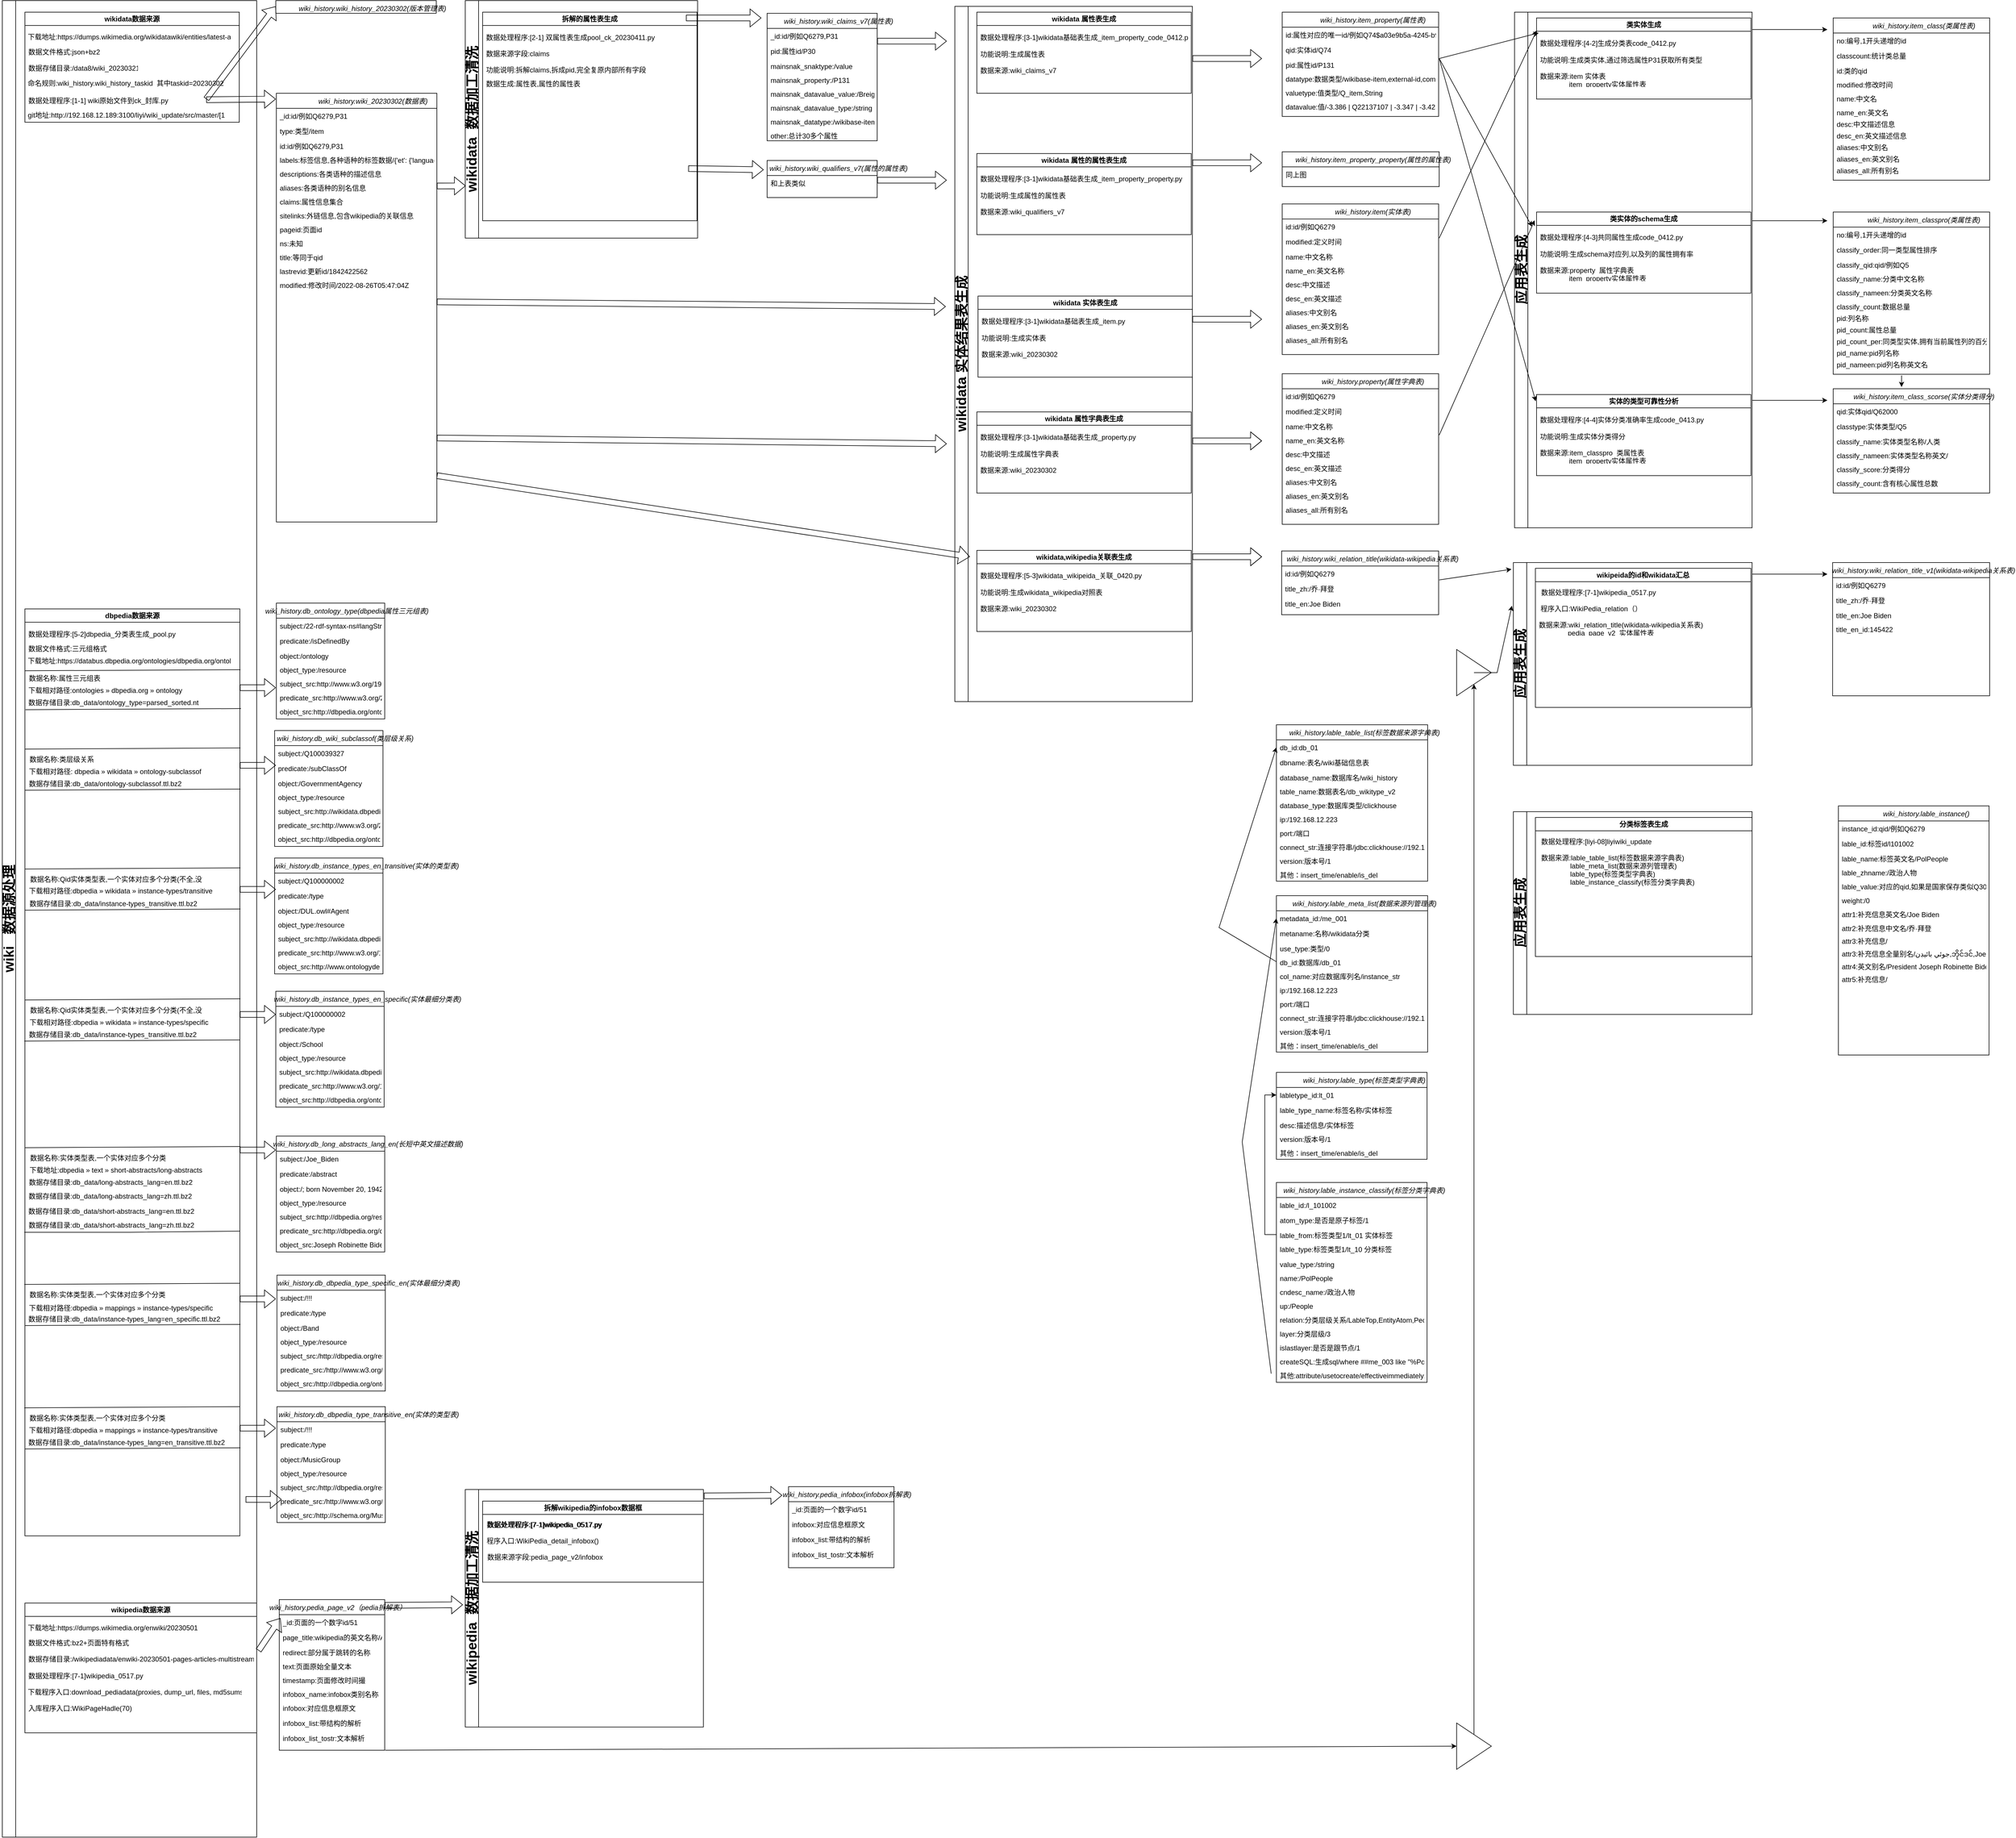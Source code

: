 <mxfile version="21.3.5" type="github">
  <diagram id="C5RBs43oDa-KdzZeNtuy" name="Page-1">
    <mxGraphModel dx="1434" dy="796" grid="1" gridSize="10" guides="1" tooltips="1" connect="1" arrows="1" fold="1" page="1" pageScale="1" pageWidth="827" pageHeight="1169" math="0" shadow="0">
      <root>
        <mxCell id="WIyWlLk6GJQsqaUBKTNV-0" />
        <mxCell id="WIyWlLk6GJQsqaUBKTNV-1" parent="WIyWlLk6GJQsqaUBKTNV-0" />
        <mxCell id="duncpzKBdpz41MOlvivD-23" value="&lt;font style=&quot;font-size: 24px;&quot;&gt;wiki&amp;nbsp; &amp;nbsp;数据源处理&lt;br&gt;&lt;/font&gt;" style="swimlane;horizontal=0;whiteSpace=wrap;html=1;startSize=23;" vertex="1" parent="WIyWlLk6GJQsqaUBKTNV-1">
          <mxGeometry x="30" y="80" width="439" height="3170" as="geometry">
            <mxRectangle x="30" y="295" width="70" height="270" as="alternateBounds" />
          </mxGeometry>
        </mxCell>
        <mxCell id="duncpzKBdpz41MOlvivD-24" value="wikidata数据来源" style="swimlane;whiteSpace=wrap;html=1;" vertex="1" parent="duncpzKBdpz41MOlvivD-23">
          <mxGeometry x="39" y="20" width="370" height="190" as="geometry">
            <mxRectangle x="70" y="64" width="140" height="30" as="alternateBounds" />
          </mxGeometry>
        </mxCell>
        <mxCell id="duncpzKBdpz41MOlvivD-26" value="下载地址:https://dumps.wikimedia.org/wikidatawiki/entities/latest-all.json.bz2" style="text;align=left;verticalAlign=top;spacingLeft=4;spacingRight=4;overflow=hidden;rotatable=0;points=[[0,0.5],[1,0.5]];portConstraint=eastwest;" vertex="1" parent="duncpzKBdpz41MOlvivD-24">
          <mxGeometry x="-1" y="29" width="361" height="21" as="geometry" />
        </mxCell>
        <mxCell id="duncpzKBdpz41MOlvivD-31" value="数据文件格式:json+bz2" style="text;align=left;verticalAlign=top;spacingLeft=4;spacingRight=4;overflow=hidden;rotatable=0;points=[[0,0.5],[1,0.5]];portConstraint=eastwest;" vertex="1" parent="duncpzKBdpz41MOlvivD-24">
          <mxGeometry y="55" width="200" height="26" as="geometry" />
        </mxCell>
        <mxCell id="duncpzKBdpz41MOlvivD-32" value="数据存储目录:/data8/wiki_20230321/latest-all.json.bz2" style="text;align=left;verticalAlign=top;spacingLeft=4;spacingRight=4;overflow=hidden;rotatable=0;points=[[0,0.5],[1,0.5]];portConstraint=eastwest;" vertex="1" parent="duncpzKBdpz41MOlvivD-24">
          <mxGeometry y="83" width="200" height="26" as="geometry" />
        </mxCell>
        <mxCell id="duncpzKBdpz41MOlvivD-33" value="数据处理程序:[1-1] wiki原始文件到ck_封库.py" style="text;align=left;verticalAlign=top;spacingLeft=4;spacingRight=4;overflow=hidden;rotatable=0;points=[[0,0.5],[1,0.5]];portConstraint=eastwest;" vertex="1" parent="duncpzKBdpz41MOlvivD-24">
          <mxGeometry y="139" width="370" height="28" as="geometry" />
        </mxCell>
        <mxCell id="duncpzKBdpz41MOlvivD-35" value="git地址:http://192.168.12.189:3100/liyi/wiki_update/src/master/[1-1]%20wiki%e5%8e%9f%e5%a7%8b%e6%96%87%e4%bb%b6%e5%88%b0ck_%e5%b0%81%e5%ba%93.py" style="text;align=left;verticalAlign=top;spacingLeft=4;spacingRight=4;overflow=hidden;rotatable=0;points=[[0,0.5],[1,0.5]];portConstraint=eastwest;" vertex="1" parent="duncpzKBdpz41MOlvivD-24">
          <mxGeometry x="-1" y="164" width="351" height="24" as="geometry" />
        </mxCell>
        <mxCell id="duncpzKBdpz41MOlvivD-50" value="命名规则:wiki_history.wiki_history_taskid  其中taskid=20230302&#xa;" style="text;align=left;verticalAlign=top;spacingLeft=4;spacingRight=4;overflow=hidden;rotatable=0;points=[[0,0.5],[1,0.5]];portConstraint=eastwest;" vertex="1" parent="duncpzKBdpz41MOlvivD-24">
          <mxGeometry x="-1" y="109" width="361" height="26" as="geometry" />
        </mxCell>
        <mxCell id="duncpzKBdpz41MOlvivD-36" value="dbpedia数据来源" style="swimlane;whiteSpace=wrap;html=1;" vertex="1" parent="duncpzKBdpz41MOlvivD-23">
          <mxGeometry x="39" y="1050" width="371" height="1600" as="geometry">
            <mxRectangle x="70" y="64" width="140" height="30" as="alternateBounds" />
          </mxGeometry>
        </mxCell>
        <mxCell id="duncpzKBdpz41MOlvivD-37" value="下载相对路径:ontologies » dbpedia.org » ontology" style="text;align=left;verticalAlign=top;spacingLeft=4;spacingRight=4;overflow=hidden;rotatable=0;points=[[0,0.5],[1,0.5]];portConstraint=eastwest;" vertex="1" parent="duncpzKBdpz41MOlvivD-36">
          <mxGeometry y="127" width="330" height="21" as="geometry" />
        </mxCell>
        <mxCell id="duncpzKBdpz41MOlvivD-38" value="数据文件格式:三元组格式" style="text;align=left;verticalAlign=top;spacingLeft=4;spacingRight=4;overflow=hidden;rotatable=0;points=[[0,0.5],[1,0.5]];portConstraint=eastwest;" vertex="1" parent="duncpzKBdpz41MOlvivD-36">
          <mxGeometry y="55" width="200" height="26" as="geometry" />
        </mxCell>
        <mxCell id="duncpzKBdpz41MOlvivD-39" value="数据存储目录:db_data/ontology_type=parsed_sorted.nt" style="text;align=left;verticalAlign=top;spacingLeft=4;spacingRight=4;overflow=hidden;rotatable=0;points=[[0,0.5],[1,0.5]];portConstraint=eastwest;" vertex="1" parent="duncpzKBdpz41MOlvivD-36">
          <mxGeometry y="148" width="370" height="26" as="geometry" />
        </mxCell>
        <mxCell id="duncpzKBdpz41MOlvivD-40" value="数据处理程序:[5-2]dbpedia_分类表生成_pool.py" style="text;align=left;verticalAlign=top;spacingLeft=4;spacingRight=4;overflow=hidden;rotatable=0;points=[[0,0.5],[1,0.5]];portConstraint=eastwest;" vertex="1" parent="duncpzKBdpz41MOlvivD-36">
          <mxGeometry y="30" width="340" height="28" as="geometry" />
        </mxCell>
        <mxCell id="duncpzKBdpz41MOlvivD-319" value="" style="endArrow=none;html=1;rounded=0;exitX=-0.007;exitY=1.027;exitDx=0;exitDy=0;exitPerimeter=0;" edge="1" parent="duncpzKBdpz41MOlvivD-36">
          <mxGeometry width="50" height="50" relative="1" as="geometry">
            <mxPoint x="-0.4" y="106.702" as="sourcePoint" />
            <mxPoint x="372" y="105" as="targetPoint" />
          </mxGeometry>
        </mxCell>
        <mxCell id="duncpzKBdpz41MOlvivD-320" value="数据名称:属性三元组表" style="text;align=left;verticalAlign=top;spacingLeft=4;spacingRight=4;overflow=hidden;rotatable=0;points=[[0,0.5],[1,0.5]];portConstraint=eastwest;" vertex="1" parent="duncpzKBdpz41MOlvivD-36">
          <mxGeometry x="1" y="106" width="200" height="21" as="geometry" />
        </mxCell>
        <mxCell id="duncpzKBdpz41MOlvivD-321" value="" style="endArrow=none;html=1;rounded=0;exitX=-0.007;exitY=1.027;exitDx=0;exitDy=0;exitPerimeter=0;" edge="1" parent="duncpzKBdpz41MOlvivD-36">
          <mxGeometry width="50" height="50" relative="1" as="geometry">
            <mxPoint y="242" as="sourcePoint" />
            <mxPoint x="372" y="240" as="targetPoint" />
          </mxGeometry>
        </mxCell>
        <mxCell id="duncpzKBdpz41MOlvivD-323" value="下载相对路径: dbpedia » wikidata » ontology-subclassof" style="text;align=left;verticalAlign=top;spacingLeft=4;spacingRight=4;overflow=hidden;rotatable=0;points=[[0,0.5],[1,0.5]];portConstraint=eastwest;" vertex="1" parent="duncpzKBdpz41MOlvivD-36">
          <mxGeometry x="1" y="267" width="329" height="21" as="geometry" />
        </mxCell>
        <mxCell id="duncpzKBdpz41MOlvivD-324" value="数据存储目录:db_data/ontology-subclassof.ttl.bz2" style="text;align=left;verticalAlign=top;spacingLeft=4;spacingRight=4;overflow=hidden;rotatable=0;points=[[0,0.5],[1,0.5]];portConstraint=eastwest;" vertex="1" parent="duncpzKBdpz41MOlvivD-36">
          <mxGeometry x="1" y="288" width="370" height="26" as="geometry" />
        </mxCell>
        <mxCell id="duncpzKBdpz41MOlvivD-325" value="数据名称:类层级关系" style="text;align=left;verticalAlign=top;spacingLeft=4;spacingRight=4;overflow=hidden;rotatable=0;points=[[0,0.5],[1,0.5]];portConstraint=eastwest;" vertex="1" parent="duncpzKBdpz41MOlvivD-36">
          <mxGeometry x="2" y="246" width="200" height="21" as="geometry" />
        </mxCell>
        <mxCell id="duncpzKBdpz41MOlvivD-326" value="" style="endArrow=none;html=1;rounded=0;exitX=-0.007;exitY=1.027;exitDx=0;exitDy=0;exitPerimeter=0;" edge="1" parent="duncpzKBdpz41MOlvivD-36">
          <mxGeometry width="50" height="50" relative="1" as="geometry">
            <mxPoint x="1" y="174" as="sourcePoint" />
            <mxPoint x="373" y="172" as="targetPoint" />
          </mxGeometry>
        </mxCell>
        <mxCell id="duncpzKBdpz41MOlvivD-327" value="" style="endArrow=none;html=1;rounded=0;exitX=-0.007;exitY=1.027;exitDx=0;exitDy=0;exitPerimeter=0;" edge="1" parent="duncpzKBdpz41MOlvivD-36">
          <mxGeometry width="50" height="50" relative="1" as="geometry">
            <mxPoint y="313" as="sourcePoint" />
            <mxPoint x="372" y="311" as="targetPoint" />
          </mxGeometry>
        </mxCell>
        <mxCell id="duncpzKBdpz41MOlvivD-382" value="数据存储目录:db_data/long-abstracts_lang=zh.ttl.bz2" style="text;align=left;verticalAlign=top;spacingLeft=4;spacingRight=4;overflow=hidden;rotatable=0;points=[[0,0.5],[1,0.5]];portConstraint=eastwest;" vertex="1" parent="duncpzKBdpz41MOlvivD-36">
          <mxGeometry x="0.5" y="1000" width="370" height="26" as="geometry" />
        </mxCell>
        <mxCell id="duncpzKBdpz41MOlvivD-383" value="数据存储目录:db_data/short-abstracts_lang=en.ttl.bz2" style="text;align=left;verticalAlign=top;spacingLeft=4;spacingRight=4;overflow=hidden;rotatable=0;points=[[0,0.5],[1,0.5]];portConstraint=eastwest;" vertex="1" parent="duncpzKBdpz41MOlvivD-36">
          <mxGeometry y="1026" width="370" height="26" as="geometry" />
        </mxCell>
        <mxCell id="duncpzKBdpz41MOlvivD-384" value="数据存储目录:db_data/short-abstracts_lang=zh.ttl.bz2" style="text;align=left;verticalAlign=top;spacingLeft=4;spacingRight=4;overflow=hidden;rotatable=0;points=[[0,0.5],[1,0.5]];portConstraint=eastwest;" vertex="1" parent="duncpzKBdpz41MOlvivD-36">
          <mxGeometry x="0.5" y="1050" width="370" height="26" as="geometry" />
        </mxCell>
        <mxCell id="duncpzKBdpz41MOlvivD-416" value="下载地址:https://databus.dbpedia.org/ontologies/dbpedia.org/ontology/ontology_type=parsed_sorted.nt" style="text;align=left;verticalAlign=top;spacingLeft=4;spacingRight=4;overflow=hidden;rotatable=0;points=[[0,0.5],[1,0.5]];portConstraint=eastwest;" vertex="1" parent="duncpzKBdpz41MOlvivD-36">
          <mxGeometry x="-1" y="76" width="361" height="26" as="geometry" />
        </mxCell>
        <mxCell id="duncpzKBdpz41MOlvivD-417" value="下载相对路径:dbpedia » wikidata » instance-types/transitive" style="text;align=left;verticalAlign=top;spacingLeft=4;spacingRight=4;overflow=hidden;rotatable=0;points=[[0,0.5],[1,0.5]];portConstraint=eastwest;" vertex="1" parent="duncpzKBdpz41MOlvivD-36">
          <mxGeometry x="1" y="473" width="349" height="21" as="geometry" />
        </mxCell>
        <mxCell id="duncpzKBdpz41MOlvivD-418" value="下载相对路径:dbpedia » mappings » instance-types/transitive" style="text;align=left;verticalAlign=top;spacingLeft=4;spacingRight=4;overflow=hidden;rotatable=0;points=[[0,0.5],[1,0.5]];portConstraint=eastwest;" vertex="1" parent="duncpzKBdpz41MOlvivD-36">
          <mxGeometry x="1" y="1404" width="350" height="21" as="geometry" />
        </mxCell>
        <mxCell id="duncpzKBdpz41MOlvivD-302" value="wikipedia数据来源" style="swimlane;whiteSpace=wrap;html=1;" vertex="1" parent="duncpzKBdpz41MOlvivD-23">
          <mxGeometry x="39" y="2766" width="400" height="224" as="geometry">
            <mxRectangle x="70" y="64" width="140" height="30" as="alternateBounds" />
          </mxGeometry>
        </mxCell>
        <mxCell id="duncpzKBdpz41MOlvivD-303" value="下载地址:https://dumps.wikimedia.org/enwiki/20230501" style="text;align=left;verticalAlign=top;spacingLeft=4;spacingRight=4;overflow=hidden;rotatable=0;points=[[0,0.5],[1,0.5]];portConstraint=eastwest;" vertex="1" parent="duncpzKBdpz41MOlvivD-302">
          <mxGeometry x="-1" y="29" width="391" height="21" as="geometry" />
        </mxCell>
        <mxCell id="duncpzKBdpz41MOlvivD-304" value="数据文件格式:bz2+页面特有格式" style="text;align=left;verticalAlign=top;spacingLeft=4;spacingRight=4;overflow=hidden;rotatable=0;points=[[0,0.5],[1,0.5]];portConstraint=eastwest;" vertex="1" parent="duncpzKBdpz41MOlvivD-302">
          <mxGeometry y="55" width="200" height="26" as="geometry" />
        </mxCell>
        <mxCell id="duncpzKBdpz41MOlvivD-305" value="数据存储目录:/wikipediadata/enwiki-20230501-pages-articles-multistream.xml.bz2" style="text;align=left;verticalAlign=top;spacingLeft=4;spacingRight=4;overflow=hidden;rotatable=0;points=[[0,0.5],[1,0.5]];portConstraint=eastwest;" vertex="1" parent="duncpzKBdpz41MOlvivD-302">
          <mxGeometry y="83" width="400" height="26" as="geometry" />
        </mxCell>
        <mxCell id="duncpzKBdpz41MOlvivD-306" value="数据处理程序:[7-1]wikipedia_0517.py" style="text;align=left;verticalAlign=top;spacingLeft=4;spacingRight=4;overflow=hidden;rotatable=0;points=[[0,0.5],[1,0.5]];portConstraint=eastwest;" vertex="1" parent="duncpzKBdpz41MOlvivD-302">
          <mxGeometry y="112" width="380" height="28" as="geometry" />
        </mxCell>
        <mxCell id="duncpzKBdpz41MOlvivD-435" value="下载程序入口:download_pediadata(proxies, dump_url, files, md5sumsref)" style="text;align=left;verticalAlign=top;spacingLeft=4;spacingRight=4;overflow=hidden;rotatable=0;points=[[0,0.5],[1,0.5]];portConstraint=eastwest;" vertex="1" parent="duncpzKBdpz41MOlvivD-302">
          <mxGeometry x="-1" y="140" width="380" height="28" as="geometry" />
        </mxCell>
        <mxCell id="duncpzKBdpz41MOlvivD-473" value="入库程序入口:WikiPageHadle(70)  " style="text;align=left;verticalAlign=top;spacingLeft=4;spacingRight=4;overflow=hidden;rotatable=0;points=[[0,0.5],[1,0.5]];portConstraint=eastwest;" vertex="1" parent="duncpzKBdpz41MOlvivD-302">
          <mxGeometry y="168" width="380" height="28" as="geometry" />
        </mxCell>
        <mxCell id="duncpzKBdpz41MOlvivD-42" value="                 wiki_history.wiki_20230302(数据表)" style="swimlane;fontStyle=2;align=center;verticalAlign=top;childLayout=stackLayout;horizontal=1;startSize=26;horizontalStack=0;resizeParent=1;resizeLast=0;collapsible=1;marginBottom=0;rounded=0;shadow=0;strokeWidth=1;" vertex="1" parent="WIyWlLk6GJQsqaUBKTNV-1">
          <mxGeometry x="503" y="240" width="277" height="740" as="geometry">
            <mxRectangle x="503" y="240" width="277" height="22" as="alternateBounds" />
          </mxGeometry>
        </mxCell>
        <mxCell id="duncpzKBdpz41MOlvivD-43" value="_id:id/例如Q6279,P31" style="text;align=left;verticalAlign=top;spacingLeft=4;spacingRight=4;overflow=hidden;rotatable=0;points=[[0,0.5],[1,0.5]];portConstraint=eastwest;" vertex="1" parent="duncpzKBdpz41MOlvivD-42">
          <mxGeometry y="26" width="277" height="26" as="geometry" />
        </mxCell>
        <mxCell id="duncpzKBdpz41MOlvivD-44" value="type:类型/item" style="text;align=left;verticalAlign=top;spacingLeft=4;spacingRight=4;overflow=hidden;rotatable=0;points=[[0,0.5],[1,0.5]];portConstraint=eastwest;rounded=0;shadow=0;html=0;" vertex="1" parent="duncpzKBdpz41MOlvivD-42">
          <mxGeometry y="52" width="277" height="26" as="geometry" />
        </mxCell>
        <mxCell id="duncpzKBdpz41MOlvivD-45" value="id:id/例如Q6279,P31" style="text;align=left;verticalAlign=top;spacingLeft=4;spacingRight=4;overflow=hidden;rotatable=0;points=[[0,0.5],[1,0.5]];portConstraint=eastwest;rounded=0;shadow=0;html=0;" vertex="1" parent="duncpzKBdpz41MOlvivD-42">
          <mxGeometry y="78" width="277" height="24" as="geometry" />
        </mxCell>
        <mxCell id="duncpzKBdpz41MOlvivD-63" value="labels:标签信息,各种语种的标签数据/{&#39;et&#39;: {&#39;language&#39;: &#39;et&#39;, &#39;value&#39;: &#39;Suurgildi hoone&#39;}, &#39;fr&#39;: {&#39;language&#39;: &#39;fr&#39;, &#39;value&#39;: &#39;Maison de la Grande Guilde&#39;}, &#39;en&#39;: {&#39;language&#39;: &#39;en&#39;, &#39;value&#39;: &#39;Great Guild Hall&#39;}, &#39;zh&#39;: {&#39;language&#39;: &#39;zh&#39;, &#39;value&#39;: &#39;大基爾特之屋&#39;}, &#39;ru&#39;: {&#39;language&#39;: &#39;ru&#39;, &#39;value&#39;: &#39;Здание Большой гильдии&#39;}, &#39;de&#39;: {&#39;language&#39;: &#39;de&#39;, &#39;value&#39;: &#39;Haus der Großen Gilde&#39;}, &#39;nl&#39;: {&#39;language&#39;: &#39;nl&#39;, &#39;value&#39;: &#39;Grote gildehal&#39;}, &#39;fi&#39;: {&#39;language&#39;: &#39;fi&#39;, &#39;value&#39;: &#39;Tallinnan suuren killan rakennus&#39;}}" style="text;align=left;verticalAlign=top;spacingLeft=4;spacingRight=4;overflow=hidden;rotatable=0;points=[[0,0.5],[1,0.5]];portConstraint=eastwest;rounded=0;shadow=0;html=0;" vertex="1" parent="duncpzKBdpz41MOlvivD-42">
          <mxGeometry y="102" width="277" height="24" as="geometry" />
        </mxCell>
        <mxCell id="duncpzKBdpz41MOlvivD-64" value="descriptions:各类语种的描述信息" style="text;align=left;verticalAlign=top;spacingLeft=4;spacingRight=4;overflow=hidden;rotatable=0;points=[[0,0.5],[1,0.5]];portConstraint=eastwest;rounded=0;shadow=0;html=0;" vertex="1" parent="duncpzKBdpz41MOlvivD-42">
          <mxGeometry y="126" width="277" height="24" as="geometry" />
        </mxCell>
        <mxCell id="duncpzKBdpz41MOlvivD-65" value="aliases:各类语种的别名信息" style="text;align=left;verticalAlign=top;spacingLeft=4;spacingRight=4;overflow=hidden;rotatable=0;points=[[0,0.5],[1,0.5]];portConstraint=eastwest;rounded=0;shadow=0;html=0;" vertex="1" parent="duncpzKBdpz41MOlvivD-42">
          <mxGeometry y="150" width="277" height="24" as="geometry" />
        </mxCell>
        <mxCell id="duncpzKBdpz41MOlvivD-66" value="claims:属性信息集合" style="text;align=left;verticalAlign=top;spacingLeft=4;spacingRight=4;overflow=hidden;rotatable=0;points=[[0,0.5],[1,0.5]];portConstraint=eastwest;rounded=0;shadow=0;html=0;" vertex="1" parent="duncpzKBdpz41MOlvivD-42">
          <mxGeometry y="174" width="277" height="24" as="geometry" />
        </mxCell>
        <mxCell id="duncpzKBdpz41MOlvivD-68" value="sitelinks:外链信息,包含wikipedia的关联信息" style="text;align=left;verticalAlign=top;spacingLeft=4;spacingRight=4;overflow=hidden;rotatable=0;points=[[0,0.5],[1,0.5]];portConstraint=eastwest;rounded=0;shadow=0;html=0;" vertex="1" parent="duncpzKBdpz41MOlvivD-42">
          <mxGeometry y="198" width="277" height="24" as="geometry" />
        </mxCell>
        <mxCell id="duncpzKBdpz41MOlvivD-69" value="pageid:页面id" style="text;align=left;verticalAlign=top;spacingLeft=4;spacingRight=4;overflow=hidden;rotatable=0;points=[[0,0.5],[1,0.5]];portConstraint=eastwest;rounded=0;shadow=0;html=0;" vertex="1" parent="duncpzKBdpz41MOlvivD-42">
          <mxGeometry y="222" width="277" height="24" as="geometry" />
        </mxCell>
        <mxCell id="duncpzKBdpz41MOlvivD-70" value="ns:未知" style="text;align=left;verticalAlign=top;spacingLeft=4;spacingRight=4;overflow=hidden;rotatable=0;points=[[0,0.5],[1,0.5]];portConstraint=eastwest;rounded=0;shadow=0;html=0;" vertex="1" parent="duncpzKBdpz41MOlvivD-42">
          <mxGeometry y="246" width="277" height="24" as="geometry" />
        </mxCell>
        <mxCell id="duncpzKBdpz41MOlvivD-71" value="title:等同于qid" style="text;align=left;verticalAlign=top;spacingLeft=4;spacingRight=4;overflow=hidden;rotatable=0;points=[[0,0.5],[1,0.5]];portConstraint=eastwest;rounded=0;shadow=0;html=0;" vertex="1" parent="duncpzKBdpz41MOlvivD-42">
          <mxGeometry y="270" width="277" height="24" as="geometry" />
        </mxCell>
        <mxCell id="duncpzKBdpz41MOlvivD-72" value="lastrevid:更新id/1842422562" style="text;align=left;verticalAlign=top;spacingLeft=4;spacingRight=4;overflow=hidden;rotatable=0;points=[[0,0.5],[1,0.5]];portConstraint=eastwest;rounded=0;shadow=0;html=0;" vertex="1" parent="duncpzKBdpz41MOlvivD-42">
          <mxGeometry y="294" width="277" height="24" as="geometry" />
        </mxCell>
        <mxCell id="duncpzKBdpz41MOlvivD-73" value="modified:修改时间/2022-08-26T05:47:04Z" style="text;align=left;verticalAlign=top;spacingLeft=4;spacingRight=4;overflow=hidden;rotatable=0;points=[[0,0.5],[1,0.5]];portConstraint=eastwest;rounded=0;shadow=0;html=0;" vertex="1" parent="duncpzKBdpz41MOlvivD-42">
          <mxGeometry y="318" width="277" height="24" as="geometry" />
        </mxCell>
        <mxCell id="duncpzKBdpz41MOlvivD-51" value="" style="shape=flexArrow;endArrow=classic;html=1;rounded=0;" edge="1" parent="WIyWlLk6GJQsqaUBKTNV-1">
          <mxGeometry width="50" height="50" relative="1" as="geometry">
            <mxPoint x="382" y="251.18" as="sourcePoint" />
            <mxPoint x="502" y="250" as="targetPoint" />
          </mxGeometry>
        </mxCell>
        <mxCell id="duncpzKBdpz41MOlvivD-54" value="                 wiki_history.wiki_history_20230302(版本管理表)" style="swimlane;fontStyle=2;align=center;verticalAlign=top;childLayout=stackLayout;horizontal=1;startSize=26;horizontalStack=0;resizeParent=1;resizeLast=0;collapsible=1;marginBottom=0;rounded=0;shadow=0;strokeWidth=1;" vertex="1" collapsed="1" parent="WIyWlLk6GJQsqaUBKTNV-1">
          <mxGeometry x="502" y="80" width="277" height="22" as="geometry">
            <mxRectangle x="502" y="80" width="158" height="130" as="alternateBounds" />
          </mxGeometry>
        </mxCell>
        <mxCell id="duncpzKBdpz41MOlvivD-55" value="_id:id/例如Q6279,P31" style="text;align=left;verticalAlign=top;spacingLeft=4;spacingRight=4;overflow=hidden;rotatable=0;points=[[0,0.5],[1,0.5]];portConstraint=eastwest;" vertex="1" parent="duncpzKBdpz41MOlvivD-54">
          <mxGeometry y="26" width="158" height="26" as="geometry" />
        </mxCell>
        <mxCell id="duncpzKBdpz41MOlvivD-56" value="instannce_of:分类/Q5" style="text;align=left;verticalAlign=top;spacingLeft=4;spacingRight=4;overflow=hidden;rotatable=0;points=[[0,0.5],[1,0.5]];portConstraint=eastwest;rounded=0;shadow=0;html=0;" vertex="1" parent="duncpzKBdpz41MOlvivD-54">
          <mxGeometry y="52" width="158" height="26" as="geometry" />
        </mxCell>
        <mxCell id="duncpzKBdpz41MOlvivD-57" value="fr.lastrevid:更新批次id/1844125169" style="text;align=left;verticalAlign=top;spacingLeft=4;spacingRight=4;overflow=hidden;rotatable=0;points=[[0,0.5],[1,0.5]];portConstraint=eastwest;rounded=0;shadow=0;html=0;" vertex="1" parent="duncpzKBdpz41MOlvivD-54">
          <mxGeometry y="78" width="158" height="24" as="geometry" />
        </mxCell>
        <mxCell id="duncpzKBdpz41MOlvivD-58" value="fr.modified:更新时间/2023-03-02" style="text;align=left;verticalAlign=top;spacingLeft=4;spacingRight=4;overflow=hidden;rotatable=0;points=[[0,0.5],[1,0.5]];portConstraint=eastwest;rounded=0;shadow=0;html=0;" vertex="1" parent="duncpzKBdpz41MOlvivD-54">
          <mxGeometry y="102" width="158" height="24" as="geometry" />
        </mxCell>
        <mxCell id="duncpzKBdpz41MOlvivD-62" value="" style="shape=flexArrow;endArrow=classic;html=1;rounded=0;" edge="1" parent="WIyWlLk6GJQsqaUBKTNV-1">
          <mxGeometry width="50" height="50" relative="1" as="geometry">
            <mxPoint x="382" y="250" as="sourcePoint" />
            <mxPoint x="502" y="90" as="targetPoint" />
          </mxGeometry>
        </mxCell>
        <mxCell id="duncpzKBdpz41MOlvivD-74" value="&lt;span style=&quot;font-size: 24px;&quot;&gt;wikidata&amp;nbsp; 数据加工清洗&lt;/span&gt;" style="swimlane;horizontal=0;whiteSpace=wrap;html=1;startSize=23;" vertex="1" parent="WIyWlLk6GJQsqaUBKTNV-1">
          <mxGeometry x="829" y="80" width="401" height="410" as="geometry">
            <mxRectangle x="30" y="295" width="70" height="270" as="alternateBounds" />
          </mxGeometry>
        </mxCell>
        <mxCell id="duncpzKBdpz41MOlvivD-75" value="拆解的属性表生成" style="swimlane;whiteSpace=wrap;html=1;" vertex="1" parent="duncpzKBdpz41MOlvivD-74">
          <mxGeometry x="30" y="20" width="370" height="360" as="geometry">
            <mxRectangle x="30" y="20" width="140" height="30" as="alternateBounds" />
          </mxGeometry>
        </mxCell>
        <mxCell id="duncpzKBdpz41MOlvivD-79" value="数据处理程序:[2-1] 双属性表生成pool_ck_20230411.py" style="text;align=left;verticalAlign=top;spacingLeft=4;spacingRight=4;overflow=hidden;rotatable=0;points=[[0,0.5],[1,0.5]];portConstraint=eastwest;" vertex="1" parent="duncpzKBdpz41MOlvivD-75">
          <mxGeometry y="30" width="370" height="28" as="geometry" />
        </mxCell>
        <mxCell id="duncpzKBdpz41MOlvivD-98" value="数据来源字段:claims" style="text;align=left;verticalAlign=top;spacingLeft=4;spacingRight=4;overflow=hidden;rotatable=0;points=[[0,0.5],[1,0.5]];portConstraint=eastwest;" vertex="1" parent="duncpzKBdpz41MOlvivD-75">
          <mxGeometry y="58" width="370" height="28" as="geometry" />
        </mxCell>
        <mxCell id="duncpzKBdpz41MOlvivD-99" value="功能说明:拆解claims,拆成pid,完全复原内部所有字段" style="text;align=left;verticalAlign=top;spacingLeft=4;spacingRight=4;overflow=hidden;rotatable=0;points=[[0,0.5],[1,0.5]];portConstraint=eastwest;" vertex="1" parent="duncpzKBdpz41MOlvivD-75">
          <mxGeometry y="86" width="370" height="28" as="geometry" />
        </mxCell>
        <mxCell id="duncpzKBdpz41MOlvivD-116" value="数据生成:属性表,属性的属性表" style="text;align=left;verticalAlign=top;spacingLeft=4;spacingRight=4;overflow=hidden;rotatable=0;points=[[0,0.5],[1,0.5]];portConstraint=eastwest;" vertex="1" parent="duncpzKBdpz41MOlvivD-75">
          <mxGeometry y="110" width="370" height="28" as="geometry" />
        </mxCell>
        <mxCell id="duncpzKBdpz41MOlvivD-136" value="" style="shape=flexArrow;endArrow=classic;html=1;rounded=0;entryX=0;entryY=0.25;entryDx=0;entryDy=0;" edge="1" parent="duncpzKBdpz41MOlvivD-75">
          <mxGeometry width="50" height="50" relative="1" as="geometry">
            <mxPoint x="355" y="270" as="sourcePoint" />
            <mxPoint x="485" y="272" as="targetPoint" />
          </mxGeometry>
        </mxCell>
        <mxCell id="duncpzKBdpz41MOlvivD-88" value="                 wiki_history.wiki_claims_v7(属性表)&#xa;" style="swimlane;fontStyle=2;align=center;verticalAlign=top;childLayout=stackLayout;horizontal=1;startSize=26;horizontalStack=0;resizeParent=1;resizeLast=0;collapsible=1;marginBottom=0;rounded=0;shadow=0;strokeWidth=1;" vertex="1" parent="WIyWlLk6GJQsqaUBKTNV-1">
          <mxGeometry x="1350" y="102" width="190" height="220" as="geometry">
            <mxRectangle x="1350" y="102" width="277" height="22" as="alternateBounds" />
          </mxGeometry>
        </mxCell>
        <mxCell id="duncpzKBdpz41MOlvivD-89" value="_id:id/例如Q6279,P31" style="text;align=left;verticalAlign=top;spacingLeft=4;spacingRight=4;overflow=hidden;rotatable=0;points=[[0,0.5],[1,0.5]];portConstraint=eastwest;" vertex="1" parent="duncpzKBdpz41MOlvivD-88">
          <mxGeometry y="26" width="190" height="26" as="geometry" />
        </mxCell>
        <mxCell id="duncpzKBdpz41MOlvivD-90" value="pid:属性id/P30" style="text;align=left;verticalAlign=top;spacingLeft=4;spacingRight=4;overflow=hidden;rotatable=0;points=[[0,0.5],[1,0.5]];portConstraint=eastwest;rounded=0;shadow=0;html=0;" vertex="1" parent="duncpzKBdpz41MOlvivD-88">
          <mxGeometry y="52" width="190" height="26" as="geometry" />
        </mxCell>
        <mxCell id="duncpzKBdpz41MOlvivD-91" value="mainsnak_snaktype:/value" style="text;align=left;verticalAlign=top;spacingLeft=4;spacingRight=4;overflow=hidden;rotatable=0;points=[[0,0.5],[1,0.5]];portConstraint=eastwest;rounded=0;shadow=0;html=0;" vertex="1" parent="duncpzKBdpz41MOlvivD-88">
          <mxGeometry y="78" width="190" height="24" as="geometry" />
        </mxCell>
        <mxCell id="duncpzKBdpz41MOlvivD-92" value="mainsnak_property:/P131" style="text;align=left;verticalAlign=top;spacingLeft=4;spacingRight=4;overflow=hidden;rotatable=0;points=[[0,0.5],[1,0.5]];portConstraint=eastwest;rounded=0;shadow=0;html=0;" vertex="1" parent="duncpzKBdpz41MOlvivD-88">
          <mxGeometry y="102" width="190" height="24" as="geometry" />
        </mxCell>
        <mxCell id="duncpzKBdpz41MOlvivD-100" value="mainsnak_datavalue_value:/Breighton South.jpg" style="text;align=left;verticalAlign=top;spacingLeft=4;spacingRight=4;overflow=hidden;rotatable=0;points=[[0,0.5],[1,0.5]];portConstraint=eastwest;rounded=0;shadow=0;html=0;" vertex="1" parent="duncpzKBdpz41MOlvivD-88">
          <mxGeometry y="126" width="190" height="24" as="geometry" />
        </mxCell>
        <mxCell id="duncpzKBdpz41MOlvivD-101" value="mainsnak_datavalue_type:/string" style="text;align=left;verticalAlign=top;spacingLeft=4;spacingRight=4;overflow=hidden;rotatable=0;points=[[0,0.5],[1,0.5]];portConstraint=eastwest;rounded=0;shadow=0;html=0;" vertex="1" parent="duncpzKBdpz41MOlvivD-88">
          <mxGeometry y="150" width="190" height="24" as="geometry" />
        </mxCell>
        <mxCell id="duncpzKBdpz41MOlvivD-102" value="mainsnak_datatype:/wikibase-item" style="text;align=left;verticalAlign=top;spacingLeft=4;spacingRight=4;overflow=hidden;rotatable=0;points=[[0,0.5],[1,0.5]];portConstraint=eastwest;rounded=0;shadow=0;html=0;" vertex="1" parent="duncpzKBdpz41MOlvivD-88">
          <mxGeometry y="174" width="190" height="24" as="geometry" />
        </mxCell>
        <mxCell id="duncpzKBdpz41MOlvivD-113" value="other:总计30多个属性" style="text;align=left;verticalAlign=top;spacingLeft=4;spacingRight=4;overflow=hidden;rotatable=0;points=[[0,0.5],[1,0.5]];portConstraint=eastwest;rounded=0;shadow=0;html=0;" vertex="1" parent="duncpzKBdpz41MOlvivD-88">
          <mxGeometry y="198" width="190" height="22" as="geometry" />
        </mxCell>
        <mxCell id="duncpzKBdpz41MOlvivD-115" value="" style="shape=flexArrow;endArrow=classic;html=1;rounded=0;" edge="1" parent="WIyWlLk6GJQsqaUBKTNV-1">
          <mxGeometry width="50" height="50" relative="1" as="geometry">
            <mxPoint x="1210" y="110" as="sourcePoint" />
            <mxPoint x="1340" y="110" as="targetPoint" />
          </mxGeometry>
        </mxCell>
        <mxCell id="duncpzKBdpz41MOlvivD-117" value="                 wiki_history.wiki_qualifiers_v7(属性的属性表)&#xa;" style="swimlane;fontStyle=2;align=center;verticalAlign=top;childLayout=stackLayout;horizontal=1;startSize=26;horizontalStack=0;resizeParent=1;resizeLast=0;collapsible=1;marginBottom=0;rounded=0;shadow=0;strokeWidth=1;" vertex="1" parent="WIyWlLk6GJQsqaUBKTNV-1">
          <mxGeometry x="1350" y="356" width="190" height="64" as="geometry">
            <mxRectangle x="1350" y="280" width="277" height="22" as="alternateBounds" />
          </mxGeometry>
        </mxCell>
        <mxCell id="duncpzKBdpz41MOlvivD-122" value="和上表类似" style="text;align=left;verticalAlign=top;spacingLeft=4;spacingRight=4;overflow=hidden;rotatable=0;points=[[0,0.5],[1,0.5]];portConstraint=eastwest;rounded=0;shadow=0;html=0;" vertex="1" parent="duncpzKBdpz41MOlvivD-117">
          <mxGeometry y="26" width="190" height="24" as="geometry" />
        </mxCell>
        <mxCell id="duncpzKBdpz41MOlvivD-137" value="&lt;span style=&quot;font-size: 24px;&quot;&gt;wikidata 实体结果表生成&lt;br&gt;&lt;/span&gt;" style="swimlane;horizontal=0;whiteSpace=wrap;html=1;startSize=23;" vertex="1" parent="WIyWlLk6GJQsqaUBKTNV-1">
          <mxGeometry x="1674" y="90" width="410" height="1200" as="geometry">
            <mxRectangle x="1674" y="90" width="70" height="270" as="alternateBounds" />
          </mxGeometry>
        </mxCell>
        <mxCell id="duncpzKBdpz41MOlvivD-138" value="wikidata 实体表生成" style="swimlane;whiteSpace=wrap;html=1;" vertex="1" parent="duncpzKBdpz41MOlvivD-137">
          <mxGeometry x="40" y="500" width="370" height="140" as="geometry">
            <mxRectangle x="30" y="20" width="140" height="30" as="alternateBounds" />
          </mxGeometry>
        </mxCell>
        <mxCell id="duncpzKBdpz41MOlvivD-139" value="数据处理程序:[3-1]wikidata基础表生成_item.py" style="text;align=left;verticalAlign=top;spacingLeft=4;spacingRight=4;overflow=hidden;rotatable=0;points=[[0,0.5],[1,0.5]];portConstraint=eastwest;" vertex="1" parent="duncpzKBdpz41MOlvivD-138">
          <mxGeometry y="30" width="370" height="28" as="geometry" />
        </mxCell>
        <mxCell id="duncpzKBdpz41MOlvivD-141" value="功能说明:生成实体表" style="text;align=left;verticalAlign=top;spacingLeft=4;spacingRight=4;overflow=hidden;rotatable=0;points=[[0,0.5],[1,0.5]];portConstraint=eastwest;" vertex="1" parent="duncpzKBdpz41MOlvivD-138">
          <mxGeometry y="59" width="370" height="28" as="geometry" />
        </mxCell>
        <mxCell id="duncpzKBdpz41MOlvivD-157" value="数据来源:wiki_20230302" style="text;align=left;verticalAlign=top;spacingLeft=4;spacingRight=4;overflow=hidden;rotatable=0;points=[[0,0.5],[1,0.5]];portConstraint=eastwest;" vertex="1" parent="duncpzKBdpz41MOlvivD-138">
          <mxGeometry y="87" width="370" height="28" as="geometry" />
        </mxCell>
        <mxCell id="duncpzKBdpz41MOlvivD-158" value="wikidata 属性表生成" style="swimlane;whiteSpace=wrap;html=1;" vertex="1" parent="duncpzKBdpz41MOlvivD-137">
          <mxGeometry x="38" y="10" width="370" height="140" as="geometry">
            <mxRectangle x="30" y="20" width="140" height="30" as="alternateBounds" />
          </mxGeometry>
        </mxCell>
        <mxCell id="duncpzKBdpz41MOlvivD-159" value="数据处理程序:[3-1]wikidata基础表生成_item_property_code_0412.py" style="text;align=left;verticalAlign=top;spacingLeft=4;spacingRight=4;overflow=hidden;rotatable=0;points=[[0,0.5],[1,0.5]];portConstraint=eastwest;" vertex="1" parent="duncpzKBdpz41MOlvivD-158">
          <mxGeometry y="30" width="370" height="28" as="geometry" />
        </mxCell>
        <mxCell id="duncpzKBdpz41MOlvivD-160" value="功能说明:生成属性表" style="text;align=left;verticalAlign=top;spacingLeft=4;spacingRight=4;overflow=hidden;rotatable=0;points=[[0,0.5],[1,0.5]];portConstraint=eastwest;" vertex="1" parent="duncpzKBdpz41MOlvivD-158">
          <mxGeometry y="59" width="370" height="28" as="geometry" />
        </mxCell>
        <mxCell id="duncpzKBdpz41MOlvivD-161" value="数据来源:wiki_claims_v7" style="text;align=left;verticalAlign=top;spacingLeft=4;spacingRight=4;overflow=hidden;rotatable=0;points=[[0,0.5],[1,0.5]];portConstraint=eastwest;" vertex="1" parent="duncpzKBdpz41MOlvivD-158">
          <mxGeometry y="87" width="370" height="28" as="geometry" />
        </mxCell>
        <mxCell id="duncpzKBdpz41MOlvivD-177" value="wikidata 属性的属性表生成" style="swimlane;whiteSpace=wrap;html=1;" vertex="1" parent="duncpzKBdpz41MOlvivD-137">
          <mxGeometry x="38" y="254" width="370" height="140" as="geometry">
            <mxRectangle x="30" y="20" width="140" height="30" as="alternateBounds" />
          </mxGeometry>
        </mxCell>
        <mxCell id="duncpzKBdpz41MOlvivD-178" value="数据处理程序:[3-1]wikidata基础表生成_item_property_property.py" style="text;align=left;verticalAlign=top;spacingLeft=4;spacingRight=4;overflow=hidden;rotatable=0;points=[[0,0.5],[1,0.5]];portConstraint=eastwest;" vertex="1" parent="duncpzKBdpz41MOlvivD-177">
          <mxGeometry y="30" width="370" height="28" as="geometry" />
        </mxCell>
        <mxCell id="duncpzKBdpz41MOlvivD-179" value="功能说明:生成属性的属性表" style="text;align=left;verticalAlign=top;spacingLeft=4;spacingRight=4;overflow=hidden;rotatable=0;points=[[0,0.5],[1,0.5]];portConstraint=eastwest;" vertex="1" parent="duncpzKBdpz41MOlvivD-177">
          <mxGeometry y="59" width="370" height="28" as="geometry" />
        </mxCell>
        <mxCell id="duncpzKBdpz41MOlvivD-180" value="数据来源:wiki_qualifiers_v7" style="text;align=left;verticalAlign=top;spacingLeft=4;spacingRight=4;overflow=hidden;rotatable=0;points=[[0,0.5],[1,0.5]];portConstraint=eastwest;" vertex="1" parent="duncpzKBdpz41MOlvivD-177">
          <mxGeometry y="87" width="370" height="28" as="geometry" />
        </mxCell>
        <mxCell id="duncpzKBdpz41MOlvivD-199" value="wikidata 属性字典表生成" style="swimlane;whiteSpace=wrap;html=1;" vertex="1" parent="duncpzKBdpz41MOlvivD-137">
          <mxGeometry x="38" y="700" width="370" height="140" as="geometry">
            <mxRectangle x="30" y="20" width="140" height="30" as="alternateBounds" />
          </mxGeometry>
        </mxCell>
        <mxCell id="duncpzKBdpz41MOlvivD-200" value="数据处理程序:[3-1]wikidata基础表生成_property.py" style="text;align=left;verticalAlign=top;spacingLeft=4;spacingRight=4;overflow=hidden;rotatable=0;points=[[0,0.5],[1,0.5]];portConstraint=eastwest;" vertex="1" parent="duncpzKBdpz41MOlvivD-199">
          <mxGeometry y="30" width="370" height="28" as="geometry" />
        </mxCell>
        <mxCell id="duncpzKBdpz41MOlvivD-201" value="功能说明:生成属性字典表" style="text;align=left;verticalAlign=top;spacingLeft=4;spacingRight=4;overflow=hidden;rotatable=0;points=[[0,0.5],[1,0.5]];portConstraint=eastwest;" vertex="1" parent="duncpzKBdpz41MOlvivD-199">
          <mxGeometry y="59" width="370" height="28" as="geometry" />
        </mxCell>
        <mxCell id="duncpzKBdpz41MOlvivD-202" value="数据来源:wiki_20230302" style="text;align=left;verticalAlign=top;spacingLeft=4;spacingRight=4;overflow=hidden;rotatable=0;points=[[0,0.5],[1,0.5]];portConstraint=eastwest;" vertex="1" parent="duncpzKBdpz41MOlvivD-199">
          <mxGeometry y="87" width="370" height="28" as="geometry" />
        </mxCell>
        <mxCell id="duncpzKBdpz41MOlvivD-419" value="wikidata,wikipedia关联表生成" style="swimlane;whiteSpace=wrap;html=1;" vertex="1" parent="duncpzKBdpz41MOlvivD-137">
          <mxGeometry x="38" y="939" width="370" height="140" as="geometry">
            <mxRectangle x="30" y="20" width="140" height="30" as="alternateBounds" />
          </mxGeometry>
        </mxCell>
        <mxCell id="duncpzKBdpz41MOlvivD-420" value="数据处理程序:[5-3]wikidata_wikipeida_关联_0420.py" style="text;align=left;verticalAlign=top;spacingLeft=4;spacingRight=4;overflow=hidden;rotatable=0;points=[[0,0.5],[1,0.5]];portConstraint=eastwest;" vertex="1" parent="duncpzKBdpz41MOlvivD-419">
          <mxGeometry y="30" width="370" height="28" as="geometry" />
        </mxCell>
        <mxCell id="duncpzKBdpz41MOlvivD-421" value="功能说明:生成wikidata_wikipedia对照表" style="text;align=left;verticalAlign=top;spacingLeft=4;spacingRight=4;overflow=hidden;rotatable=0;points=[[0,0.5],[1,0.5]];portConstraint=eastwest;" vertex="1" parent="duncpzKBdpz41MOlvivD-419">
          <mxGeometry y="59" width="370" height="28" as="geometry" />
        </mxCell>
        <mxCell id="duncpzKBdpz41MOlvivD-422" value="数据来源:wiki_20230302" style="text;align=left;verticalAlign=top;spacingLeft=4;spacingRight=4;overflow=hidden;rotatable=0;points=[[0,0.5],[1,0.5]];portConstraint=eastwest;" vertex="1" parent="duncpzKBdpz41MOlvivD-419">
          <mxGeometry y="87" width="370" height="28" as="geometry" />
        </mxCell>
        <mxCell id="duncpzKBdpz41MOlvivD-143" value="             wiki_history.item(实体表)" style="swimlane;fontStyle=2;align=center;verticalAlign=top;childLayout=stackLayout;horizontal=1;startSize=26;horizontalStack=0;resizeParent=1;resizeLast=0;collapsible=1;marginBottom=0;rounded=0;shadow=0;strokeWidth=1;" vertex="1" parent="WIyWlLk6GJQsqaUBKTNV-1">
          <mxGeometry x="2239" y="431" width="270" height="260" as="geometry">
            <mxRectangle x="503" y="240" width="277" height="22" as="alternateBounds" />
          </mxGeometry>
        </mxCell>
        <mxCell id="duncpzKBdpz41MOlvivD-144" value="id:id/例如Q6279" style="text;align=left;verticalAlign=top;spacingLeft=4;spacingRight=4;overflow=hidden;rotatable=0;points=[[0,0.5],[1,0.5]];portConstraint=eastwest;" vertex="1" parent="duncpzKBdpz41MOlvivD-143">
          <mxGeometry y="26" width="270" height="26" as="geometry" />
        </mxCell>
        <mxCell id="duncpzKBdpz41MOlvivD-145" value="modified:定义时间" style="text;align=left;verticalAlign=top;spacingLeft=4;spacingRight=4;overflow=hidden;rotatable=0;points=[[0,0.5],[1,0.5]];portConstraint=eastwest;rounded=0;shadow=0;html=0;" vertex="1" parent="duncpzKBdpz41MOlvivD-143">
          <mxGeometry y="52" width="270" height="26" as="geometry" />
        </mxCell>
        <mxCell id="duncpzKBdpz41MOlvivD-146" value="name:中文名称" style="text;align=left;verticalAlign=top;spacingLeft=4;spacingRight=4;overflow=hidden;rotatable=0;points=[[0,0.5],[1,0.5]];portConstraint=eastwest;rounded=0;shadow=0;html=0;" vertex="1" parent="duncpzKBdpz41MOlvivD-143">
          <mxGeometry y="78" width="270" height="24" as="geometry" />
        </mxCell>
        <mxCell id="duncpzKBdpz41MOlvivD-147" value="name_en:英文名称" style="text;align=left;verticalAlign=top;spacingLeft=4;spacingRight=4;overflow=hidden;rotatable=0;points=[[0,0.5],[1,0.5]];portConstraint=eastwest;rounded=0;shadow=0;html=0;" vertex="1" parent="duncpzKBdpz41MOlvivD-143">
          <mxGeometry y="102" width="270" height="24" as="geometry" />
        </mxCell>
        <mxCell id="duncpzKBdpz41MOlvivD-148" value="desc:中文描述" style="text;align=left;verticalAlign=top;spacingLeft=4;spacingRight=4;overflow=hidden;rotatable=0;points=[[0,0.5],[1,0.5]];portConstraint=eastwest;rounded=0;shadow=0;html=0;" vertex="1" parent="duncpzKBdpz41MOlvivD-143">
          <mxGeometry y="126" width="270" height="24" as="geometry" />
        </mxCell>
        <mxCell id="duncpzKBdpz41MOlvivD-149" value="desc_en:英文描述" style="text;align=left;verticalAlign=top;spacingLeft=4;spacingRight=4;overflow=hidden;rotatable=0;points=[[0,0.5],[1,0.5]];portConstraint=eastwest;rounded=0;shadow=0;html=0;" vertex="1" parent="duncpzKBdpz41MOlvivD-143">
          <mxGeometry y="150" width="270" height="24" as="geometry" />
        </mxCell>
        <mxCell id="duncpzKBdpz41MOlvivD-150" value="aliases:中文别名" style="text;align=left;verticalAlign=top;spacingLeft=4;spacingRight=4;overflow=hidden;rotatable=0;points=[[0,0.5],[1,0.5]];portConstraint=eastwest;rounded=0;shadow=0;html=0;" vertex="1" parent="duncpzKBdpz41MOlvivD-143">
          <mxGeometry y="174" width="270" height="24" as="geometry" />
        </mxCell>
        <mxCell id="duncpzKBdpz41MOlvivD-151" value="aliases_en:英文别名" style="text;align=left;verticalAlign=top;spacingLeft=4;spacingRight=4;overflow=hidden;rotatable=0;points=[[0,0.5],[1,0.5]];portConstraint=eastwest;rounded=0;shadow=0;html=0;" vertex="1" parent="duncpzKBdpz41MOlvivD-143">
          <mxGeometry y="198" width="270" height="24" as="geometry" />
        </mxCell>
        <mxCell id="duncpzKBdpz41MOlvivD-152" value="aliases_all:所有别名" style="text;align=left;verticalAlign=top;spacingLeft=4;spacingRight=4;overflow=hidden;rotatable=0;points=[[0,0.5],[1,0.5]];portConstraint=eastwest;rounded=0;shadow=0;html=0;" vertex="1" parent="duncpzKBdpz41MOlvivD-143">
          <mxGeometry y="222" width="270" height="24" as="geometry" />
        </mxCell>
        <mxCell id="duncpzKBdpz41MOlvivD-162" value="             wiki_history.item_property(属性表)" style="swimlane;fontStyle=2;align=center;verticalAlign=top;childLayout=stackLayout;horizontal=1;startSize=26;horizontalStack=0;resizeParent=1;resizeLast=0;collapsible=1;marginBottom=0;rounded=0;shadow=0;strokeWidth=1;" vertex="1" parent="WIyWlLk6GJQsqaUBKTNV-1">
          <mxGeometry x="2239" y="100" width="270" height="180" as="geometry">
            <mxRectangle x="503" y="240" width="277" height="22" as="alternateBounds" />
          </mxGeometry>
        </mxCell>
        <mxCell id="duncpzKBdpz41MOlvivD-163" value="id:属性对应的唯一id/例如Q74$a03e9b5a-4245-b92e-739a-815893e23f01" style="text;align=left;verticalAlign=top;spacingLeft=4;spacingRight=4;overflow=hidden;rotatable=0;points=[[0,0.5],[1,0.5]];portConstraint=eastwest;" vertex="1" parent="duncpzKBdpz41MOlvivD-162">
          <mxGeometry y="26" width="270" height="26" as="geometry" />
        </mxCell>
        <mxCell id="duncpzKBdpz41MOlvivD-164" value="qid:实体id/Q74" style="text;align=left;verticalAlign=top;spacingLeft=4;spacingRight=4;overflow=hidden;rotatable=0;points=[[0,0.5],[1,0.5]];portConstraint=eastwest;rounded=0;shadow=0;html=0;" vertex="1" parent="duncpzKBdpz41MOlvivD-162">
          <mxGeometry y="52" width="270" height="26" as="geometry" />
        </mxCell>
        <mxCell id="duncpzKBdpz41MOlvivD-165" value="pid:属性id/P131" style="text;align=left;verticalAlign=top;spacingLeft=4;spacingRight=4;overflow=hidden;rotatable=0;points=[[0,0.5],[1,0.5]];portConstraint=eastwest;rounded=0;shadow=0;html=0;" vertex="1" parent="duncpzKBdpz41MOlvivD-162">
          <mxGeometry y="78" width="270" height="24" as="geometry" />
        </mxCell>
        <mxCell id="duncpzKBdpz41MOlvivD-166" value="datatype:数据类型/wikibase-item,external-id,commonsMedia等" style="text;align=left;verticalAlign=top;spacingLeft=4;spacingRight=4;overflow=hidden;rotatable=0;points=[[0,0.5],[1,0.5]];portConstraint=eastwest;rounded=0;shadow=0;html=0;" vertex="1" parent="duncpzKBdpz41MOlvivD-162">
          <mxGeometry y="102" width="270" height="24" as="geometry" />
        </mxCell>
        <mxCell id="duncpzKBdpz41MOlvivD-167" value="valuetype:值类型/Q_item,String" style="text;align=left;verticalAlign=top;spacingLeft=4;spacingRight=4;overflow=hidden;rotatable=0;points=[[0,0.5],[1,0.5]];portConstraint=eastwest;rounded=0;shadow=0;html=0;" vertex="1" parent="duncpzKBdpz41MOlvivD-162">
          <mxGeometry y="126" width="270" height="24" as="geometry" />
        </mxCell>
        <mxCell id="duncpzKBdpz41MOlvivD-168" value="datavalue:值/-3.386 | Q22137107 | -3.347 | -3.425" style="text;align=left;verticalAlign=top;spacingLeft=4;spacingRight=4;overflow=hidden;rotatable=0;points=[[0,0.5],[1,0.5]];portConstraint=eastwest;rounded=0;shadow=0;html=0;" vertex="1" parent="duncpzKBdpz41MOlvivD-162">
          <mxGeometry y="150" width="270" height="20" as="geometry" />
        </mxCell>
        <mxCell id="duncpzKBdpz41MOlvivD-181" value="             wiki_history.item_property_property(属性的属性表)" style="swimlane;fontStyle=2;align=center;verticalAlign=top;childLayout=stackLayout;horizontal=1;startSize=26;horizontalStack=0;resizeParent=1;resizeLast=0;collapsible=1;marginBottom=0;rounded=0;shadow=0;strokeWidth=1;" vertex="1" parent="WIyWlLk6GJQsqaUBKTNV-1">
          <mxGeometry x="2239" y="341" width="271" height="60" as="geometry">
            <mxRectangle x="503" y="240" width="277" height="22" as="alternateBounds" />
          </mxGeometry>
        </mxCell>
        <mxCell id="duncpzKBdpz41MOlvivD-182" value="同上图" style="text;align=left;verticalAlign=top;spacingLeft=4;spacingRight=4;overflow=hidden;rotatable=0;points=[[0,0.5],[1,0.5]];portConstraint=eastwest;" vertex="1" parent="duncpzKBdpz41MOlvivD-181">
          <mxGeometry y="26" width="271" height="24" as="geometry" />
        </mxCell>
        <mxCell id="duncpzKBdpz41MOlvivD-203" value="             wiki_history.property(属性字典表)" style="swimlane;fontStyle=2;align=center;verticalAlign=top;childLayout=stackLayout;horizontal=1;startSize=26;horizontalStack=0;resizeParent=1;resizeLast=0;collapsible=1;marginBottom=0;rounded=0;shadow=0;strokeWidth=1;" vertex="1" parent="WIyWlLk6GJQsqaUBKTNV-1">
          <mxGeometry x="2239" y="724" width="270" height="260" as="geometry">
            <mxRectangle x="503" y="240" width="277" height="22" as="alternateBounds" />
          </mxGeometry>
        </mxCell>
        <mxCell id="duncpzKBdpz41MOlvivD-204" value="id:id/例如Q6279" style="text;align=left;verticalAlign=top;spacingLeft=4;spacingRight=4;overflow=hidden;rotatable=0;points=[[0,0.5],[1,0.5]];portConstraint=eastwest;" vertex="1" parent="duncpzKBdpz41MOlvivD-203">
          <mxGeometry y="26" width="270" height="26" as="geometry" />
        </mxCell>
        <mxCell id="duncpzKBdpz41MOlvivD-205" value="modified:定义时间" style="text;align=left;verticalAlign=top;spacingLeft=4;spacingRight=4;overflow=hidden;rotatable=0;points=[[0,0.5],[1,0.5]];portConstraint=eastwest;rounded=0;shadow=0;html=0;" vertex="1" parent="duncpzKBdpz41MOlvivD-203">
          <mxGeometry y="52" width="270" height="26" as="geometry" />
        </mxCell>
        <mxCell id="duncpzKBdpz41MOlvivD-206" value="name:中文名称" style="text;align=left;verticalAlign=top;spacingLeft=4;spacingRight=4;overflow=hidden;rotatable=0;points=[[0,0.5],[1,0.5]];portConstraint=eastwest;rounded=0;shadow=0;html=0;" vertex="1" parent="duncpzKBdpz41MOlvivD-203">
          <mxGeometry y="78" width="270" height="24" as="geometry" />
        </mxCell>
        <mxCell id="duncpzKBdpz41MOlvivD-207" value="name_en:英文名称" style="text;align=left;verticalAlign=top;spacingLeft=4;spacingRight=4;overflow=hidden;rotatable=0;points=[[0,0.5],[1,0.5]];portConstraint=eastwest;rounded=0;shadow=0;html=0;" vertex="1" parent="duncpzKBdpz41MOlvivD-203">
          <mxGeometry y="102" width="270" height="24" as="geometry" />
        </mxCell>
        <mxCell id="duncpzKBdpz41MOlvivD-208" value="desc:中文描述" style="text;align=left;verticalAlign=top;spacingLeft=4;spacingRight=4;overflow=hidden;rotatable=0;points=[[0,0.5],[1,0.5]];portConstraint=eastwest;rounded=0;shadow=0;html=0;" vertex="1" parent="duncpzKBdpz41MOlvivD-203">
          <mxGeometry y="126" width="270" height="24" as="geometry" />
        </mxCell>
        <mxCell id="duncpzKBdpz41MOlvivD-209" value="desc_en:英文描述" style="text;align=left;verticalAlign=top;spacingLeft=4;spacingRight=4;overflow=hidden;rotatable=0;points=[[0,0.5],[1,0.5]];portConstraint=eastwest;rounded=0;shadow=0;html=0;" vertex="1" parent="duncpzKBdpz41MOlvivD-203">
          <mxGeometry y="150" width="270" height="24" as="geometry" />
        </mxCell>
        <mxCell id="duncpzKBdpz41MOlvivD-210" value="aliases:中文别名" style="text;align=left;verticalAlign=top;spacingLeft=4;spacingRight=4;overflow=hidden;rotatable=0;points=[[0,0.5],[1,0.5]];portConstraint=eastwest;rounded=0;shadow=0;html=0;" vertex="1" parent="duncpzKBdpz41MOlvivD-203">
          <mxGeometry y="174" width="270" height="24" as="geometry" />
        </mxCell>
        <mxCell id="duncpzKBdpz41MOlvivD-211" value="aliases_en:英文别名" style="text;align=left;verticalAlign=top;spacingLeft=4;spacingRight=4;overflow=hidden;rotatable=0;points=[[0,0.5],[1,0.5]];portConstraint=eastwest;rounded=0;shadow=0;html=0;" vertex="1" parent="duncpzKBdpz41MOlvivD-203">
          <mxGeometry y="198" width="270" height="24" as="geometry" />
        </mxCell>
        <mxCell id="duncpzKBdpz41MOlvivD-212" value="aliases_all:所有别名" style="text;align=left;verticalAlign=top;spacingLeft=4;spacingRight=4;overflow=hidden;rotatable=0;points=[[0,0.5],[1,0.5]];portConstraint=eastwest;rounded=0;shadow=0;html=0;" vertex="1" parent="duncpzKBdpz41MOlvivD-203">
          <mxGeometry y="222" width="270" height="24" as="geometry" />
        </mxCell>
        <mxCell id="duncpzKBdpz41MOlvivD-221" value="" style="shape=flexArrow;endArrow=classic;html=1;rounded=0;entryX=0.002;entryY=0.78;entryDx=0;entryDy=0;entryPerimeter=0;" edge="1" parent="WIyWlLk6GJQsqaUBKTNV-1" target="duncpzKBdpz41MOlvivD-74">
          <mxGeometry width="50" height="50" relative="1" as="geometry">
            <mxPoint x="780" y="400" as="sourcePoint" />
            <mxPoint x="820" y="400" as="targetPoint" />
          </mxGeometry>
        </mxCell>
        <mxCell id="duncpzKBdpz41MOlvivD-222" value="" style="shape=flexArrow;endArrow=classic;html=1;rounded=0;" edge="1" parent="WIyWlLk6GJQsqaUBKTNV-1">
          <mxGeometry width="50" height="50" relative="1" as="geometry">
            <mxPoint x="1540" y="150" as="sourcePoint" />
            <mxPoint x="1660" y="150" as="targetPoint" />
          </mxGeometry>
        </mxCell>
        <mxCell id="duncpzKBdpz41MOlvivD-224" value="" style="shape=flexArrow;endArrow=classic;html=1;rounded=0;" edge="1" parent="WIyWlLk6GJQsqaUBKTNV-1">
          <mxGeometry width="50" height="50" relative="1" as="geometry">
            <mxPoint x="1540" y="390" as="sourcePoint" />
            <mxPoint x="1660" y="390" as="targetPoint" />
          </mxGeometry>
        </mxCell>
        <mxCell id="duncpzKBdpz41MOlvivD-225" value="" style="shape=flexArrow;endArrow=classic;html=1;rounded=0;" edge="1" parent="WIyWlLk6GJQsqaUBKTNV-1">
          <mxGeometry width="50" height="50" relative="1" as="geometry">
            <mxPoint x="2084" y="180" as="sourcePoint" />
            <mxPoint x="2204" y="180" as="targetPoint" />
          </mxGeometry>
        </mxCell>
        <mxCell id="duncpzKBdpz41MOlvivD-226" value="" style="shape=flexArrow;endArrow=classic;html=1;rounded=0;" edge="1" parent="WIyWlLk6GJQsqaUBKTNV-1">
          <mxGeometry width="50" height="50" relative="1" as="geometry">
            <mxPoint x="2084" y="360" as="sourcePoint" />
            <mxPoint x="2204" y="360" as="targetPoint" />
          </mxGeometry>
        </mxCell>
        <mxCell id="duncpzKBdpz41MOlvivD-227" value="" style="shape=flexArrow;endArrow=classic;html=1;rounded=0;" edge="1" parent="WIyWlLk6GJQsqaUBKTNV-1">
          <mxGeometry width="50" height="50" relative="1" as="geometry">
            <mxPoint x="2084" y="630" as="sourcePoint" />
            <mxPoint x="2204" y="630" as="targetPoint" />
          </mxGeometry>
        </mxCell>
        <mxCell id="duncpzKBdpz41MOlvivD-228" value="" style="shape=flexArrow;endArrow=classic;html=1;rounded=0;" edge="1" parent="WIyWlLk6GJQsqaUBKTNV-1">
          <mxGeometry width="50" height="50" relative="1" as="geometry">
            <mxPoint x="2084" y="840" as="sourcePoint" />
            <mxPoint x="2204" y="840" as="targetPoint" />
            <Array as="points">
              <mxPoint x="2140" y="840" />
            </Array>
          </mxGeometry>
        </mxCell>
        <mxCell id="duncpzKBdpz41MOlvivD-229" value="" style="shape=flexArrow;endArrow=classic;html=1;rounded=0;entryX=-0.014;entryY=0.513;entryDx=0;entryDy=0;entryPerimeter=0;" edge="1" parent="WIyWlLk6GJQsqaUBKTNV-1">
          <mxGeometry width="50" height="50" relative="1" as="geometry">
            <mxPoint x="780" y="600" as="sourcePoint" />
            <mxPoint x="1658.26" y="608.13" as="targetPoint" />
          </mxGeometry>
        </mxCell>
        <mxCell id="duncpzKBdpz41MOlvivD-231" value="" style="shape=flexArrow;endArrow=classic;html=1;rounded=0;" edge="1" parent="WIyWlLk6GJQsqaUBKTNV-1">
          <mxGeometry width="50" height="50" relative="1" as="geometry">
            <mxPoint x="780" y="835" as="sourcePoint" />
            <mxPoint x="1660" y="845" as="targetPoint" />
          </mxGeometry>
        </mxCell>
        <mxCell id="duncpzKBdpz41MOlvivD-232" value="&lt;span style=&quot;font-size: 24px;&quot;&gt;应用表生成&lt;br&gt;&lt;/span&gt;" style="swimlane;horizontal=0;whiteSpace=wrap;html=1;startSize=23;" vertex="1" parent="WIyWlLk6GJQsqaUBKTNV-1">
          <mxGeometry x="2640" y="100" width="410" height="890" as="geometry">
            <mxRectangle x="1674" y="90" width="70" height="270" as="alternateBounds" />
          </mxGeometry>
        </mxCell>
        <mxCell id="duncpzKBdpz41MOlvivD-237" value="类实体生成" style="swimlane;whiteSpace=wrap;html=1;" vertex="1" parent="duncpzKBdpz41MOlvivD-232">
          <mxGeometry x="38" y="10" width="370" height="140" as="geometry">
            <mxRectangle x="30" y="20" width="140" height="30" as="alternateBounds" />
          </mxGeometry>
        </mxCell>
        <mxCell id="duncpzKBdpz41MOlvivD-238" value="数据处理程序:[4-2]生成分类表code_0412.py" style="text;align=left;verticalAlign=top;spacingLeft=4;spacingRight=4;overflow=hidden;rotatable=0;points=[[0,0.5],[1,0.5]];portConstraint=eastwest;" vertex="1" parent="duncpzKBdpz41MOlvivD-237">
          <mxGeometry y="30" width="370" height="28" as="geometry" />
        </mxCell>
        <mxCell id="duncpzKBdpz41MOlvivD-239" value="功能说明:生成类实体,通过筛选属性P31获取所有类型" style="text;align=left;verticalAlign=top;spacingLeft=4;spacingRight=4;overflow=hidden;rotatable=0;points=[[0,0.5],[1,0.5]];portConstraint=eastwest;" vertex="1" parent="duncpzKBdpz41MOlvivD-237">
          <mxGeometry y="59" width="370" height="28" as="geometry" />
        </mxCell>
        <mxCell id="duncpzKBdpz41MOlvivD-240" value="数据来源:item 实体表&#xa;               item_property实体属性表" style="text;align=left;verticalAlign=top;spacingLeft=4;spacingRight=4;overflow=hidden;rotatable=0;points=[[0,0.5],[1,0.5]];portConstraint=eastwest;" vertex="1" parent="duncpzKBdpz41MOlvivD-237">
          <mxGeometry y="87" width="370" height="28" as="geometry" />
        </mxCell>
        <mxCell id="duncpzKBdpz41MOlvivD-276" value="类实体的schema生成" style="swimlane;whiteSpace=wrap;html=1;startSize=23;" vertex="1" parent="duncpzKBdpz41MOlvivD-232">
          <mxGeometry x="38" y="345" width="370" height="140" as="geometry">
            <mxRectangle x="30" y="20" width="140" height="30" as="alternateBounds" />
          </mxGeometry>
        </mxCell>
        <mxCell id="duncpzKBdpz41MOlvivD-277" value="数据处理程序:[4-3]共同属性生成code_0412.py" style="text;align=left;verticalAlign=top;spacingLeft=4;spacingRight=4;overflow=hidden;rotatable=0;points=[[0,0.5],[1,0.5]];portConstraint=eastwest;" vertex="1" parent="duncpzKBdpz41MOlvivD-276">
          <mxGeometry y="30" width="370" height="28" as="geometry" />
        </mxCell>
        <mxCell id="duncpzKBdpz41MOlvivD-278" value="功能说明:生成schema对应列,以及列的属性拥有率" style="text;align=left;verticalAlign=top;spacingLeft=4;spacingRight=4;overflow=hidden;rotatable=0;points=[[0,0.5],[1,0.5]];portConstraint=eastwest;" vertex="1" parent="duncpzKBdpz41MOlvivD-276">
          <mxGeometry y="59" width="370" height="28" as="geometry" />
        </mxCell>
        <mxCell id="duncpzKBdpz41MOlvivD-279" value="数据来源:property  属性字典表&#xa;               item_property实体属性表" style="text;align=left;verticalAlign=top;spacingLeft=4;spacingRight=4;overflow=hidden;rotatable=0;points=[[0,0.5],[1,0.5]];portConstraint=eastwest;" vertex="1" parent="duncpzKBdpz41MOlvivD-276">
          <mxGeometry y="87" width="370" height="28" as="geometry" />
        </mxCell>
        <mxCell id="duncpzKBdpz41MOlvivD-293" value="实体的类型可靠性分析" style="swimlane;whiteSpace=wrap;html=1;startSize=23;" vertex="1" parent="duncpzKBdpz41MOlvivD-232">
          <mxGeometry x="38" y="660" width="370" height="140" as="geometry">
            <mxRectangle x="30" y="20" width="140" height="30" as="alternateBounds" />
          </mxGeometry>
        </mxCell>
        <mxCell id="duncpzKBdpz41MOlvivD-294" value="数据处理程序:[4-4]实体分类准确率生成code_0413.py" style="text;align=left;verticalAlign=top;spacingLeft=4;spacingRight=4;overflow=hidden;rotatable=0;points=[[0,0.5],[1,0.5]];portConstraint=eastwest;" vertex="1" parent="duncpzKBdpz41MOlvivD-293">
          <mxGeometry y="30" width="370" height="28" as="geometry" />
        </mxCell>
        <mxCell id="duncpzKBdpz41MOlvivD-295" value="功能说明:生成实体分类得分" style="text;align=left;verticalAlign=top;spacingLeft=4;spacingRight=4;overflow=hidden;rotatable=0;points=[[0,0.5],[1,0.5]];portConstraint=eastwest;" vertex="1" parent="duncpzKBdpz41MOlvivD-293">
          <mxGeometry y="59" width="370" height="28" as="geometry" />
        </mxCell>
        <mxCell id="duncpzKBdpz41MOlvivD-296" value="数据来源:item_classpro  类属性表&#xa;               item_property实体属性表" style="text;align=left;verticalAlign=top;spacingLeft=4;spacingRight=4;overflow=hidden;rotatable=0;points=[[0,0.5],[1,0.5]];portConstraint=eastwest;" vertex="1" parent="duncpzKBdpz41MOlvivD-293">
          <mxGeometry y="87" width="370" height="28" as="geometry" />
        </mxCell>
        <mxCell id="duncpzKBdpz41MOlvivD-249" value="             wiki_history.item_class(类属性表)" style="swimlane;fontStyle=2;align=center;verticalAlign=top;childLayout=stackLayout;horizontal=1;startSize=26;horizontalStack=0;resizeParent=1;resizeLast=0;collapsible=1;marginBottom=0;rounded=0;shadow=0;strokeWidth=1;" vertex="1" parent="WIyWlLk6GJQsqaUBKTNV-1">
          <mxGeometry x="3190" y="110" width="270" height="280" as="geometry">
            <mxRectangle x="503" y="240" width="277" height="22" as="alternateBounds" />
          </mxGeometry>
        </mxCell>
        <mxCell id="duncpzKBdpz41MOlvivD-250" value="no:编号,1开头递增的id" style="text;align=left;verticalAlign=top;spacingLeft=4;spacingRight=4;overflow=hidden;rotatable=0;points=[[0,0.5],[1,0.5]];portConstraint=eastwest;" vertex="1" parent="duncpzKBdpz41MOlvivD-249">
          <mxGeometry y="26" width="270" height="26" as="geometry" />
        </mxCell>
        <mxCell id="duncpzKBdpz41MOlvivD-251" value="classcount:统计类总量" style="text;align=left;verticalAlign=top;spacingLeft=4;spacingRight=4;overflow=hidden;rotatable=0;points=[[0,0.5],[1,0.5]];portConstraint=eastwest;rounded=0;shadow=0;html=0;" vertex="1" parent="duncpzKBdpz41MOlvivD-249">
          <mxGeometry y="52" width="270" height="26" as="geometry" />
        </mxCell>
        <mxCell id="duncpzKBdpz41MOlvivD-252" value="id:类的qid" style="text;align=left;verticalAlign=top;spacingLeft=4;spacingRight=4;overflow=hidden;rotatable=0;points=[[0,0.5],[1,0.5]];portConstraint=eastwest;rounded=0;shadow=0;html=0;" vertex="1" parent="duncpzKBdpz41MOlvivD-249">
          <mxGeometry y="78" width="270" height="24" as="geometry" />
        </mxCell>
        <mxCell id="duncpzKBdpz41MOlvivD-253" value="modified:修改时间" style="text;align=left;verticalAlign=top;spacingLeft=4;spacingRight=4;overflow=hidden;rotatable=0;points=[[0,0.5],[1,0.5]];portConstraint=eastwest;rounded=0;shadow=0;html=0;" vertex="1" parent="duncpzKBdpz41MOlvivD-249">
          <mxGeometry y="102" width="270" height="24" as="geometry" />
        </mxCell>
        <mxCell id="duncpzKBdpz41MOlvivD-254" value="name:中文名" style="text;align=left;verticalAlign=top;spacingLeft=4;spacingRight=4;overflow=hidden;rotatable=0;points=[[0,0.5],[1,0.5]];portConstraint=eastwest;rounded=0;shadow=0;html=0;" vertex="1" parent="duncpzKBdpz41MOlvivD-249">
          <mxGeometry y="126" width="270" height="24" as="geometry" />
        </mxCell>
        <mxCell id="duncpzKBdpz41MOlvivD-255" value="name_en:英文名" style="text;align=left;verticalAlign=top;spacingLeft=4;spacingRight=4;overflow=hidden;rotatable=0;points=[[0,0.5],[1,0.5]];portConstraint=eastwest;rounded=0;shadow=0;html=0;" vertex="1" parent="duncpzKBdpz41MOlvivD-249">
          <mxGeometry y="150" width="270" height="20" as="geometry" />
        </mxCell>
        <mxCell id="duncpzKBdpz41MOlvivD-256" value="desc:中文描述信息" style="text;align=left;verticalAlign=top;spacingLeft=4;spacingRight=4;overflow=hidden;rotatable=0;points=[[0,0.5],[1,0.5]];portConstraint=eastwest;rounded=0;shadow=0;html=0;" vertex="1" parent="duncpzKBdpz41MOlvivD-249">
          <mxGeometry y="170" width="270" height="20" as="geometry" />
        </mxCell>
        <mxCell id="duncpzKBdpz41MOlvivD-257" value="desc_en:英文描述信息" style="text;align=left;verticalAlign=top;spacingLeft=4;spacingRight=4;overflow=hidden;rotatable=0;points=[[0,0.5],[1,0.5]];portConstraint=eastwest;rounded=0;shadow=0;html=0;" vertex="1" parent="duncpzKBdpz41MOlvivD-249">
          <mxGeometry y="190" width="270" height="20" as="geometry" />
        </mxCell>
        <mxCell id="duncpzKBdpz41MOlvivD-258" value="aliases:中文别名" style="text;align=left;verticalAlign=top;spacingLeft=4;spacingRight=4;overflow=hidden;rotatable=0;points=[[0,0.5],[1,0.5]];portConstraint=eastwest;rounded=0;shadow=0;html=0;" vertex="1" parent="duncpzKBdpz41MOlvivD-249">
          <mxGeometry y="210" width="270" height="20" as="geometry" />
        </mxCell>
        <mxCell id="duncpzKBdpz41MOlvivD-259" value="aliases_en:英文别名" style="text;align=left;verticalAlign=top;spacingLeft=4;spacingRight=4;overflow=hidden;rotatable=0;points=[[0,0.5],[1,0.5]];portConstraint=eastwest;rounded=0;shadow=0;html=0;" vertex="1" parent="duncpzKBdpz41MOlvivD-249">
          <mxGeometry y="230" width="270" height="20" as="geometry" />
        </mxCell>
        <mxCell id="duncpzKBdpz41MOlvivD-260" value="aliases_all:所有别名" style="text;align=left;verticalAlign=top;spacingLeft=4;spacingRight=4;overflow=hidden;rotatable=0;points=[[0,0.5],[1,0.5]];portConstraint=eastwest;rounded=0;shadow=0;html=0;" vertex="1" parent="duncpzKBdpz41MOlvivD-249">
          <mxGeometry y="250" width="270" height="20" as="geometry" />
        </mxCell>
        <mxCell id="duncpzKBdpz41MOlvivD-261" value="" style="endArrow=classic;html=1;rounded=0;entryX=0.001;entryY=0.153;entryDx=0;entryDy=0;entryPerimeter=0;" edge="1" parent="WIyWlLk6GJQsqaUBKTNV-1" target="duncpzKBdpz41MOlvivD-237">
          <mxGeometry width="50" height="50" relative="1" as="geometry">
            <mxPoint x="2510" y="490" as="sourcePoint" />
            <mxPoint x="2570" y="490" as="targetPoint" />
          </mxGeometry>
        </mxCell>
        <mxCell id="duncpzKBdpz41MOlvivD-262" value="" style="endArrow=classic;html=1;rounded=0;entryX=0.01;entryY=-0.149;entryDx=0;entryDy=0;entryPerimeter=0;" edge="1" parent="WIyWlLk6GJQsqaUBKTNV-1" target="duncpzKBdpz41MOlvivD-238">
          <mxGeometry width="50" height="50" relative="1" as="geometry">
            <mxPoint x="2510" y="180" as="sourcePoint" />
            <mxPoint x="2560" y="130" as="targetPoint" />
          </mxGeometry>
        </mxCell>
        <mxCell id="duncpzKBdpz41MOlvivD-263" value="" style="endArrow=classic;html=1;rounded=0;" edge="1" parent="WIyWlLk6GJQsqaUBKTNV-1">
          <mxGeometry width="50" height="50" relative="1" as="geometry">
            <mxPoint x="3050" y="130" as="sourcePoint" />
            <mxPoint x="3180" y="130" as="targetPoint" />
          </mxGeometry>
        </mxCell>
        <mxCell id="duncpzKBdpz41MOlvivD-264" value="             wiki_history.item_classpro(类属性表)" style="swimlane;fontStyle=2;align=center;verticalAlign=top;childLayout=stackLayout;horizontal=1;startSize=26;horizontalStack=0;resizeParent=1;resizeLast=0;collapsible=1;marginBottom=0;rounded=0;shadow=0;strokeWidth=1;" vertex="1" parent="WIyWlLk6GJQsqaUBKTNV-1">
          <mxGeometry x="3190" y="445" width="270" height="280" as="geometry">
            <mxRectangle x="503" y="240" width="277" height="22" as="alternateBounds" />
          </mxGeometry>
        </mxCell>
        <mxCell id="duncpzKBdpz41MOlvivD-265" value="no:编号,1开头递增的id" style="text;align=left;verticalAlign=top;spacingLeft=4;spacingRight=4;overflow=hidden;rotatable=0;points=[[0,0.5],[1,0.5]];portConstraint=eastwest;" vertex="1" parent="duncpzKBdpz41MOlvivD-264">
          <mxGeometry y="26" width="270" height="26" as="geometry" />
        </mxCell>
        <mxCell id="duncpzKBdpz41MOlvivD-266" value="classify_order:同一类型属性排序" style="text;align=left;verticalAlign=top;spacingLeft=4;spacingRight=4;overflow=hidden;rotatable=0;points=[[0,0.5],[1,0.5]];portConstraint=eastwest;rounded=0;shadow=0;html=0;" vertex="1" parent="duncpzKBdpz41MOlvivD-264">
          <mxGeometry y="52" width="270" height="26" as="geometry" />
        </mxCell>
        <mxCell id="duncpzKBdpz41MOlvivD-267" value="classify_qid:qid/例如Q5" style="text;align=left;verticalAlign=top;spacingLeft=4;spacingRight=4;overflow=hidden;rotatable=0;points=[[0,0.5],[1,0.5]];portConstraint=eastwest;rounded=0;shadow=0;html=0;" vertex="1" parent="duncpzKBdpz41MOlvivD-264">
          <mxGeometry y="78" width="270" height="24" as="geometry" />
        </mxCell>
        <mxCell id="duncpzKBdpz41MOlvivD-268" value="classify_name:分类中文名称" style="text;align=left;verticalAlign=top;spacingLeft=4;spacingRight=4;overflow=hidden;rotatable=0;points=[[0,0.5],[1,0.5]];portConstraint=eastwest;rounded=0;shadow=0;html=0;" vertex="1" parent="duncpzKBdpz41MOlvivD-264">
          <mxGeometry y="102" width="270" height="24" as="geometry" />
        </mxCell>
        <mxCell id="duncpzKBdpz41MOlvivD-269" value="classify_nameen:分类英文名称" style="text;align=left;verticalAlign=top;spacingLeft=4;spacingRight=4;overflow=hidden;rotatable=0;points=[[0,0.5],[1,0.5]];portConstraint=eastwest;rounded=0;shadow=0;html=0;" vertex="1" parent="duncpzKBdpz41MOlvivD-264">
          <mxGeometry y="126" width="270" height="24" as="geometry" />
        </mxCell>
        <mxCell id="duncpzKBdpz41MOlvivD-270" value="classify_count:数据总量" style="text;align=left;verticalAlign=top;spacingLeft=4;spacingRight=4;overflow=hidden;rotatable=0;points=[[0,0.5],[1,0.5]];portConstraint=eastwest;rounded=0;shadow=0;html=0;" vertex="1" parent="duncpzKBdpz41MOlvivD-264">
          <mxGeometry y="150" width="270" height="20" as="geometry" />
        </mxCell>
        <mxCell id="duncpzKBdpz41MOlvivD-271" value="pid:列名称" style="text;align=left;verticalAlign=top;spacingLeft=4;spacingRight=4;overflow=hidden;rotatable=0;points=[[0,0.5],[1,0.5]];portConstraint=eastwest;rounded=0;shadow=0;html=0;" vertex="1" parent="duncpzKBdpz41MOlvivD-264">
          <mxGeometry y="170" width="270" height="20" as="geometry" />
        </mxCell>
        <mxCell id="duncpzKBdpz41MOlvivD-272" value="pid_count:属性总量" style="text;align=left;verticalAlign=top;spacingLeft=4;spacingRight=4;overflow=hidden;rotatable=0;points=[[0,0.5],[1,0.5]];portConstraint=eastwest;rounded=0;shadow=0;html=0;" vertex="1" parent="duncpzKBdpz41MOlvivD-264">
          <mxGeometry y="190" width="270" height="20" as="geometry" />
        </mxCell>
        <mxCell id="duncpzKBdpz41MOlvivD-273" value="pid_count_per:同类型实体,拥有当前属性列的百分比" style="text;align=left;verticalAlign=top;spacingLeft=4;spacingRight=4;overflow=hidden;rotatable=0;points=[[0,0.5],[1,0.5]];portConstraint=eastwest;rounded=0;shadow=0;html=0;" vertex="1" parent="duncpzKBdpz41MOlvivD-264">
          <mxGeometry y="210" width="270" height="20" as="geometry" />
        </mxCell>
        <mxCell id="duncpzKBdpz41MOlvivD-274" value="pid_name:pid列名称" style="text;align=left;verticalAlign=top;spacingLeft=4;spacingRight=4;overflow=hidden;rotatable=0;points=[[0,0.5],[1,0.5]];portConstraint=eastwest;rounded=0;shadow=0;html=0;" vertex="1" parent="duncpzKBdpz41MOlvivD-264">
          <mxGeometry y="230" width="270" height="20" as="geometry" />
        </mxCell>
        <mxCell id="duncpzKBdpz41MOlvivD-275" value="pid_nameen:pid列名称英文名" style="text;align=left;verticalAlign=top;spacingLeft=4;spacingRight=4;overflow=hidden;rotatable=0;points=[[0,0.5],[1,0.5]];portConstraint=eastwest;rounded=0;shadow=0;html=0;" vertex="1" parent="duncpzKBdpz41MOlvivD-264">
          <mxGeometry y="250" width="270" height="20" as="geometry" />
        </mxCell>
        <mxCell id="duncpzKBdpz41MOlvivD-280" value="" style="endArrow=classic;html=1;rounded=0;" edge="1" parent="WIyWlLk6GJQsqaUBKTNV-1">
          <mxGeometry width="50" height="50" relative="1" as="geometry">
            <mxPoint x="3050" y="460" as="sourcePoint" />
            <mxPoint x="3180" y="460" as="targetPoint" />
          </mxGeometry>
        </mxCell>
        <mxCell id="duncpzKBdpz41MOlvivD-281" value="             wiki_history.item_class_scorse(实体分类得分)" style="swimlane;fontStyle=2;align=center;verticalAlign=top;childLayout=stackLayout;horizontal=1;startSize=26;horizontalStack=0;resizeParent=1;resizeLast=0;collapsible=1;marginBottom=0;rounded=0;shadow=0;strokeWidth=1;" vertex="1" parent="WIyWlLk6GJQsqaUBKTNV-1">
          <mxGeometry x="3190" y="750" width="270" height="180" as="geometry">
            <mxRectangle x="503" y="240" width="277" height="22" as="alternateBounds" />
          </mxGeometry>
        </mxCell>
        <mxCell id="duncpzKBdpz41MOlvivD-282" value="qid:实体qid/Q62000" style="text;align=left;verticalAlign=top;spacingLeft=4;spacingRight=4;overflow=hidden;rotatable=0;points=[[0,0.5],[1,0.5]];portConstraint=eastwest;" vertex="1" parent="duncpzKBdpz41MOlvivD-281">
          <mxGeometry y="26" width="270" height="26" as="geometry" />
        </mxCell>
        <mxCell id="duncpzKBdpz41MOlvivD-283" value="classtype:实体类型/Q5" style="text;align=left;verticalAlign=top;spacingLeft=4;spacingRight=4;overflow=hidden;rotatable=0;points=[[0,0.5],[1,0.5]];portConstraint=eastwest;rounded=0;shadow=0;html=0;" vertex="1" parent="duncpzKBdpz41MOlvivD-281">
          <mxGeometry y="52" width="270" height="26" as="geometry" />
        </mxCell>
        <mxCell id="duncpzKBdpz41MOlvivD-284" value="classify_name:实体类型名称/人类" style="text;align=left;verticalAlign=top;spacingLeft=4;spacingRight=4;overflow=hidden;rotatable=0;points=[[0,0.5],[1,0.5]];portConstraint=eastwest;rounded=0;shadow=0;html=0;" vertex="1" parent="duncpzKBdpz41MOlvivD-281">
          <mxGeometry y="78" width="270" height="24" as="geometry" />
        </mxCell>
        <mxCell id="duncpzKBdpz41MOlvivD-285" value="classify_nameen:实体类型名称英文/" style="text;align=left;verticalAlign=top;spacingLeft=4;spacingRight=4;overflow=hidden;rotatable=0;points=[[0,0.5],[1,0.5]];portConstraint=eastwest;rounded=0;shadow=0;html=0;" vertex="1" parent="duncpzKBdpz41MOlvivD-281">
          <mxGeometry y="102" width="270" height="24" as="geometry" />
        </mxCell>
        <mxCell id="duncpzKBdpz41MOlvivD-286" value="classify_score:分类得分" style="text;align=left;verticalAlign=top;spacingLeft=4;spacingRight=4;overflow=hidden;rotatable=0;points=[[0,0.5],[1,0.5]];portConstraint=eastwest;rounded=0;shadow=0;html=0;" vertex="1" parent="duncpzKBdpz41MOlvivD-281">
          <mxGeometry y="126" width="270" height="24" as="geometry" />
        </mxCell>
        <mxCell id="duncpzKBdpz41MOlvivD-287" value="classify_count:含有核心属性总数" style="text;align=left;verticalAlign=top;spacingLeft=4;spacingRight=4;overflow=hidden;rotatable=0;points=[[0,0.5],[1,0.5]];portConstraint=eastwest;rounded=0;shadow=0;html=0;" vertex="1" parent="duncpzKBdpz41MOlvivD-281">
          <mxGeometry y="150" width="270" height="20" as="geometry" />
        </mxCell>
        <mxCell id="duncpzKBdpz41MOlvivD-297" value="" style="endArrow=classic;html=1;rounded=0;" edge="1" parent="WIyWlLk6GJQsqaUBKTNV-1">
          <mxGeometry width="50" height="50" relative="1" as="geometry">
            <mxPoint x="3050" y="770" as="sourcePoint" />
            <mxPoint x="3180" y="770" as="targetPoint" />
          </mxGeometry>
        </mxCell>
        <mxCell id="duncpzKBdpz41MOlvivD-298" value="" style="endArrow=classic;html=1;rounded=0;" edge="1" parent="WIyWlLk6GJQsqaUBKTNV-1">
          <mxGeometry width="50" height="50" relative="1" as="geometry">
            <mxPoint x="3308" y="727" as="sourcePoint" />
            <mxPoint x="3308" y="747" as="targetPoint" />
            <Array as="points">
              <mxPoint x="3308" y="747" />
            </Array>
          </mxGeometry>
        </mxCell>
        <mxCell id="duncpzKBdpz41MOlvivD-299" value="" style="endArrow=classic;html=1;rounded=0;entryX=-0.009;entryY=0.102;entryDx=0;entryDy=0;entryPerimeter=0;" edge="1" parent="WIyWlLk6GJQsqaUBKTNV-1" target="duncpzKBdpz41MOlvivD-276">
          <mxGeometry width="50" height="50" relative="1" as="geometry">
            <mxPoint x="2510" y="830" as="sourcePoint" />
            <mxPoint x="2560" y="780" as="targetPoint" />
          </mxGeometry>
        </mxCell>
        <mxCell id="duncpzKBdpz41MOlvivD-300" value="" style="endArrow=classic;html=1;rounded=0;" edge="1" parent="WIyWlLk6GJQsqaUBKTNV-1">
          <mxGeometry width="50" height="50" relative="1" as="geometry">
            <mxPoint x="2510" y="180" as="sourcePoint" />
            <mxPoint x="2670" y="470" as="targetPoint" />
          </mxGeometry>
        </mxCell>
        <mxCell id="duncpzKBdpz41MOlvivD-301" value="" style="endArrow=classic;html=1;rounded=0;entryX=-0.004;entryY=0.082;entryDx=0;entryDy=0;entryPerimeter=0;" edge="1" parent="WIyWlLk6GJQsqaUBKTNV-1" target="duncpzKBdpz41MOlvivD-293">
          <mxGeometry width="50" height="50" relative="1" as="geometry">
            <mxPoint x="2510" y="180" as="sourcePoint" />
            <mxPoint x="2560" y="130" as="targetPoint" />
          </mxGeometry>
        </mxCell>
        <mxCell id="duncpzKBdpz41MOlvivD-308" value="                 wiki_history.db_ontology_type(dbpedia属性三元组表)&#xa;" style="swimlane;fontStyle=2;align=center;verticalAlign=top;childLayout=stackLayout;horizontal=1;startSize=26;horizontalStack=0;resizeParent=1;resizeLast=0;collapsible=1;marginBottom=0;rounded=0;shadow=0;strokeWidth=1;" vertex="1" parent="WIyWlLk6GJQsqaUBKTNV-1">
          <mxGeometry x="503" y="1120" width="187" height="200" as="geometry">
            <mxRectangle x="1350" y="102" width="277" height="22" as="alternateBounds" />
          </mxGeometry>
        </mxCell>
        <mxCell id="duncpzKBdpz41MOlvivD-309" value="subject:/22-rdf-syntax-ns#langString" style="text;align=left;verticalAlign=top;spacingLeft=4;spacingRight=4;overflow=hidden;rotatable=0;points=[[0,0.5],[1,0.5]];portConstraint=eastwest;" vertex="1" parent="duncpzKBdpz41MOlvivD-308">
          <mxGeometry y="26" width="187" height="26" as="geometry" />
        </mxCell>
        <mxCell id="duncpzKBdpz41MOlvivD-310" value="predicate:/isDefinedBy" style="text;align=left;verticalAlign=top;spacingLeft=4;spacingRight=4;overflow=hidden;rotatable=0;points=[[0,0.5],[1,0.5]];portConstraint=eastwest;rounded=0;shadow=0;html=0;" vertex="1" parent="duncpzKBdpz41MOlvivD-308">
          <mxGeometry y="52" width="187" height="26" as="geometry" />
        </mxCell>
        <mxCell id="duncpzKBdpz41MOlvivD-311" value="object:/ontology" style="text;align=left;verticalAlign=top;spacingLeft=4;spacingRight=4;overflow=hidden;rotatable=0;points=[[0,0.5],[1,0.5]];portConstraint=eastwest;rounded=0;shadow=0;html=0;" vertex="1" parent="duncpzKBdpz41MOlvivD-308">
          <mxGeometry y="78" width="187" height="24" as="geometry" />
        </mxCell>
        <mxCell id="duncpzKBdpz41MOlvivD-312" value="object_type:/resource" style="text;align=left;verticalAlign=top;spacingLeft=4;spacingRight=4;overflow=hidden;rotatable=0;points=[[0,0.5],[1,0.5]];portConstraint=eastwest;rounded=0;shadow=0;html=0;" vertex="1" parent="duncpzKBdpz41MOlvivD-308">
          <mxGeometry y="102" width="187" height="24" as="geometry" />
        </mxCell>
        <mxCell id="duncpzKBdpz41MOlvivD-313" value="subject_src:http://www.w3.org/1999/02/22-rdf-syntax-ns#langString" style="text;align=left;verticalAlign=top;spacingLeft=4;spacingRight=4;overflow=hidden;rotatable=0;points=[[0,0.5],[1,0.5]];portConstraint=eastwest;rounded=0;shadow=0;html=0;" vertex="1" parent="duncpzKBdpz41MOlvivD-308">
          <mxGeometry y="126" width="187" height="24" as="geometry" />
        </mxCell>
        <mxCell id="duncpzKBdpz41MOlvivD-314" value="predicate_src:http://www.w3.org/2000/01/rdf-schema#isDefinedBy" style="text;align=left;verticalAlign=top;spacingLeft=4;spacingRight=4;overflow=hidden;rotatable=0;points=[[0,0.5],[1,0.5]];portConstraint=eastwest;rounded=0;shadow=0;html=0;" vertex="1" parent="duncpzKBdpz41MOlvivD-308">
          <mxGeometry y="150" width="187" height="24" as="geometry" />
        </mxCell>
        <mxCell id="duncpzKBdpz41MOlvivD-315" value="object_src:http://dbpedia.org/ontology" style="text;align=left;verticalAlign=top;spacingLeft=4;spacingRight=4;overflow=hidden;rotatable=0;points=[[0,0.5],[1,0.5]];portConstraint=eastwest;rounded=0;shadow=0;html=0;" vertex="1" parent="duncpzKBdpz41MOlvivD-308">
          <mxGeometry y="174" width="187" height="24" as="geometry" />
        </mxCell>
        <mxCell id="duncpzKBdpz41MOlvivD-322" value="" style="shape=flexArrow;endArrow=classic;html=1;rounded=0;entryX=-0.005;entryY=0.749;entryDx=0;entryDy=0;entryPerimeter=0;" edge="1" parent="WIyWlLk6GJQsqaUBKTNV-1">
          <mxGeometry width="50" height="50" relative="1" as="geometry">
            <mxPoint x="440" y="1266" as="sourcePoint" />
            <mxPoint x="502.065" y="1265.976" as="targetPoint" />
          </mxGeometry>
        </mxCell>
        <mxCell id="duncpzKBdpz41MOlvivD-328" value="                 wiki_history.db_wiki_subclassof(类层级关系)&#xa;" style="swimlane;fontStyle=2;align=center;verticalAlign=top;childLayout=stackLayout;horizontal=1;startSize=26;horizontalStack=0;resizeParent=1;resizeLast=0;collapsible=1;marginBottom=0;rounded=0;shadow=0;strokeWidth=1;" vertex="1" parent="WIyWlLk6GJQsqaUBKTNV-1">
          <mxGeometry x="500" y="1340" width="187" height="200" as="geometry">
            <mxRectangle x="1350" y="102" width="277" height="22" as="alternateBounds" />
          </mxGeometry>
        </mxCell>
        <mxCell id="duncpzKBdpz41MOlvivD-329" value="subject:/Q100039327" style="text;align=left;verticalAlign=top;spacingLeft=4;spacingRight=4;overflow=hidden;rotatable=0;points=[[0,0.5],[1,0.5]];portConstraint=eastwest;" vertex="1" parent="duncpzKBdpz41MOlvivD-328">
          <mxGeometry y="26" width="187" height="26" as="geometry" />
        </mxCell>
        <mxCell id="duncpzKBdpz41MOlvivD-330" value="predicate:/subClassOf" style="text;align=left;verticalAlign=top;spacingLeft=4;spacingRight=4;overflow=hidden;rotatable=0;points=[[0,0.5],[1,0.5]];portConstraint=eastwest;rounded=0;shadow=0;html=0;" vertex="1" parent="duncpzKBdpz41MOlvivD-328">
          <mxGeometry y="52" width="187" height="26" as="geometry" />
        </mxCell>
        <mxCell id="duncpzKBdpz41MOlvivD-331" value="object:/GovernmentAgency" style="text;align=left;verticalAlign=top;spacingLeft=4;spacingRight=4;overflow=hidden;rotatable=0;points=[[0,0.5],[1,0.5]];portConstraint=eastwest;rounded=0;shadow=0;html=0;" vertex="1" parent="duncpzKBdpz41MOlvivD-328">
          <mxGeometry y="78" width="187" height="24" as="geometry" />
        </mxCell>
        <mxCell id="duncpzKBdpz41MOlvivD-332" value="object_type:/resource" style="text;align=left;verticalAlign=top;spacingLeft=4;spacingRight=4;overflow=hidden;rotatable=0;points=[[0,0.5],[1,0.5]];portConstraint=eastwest;rounded=0;shadow=0;html=0;" vertex="1" parent="duncpzKBdpz41MOlvivD-328">
          <mxGeometry y="102" width="187" height="24" as="geometry" />
        </mxCell>
        <mxCell id="duncpzKBdpz41MOlvivD-333" value="subject_src:http://wikidata.dbpedia.org/resource/Q100039327" style="text;align=left;verticalAlign=top;spacingLeft=4;spacingRight=4;overflow=hidden;rotatable=0;points=[[0,0.5],[1,0.5]];portConstraint=eastwest;rounded=0;shadow=0;html=0;" vertex="1" parent="duncpzKBdpz41MOlvivD-328">
          <mxGeometry y="126" width="187" height="24" as="geometry" />
        </mxCell>
        <mxCell id="duncpzKBdpz41MOlvivD-334" value="predicate_src:http://www.w3.org/2000/01/rdf-schema#subClassOf" style="text;align=left;verticalAlign=top;spacingLeft=4;spacingRight=4;overflow=hidden;rotatable=0;points=[[0,0.5],[1,0.5]];portConstraint=eastwest;rounded=0;shadow=0;html=0;" vertex="1" parent="duncpzKBdpz41MOlvivD-328">
          <mxGeometry y="150" width="187" height="24" as="geometry" />
        </mxCell>
        <mxCell id="duncpzKBdpz41MOlvivD-335" value="object_src:http://dbpedia.org/ontology/GovernmentAgency" style="text;align=left;verticalAlign=top;spacingLeft=4;spacingRight=4;overflow=hidden;rotatable=0;points=[[0,0.5],[1,0.5]];portConstraint=eastwest;rounded=0;shadow=0;html=0;" vertex="1" parent="duncpzKBdpz41MOlvivD-328">
          <mxGeometry y="174" width="187" height="24" as="geometry" />
        </mxCell>
        <mxCell id="duncpzKBdpz41MOlvivD-336" value="" style="shape=flexArrow;endArrow=classic;html=1;rounded=0;entryX=-0.005;entryY=0.749;entryDx=0;entryDy=0;entryPerimeter=0;" edge="1" parent="WIyWlLk6GJQsqaUBKTNV-1">
          <mxGeometry width="50" height="50" relative="1" as="geometry">
            <mxPoint x="440" y="1400" as="sourcePoint" />
            <mxPoint x="502" y="1400" as="targetPoint" />
          </mxGeometry>
        </mxCell>
        <mxCell id="duncpzKBdpz41MOlvivD-337" value="" style="endArrow=none;html=1;rounded=0;exitX=-0.007;exitY=1.027;exitDx=0;exitDy=0;exitPerimeter=0;" edge="1" parent="WIyWlLk6GJQsqaUBKTNV-1">
          <mxGeometry width="50" height="50" relative="1" as="geometry">
            <mxPoint x="69" y="1579" as="sourcePoint" />
            <mxPoint x="441" y="1577" as="targetPoint" />
          </mxGeometry>
        </mxCell>
        <mxCell id="duncpzKBdpz41MOlvivD-339" value="数据存储目录:db_data/instance-types_transitive.ttl.bz2" style="text;align=left;verticalAlign=top;spacingLeft=4;spacingRight=4;overflow=hidden;rotatable=0;points=[[0,0.5],[1,0.5]];portConstraint=eastwest;" vertex="1" parent="WIyWlLk6GJQsqaUBKTNV-1">
          <mxGeometry x="71" y="1625" width="370" height="26" as="geometry" />
        </mxCell>
        <mxCell id="duncpzKBdpz41MOlvivD-340" value="数据名称:Qid实体类型表,一个实体对应多个分类(不全,没用上)" style="text;align=left;verticalAlign=top;spacingLeft=4;spacingRight=4;overflow=hidden;rotatable=0;points=[[0,0.5],[1,0.5]];portConstraint=eastwest;" vertex="1" parent="WIyWlLk6GJQsqaUBKTNV-1">
          <mxGeometry x="72" y="1583" width="308" height="21" as="geometry" />
        </mxCell>
        <mxCell id="duncpzKBdpz41MOlvivD-341" value="" style="endArrow=none;html=1;rounded=0;exitX=-0.007;exitY=1.027;exitDx=0;exitDy=0;exitPerimeter=0;" edge="1" parent="WIyWlLk6GJQsqaUBKTNV-1">
          <mxGeometry width="50" height="50" relative="1" as="geometry">
            <mxPoint x="69" y="1650" as="sourcePoint" />
            <mxPoint x="441" y="1648" as="targetPoint" />
          </mxGeometry>
        </mxCell>
        <mxCell id="duncpzKBdpz41MOlvivD-342" value="                                       wiki_history.db_instance_types_en_transitive(实体的类型表)&#xa;" style="swimlane;fontStyle=2;align=center;verticalAlign=top;childLayout=stackLayout;horizontal=1;startSize=26;horizontalStack=0;resizeParent=1;resizeLast=0;collapsible=1;marginBottom=0;rounded=0;shadow=0;strokeWidth=1;" vertex="1" parent="WIyWlLk6GJQsqaUBKTNV-1">
          <mxGeometry x="500" y="1560" width="187" height="200" as="geometry">
            <mxRectangle x="1350" y="102" width="277" height="22" as="alternateBounds" />
          </mxGeometry>
        </mxCell>
        <mxCell id="duncpzKBdpz41MOlvivD-343" value="subject:/Q100000002" style="text;align=left;verticalAlign=top;spacingLeft=4;spacingRight=4;overflow=hidden;rotatable=0;points=[[0,0.5],[1,0.5]];portConstraint=eastwest;" vertex="1" parent="duncpzKBdpz41MOlvivD-342">
          <mxGeometry y="26" width="187" height="26" as="geometry" />
        </mxCell>
        <mxCell id="duncpzKBdpz41MOlvivD-344" value="predicate:/type" style="text;align=left;verticalAlign=top;spacingLeft=4;spacingRight=4;overflow=hidden;rotatable=0;points=[[0,0.5],[1,0.5]];portConstraint=eastwest;rounded=0;shadow=0;html=0;" vertex="1" parent="duncpzKBdpz41MOlvivD-342">
          <mxGeometry y="52" width="187" height="26" as="geometry" />
        </mxCell>
        <mxCell id="duncpzKBdpz41MOlvivD-345" value="object:/DUL.owl#Agent" style="text;align=left;verticalAlign=top;spacingLeft=4;spacingRight=4;overflow=hidden;rotatable=0;points=[[0,0.5],[1,0.5]];portConstraint=eastwest;rounded=0;shadow=0;html=0;" vertex="1" parent="duncpzKBdpz41MOlvivD-342">
          <mxGeometry y="78" width="187" height="24" as="geometry" />
        </mxCell>
        <mxCell id="duncpzKBdpz41MOlvivD-346" value="object_type:/resource" style="text;align=left;verticalAlign=top;spacingLeft=4;spacingRight=4;overflow=hidden;rotatable=0;points=[[0,0.5],[1,0.5]];portConstraint=eastwest;rounded=0;shadow=0;html=0;" vertex="1" parent="duncpzKBdpz41MOlvivD-342">
          <mxGeometry y="102" width="187" height="24" as="geometry" />
        </mxCell>
        <mxCell id="duncpzKBdpz41MOlvivD-347" value="subject_src:http://wikidata.dbpedia.org/resource/Q100000002" style="text;align=left;verticalAlign=top;spacingLeft=4;spacingRight=4;overflow=hidden;rotatable=0;points=[[0,0.5],[1,0.5]];portConstraint=eastwest;rounded=0;shadow=0;html=0;" vertex="1" parent="duncpzKBdpz41MOlvivD-342">
          <mxGeometry y="126" width="187" height="24" as="geometry" />
        </mxCell>
        <mxCell id="duncpzKBdpz41MOlvivD-348" value="predicate_src:http://www.w3.org/1999/02/22-rdf-syntax-ns#type" style="text;align=left;verticalAlign=top;spacingLeft=4;spacingRight=4;overflow=hidden;rotatable=0;points=[[0,0.5],[1,0.5]];portConstraint=eastwest;rounded=0;shadow=0;html=0;" vertex="1" parent="duncpzKBdpz41MOlvivD-342">
          <mxGeometry y="150" width="187" height="24" as="geometry" />
        </mxCell>
        <mxCell id="duncpzKBdpz41MOlvivD-349" value="object_src:http://www.ontologydesignpatterns.org/ont/dul/DUL.owl#Agent" style="text;align=left;verticalAlign=top;spacingLeft=4;spacingRight=4;overflow=hidden;rotatable=0;points=[[0,0.5],[1,0.5]];portConstraint=eastwest;rounded=0;shadow=0;html=0;" vertex="1" parent="duncpzKBdpz41MOlvivD-342">
          <mxGeometry y="174" width="187" height="24" as="geometry" />
        </mxCell>
        <mxCell id="duncpzKBdpz41MOlvivD-350" value="" style="shape=flexArrow;endArrow=classic;html=1;rounded=0;entryX=-0.005;entryY=0.749;entryDx=0;entryDy=0;entryPerimeter=0;" edge="1" parent="WIyWlLk6GJQsqaUBKTNV-1">
          <mxGeometry width="50" height="50" relative="1" as="geometry">
            <mxPoint x="440" y="1614.16" as="sourcePoint" />
            <mxPoint x="502" y="1614.16" as="targetPoint" />
          </mxGeometry>
        </mxCell>
        <mxCell id="duncpzKBdpz41MOlvivD-351" value="                                       wiki_history.db_instance_types_en_specific(实体最细分类表)&#xa;" style="swimlane;fontStyle=2;align=center;verticalAlign=top;childLayout=stackLayout;horizontal=1;startSize=26;horizontalStack=0;resizeParent=1;resizeLast=0;collapsible=1;marginBottom=0;rounded=0;shadow=0;strokeWidth=1;" vertex="1" parent="WIyWlLk6GJQsqaUBKTNV-1">
          <mxGeometry x="502" y="1790" width="187" height="200" as="geometry">
            <mxRectangle x="1350" y="102" width="277" height="22" as="alternateBounds" />
          </mxGeometry>
        </mxCell>
        <mxCell id="duncpzKBdpz41MOlvivD-352" value="subject:/Q100000002" style="text;align=left;verticalAlign=top;spacingLeft=4;spacingRight=4;overflow=hidden;rotatable=0;points=[[0,0.5],[1,0.5]];portConstraint=eastwest;" vertex="1" parent="duncpzKBdpz41MOlvivD-351">
          <mxGeometry y="26" width="187" height="26" as="geometry" />
        </mxCell>
        <mxCell id="duncpzKBdpz41MOlvivD-353" value="predicate:/type" style="text;align=left;verticalAlign=top;spacingLeft=4;spacingRight=4;overflow=hidden;rotatable=0;points=[[0,0.5],[1,0.5]];portConstraint=eastwest;rounded=0;shadow=0;html=0;" vertex="1" parent="duncpzKBdpz41MOlvivD-351">
          <mxGeometry y="52" width="187" height="26" as="geometry" />
        </mxCell>
        <mxCell id="duncpzKBdpz41MOlvivD-354" value="object:/School" style="text;align=left;verticalAlign=top;spacingLeft=4;spacingRight=4;overflow=hidden;rotatable=0;points=[[0,0.5],[1,0.5]];portConstraint=eastwest;rounded=0;shadow=0;html=0;" vertex="1" parent="duncpzKBdpz41MOlvivD-351">
          <mxGeometry y="78" width="187" height="24" as="geometry" />
        </mxCell>
        <mxCell id="duncpzKBdpz41MOlvivD-355" value="object_type:/resource" style="text;align=left;verticalAlign=top;spacingLeft=4;spacingRight=4;overflow=hidden;rotatable=0;points=[[0,0.5],[1,0.5]];portConstraint=eastwest;rounded=0;shadow=0;html=0;" vertex="1" parent="duncpzKBdpz41MOlvivD-351">
          <mxGeometry y="102" width="187" height="24" as="geometry" />
        </mxCell>
        <mxCell id="duncpzKBdpz41MOlvivD-356" value="subject_src:http://wikidata.dbpedia.org/resource/Q100000002" style="text;align=left;verticalAlign=top;spacingLeft=4;spacingRight=4;overflow=hidden;rotatable=0;points=[[0,0.5],[1,0.5]];portConstraint=eastwest;rounded=0;shadow=0;html=0;" vertex="1" parent="duncpzKBdpz41MOlvivD-351">
          <mxGeometry y="126" width="187" height="24" as="geometry" />
        </mxCell>
        <mxCell id="duncpzKBdpz41MOlvivD-357" value="predicate_src:http://www.w3.org/1999/02/22-rdf-syntax-ns#type" style="text;align=left;verticalAlign=top;spacingLeft=4;spacingRight=4;overflow=hidden;rotatable=0;points=[[0,0.5],[1,0.5]];portConstraint=eastwest;rounded=0;shadow=0;html=0;" vertex="1" parent="duncpzKBdpz41MOlvivD-351">
          <mxGeometry y="150" width="187" height="24" as="geometry" />
        </mxCell>
        <mxCell id="duncpzKBdpz41MOlvivD-358" value="object_src:http://dbpedia.org/ontology/School" style="text;align=left;verticalAlign=top;spacingLeft=4;spacingRight=4;overflow=hidden;rotatable=0;points=[[0,0.5],[1,0.5]];portConstraint=eastwest;rounded=0;shadow=0;html=0;" vertex="1" parent="duncpzKBdpz41MOlvivD-351">
          <mxGeometry y="174" width="187" height="24" as="geometry" />
        </mxCell>
        <mxCell id="duncpzKBdpz41MOlvivD-362" value="数据存储目录:db_data/instance-types_transitive.ttl.bz2" style="text;align=left;verticalAlign=top;spacingLeft=4;spacingRight=4;overflow=hidden;rotatable=0;points=[[0,0.5],[1,0.5]];portConstraint=eastwest;" vertex="1" parent="WIyWlLk6GJQsqaUBKTNV-1">
          <mxGeometry x="70" y="1851" width="370" height="26" as="geometry" />
        </mxCell>
        <mxCell id="duncpzKBdpz41MOlvivD-363" value="" style="endArrow=none;html=1;rounded=0;exitX=-0.007;exitY=1.027;exitDx=0;exitDy=0;exitPerimeter=0;" edge="1" parent="WIyWlLk6GJQsqaUBKTNV-1">
          <mxGeometry width="50" height="50" relative="1" as="geometry">
            <mxPoint x="68" y="1876" as="sourcePoint" />
            <mxPoint x="440" y="1874" as="targetPoint" />
          </mxGeometry>
        </mxCell>
        <mxCell id="duncpzKBdpz41MOlvivD-364" value="" style="endArrow=none;html=1;rounded=0;exitX=-0.007;exitY=1.027;exitDx=0;exitDy=0;exitPerimeter=0;" edge="1" parent="WIyWlLk6GJQsqaUBKTNV-1">
          <mxGeometry width="50" height="50" relative="1" as="geometry">
            <mxPoint x="69" y="1805" as="sourcePoint" />
            <mxPoint x="441" y="1803" as="targetPoint" />
          </mxGeometry>
        </mxCell>
        <mxCell id="duncpzKBdpz41MOlvivD-365" value="数据名称:Qid实体类型表,一个实体对应多个分类(不全,没用上)" style="text;align=left;verticalAlign=top;spacingLeft=4;spacingRight=4;overflow=hidden;rotatable=0;points=[[0,0.5],[1,0.5]];portConstraint=eastwest;" vertex="1" parent="WIyWlLk6GJQsqaUBKTNV-1">
          <mxGeometry x="72" y="1809" width="308" height="21" as="geometry" />
        </mxCell>
        <mxCell id="duncpzKBdpz41MOlvivD-366" value="下载相对路径:dbpedia » wikidata » instance-types/specific" style="text;align=left;verticalAlign=top;spacingLeft=4;spacingRight=4;overflow=hidden;rotatable=0;points=[[0,0.5],[1,0.5]];portConstraint=eastwest;" vertex="1" parent="WIyWlLk6GJQsqaUBKTNV-1">
          <mxGeometry x="71" y="1830" width="349" height="21" as="geometry" />
        </mxCell>
        <mxCell id="duncpzKBdpz41MOlvivD-367" value="" style="shape=flexArrow;endArrow=classic;html=1;rounded=0;entryX=-0.005;entryY=0.749;entryDx=0;entryDy=0;entryPerimeter=0;" edge="1" parent="WIyWlLk6GJQsqaUBKTNV-1">
          <mxGeometry width="50" height="50" relative="1" as="geometry">
            <mxPoint x="440" y="1830" as="sourcePoint" />
            <mxPoint x="502" y="1830" as="targetPoint" />
          </mxGeometry>
        </mxCell>
        <mxCell id="duncpzKBdpz41MOlvivD-368" value="                                       wiki_history.db_long_abstracts_lang_en(长短中英文描述数据)&#xa;" style="swimlane;fontStyle=2;align=center;verticalAlign=top;childLayout=stackLayout;horizontal=1;startSize=26;horizontalStack=0;resizeParent=1;resizeLast=0;collapsible=1;marginBottom=0;rounded=0;shadow=0;strokeWidth=1;" vertex="1" parent="WIyWlLk6GJQsqaUBKTNV-1">
          <mxGeometry x="503" y="2040" width="187" height="200" as="geometry">
            <mxRectangle x="1350" y="102" width="277" height="22" as="alternateBounds" />
          </mxGeometry>
        </mxCell>
        <mxCell id="duncpzKBdpz41MOlvivD-369" value="subject:/Joe_Biden" style="text;align=left;verticalAlign=top;spacingLeft=4;spacingRight=4;overflow=hidden;rotatable=0;points=[[0,0.5],[1,0.5]];portConstraint=eastwest;" vertex="1" parent="duncpzKBdpz41MOlvivD-368">
          <mxGeometry y="26" width="187" height="26" as="geometry" />
        </mxCell>
        <mxCell id="duncpzKBdpz41MOlvivD-370" value="predicate:/abstract" style="text;align=left;verticalAlign=top;spacingLeft=4;spacingRight=4;overflow=hidden;rotatable=0;points=[[0,0.5],[1,0.5]];portConstraint=eastwest;rounded=0;shadow=0;html=0;" vertex="1" parent="duncpzKBdpz41MOlvivD-368">
          <mxGeometry y="52" width="187" height="26" as="geometry" />
        </mxCell>
        <mxCell id="duncpzKBdpz41MOlvivD-371" value="object:/; born November 20, 1942) is an American politician who is the 46th and current president of the United States. A member of the Democratic Party, he previously served as the 47th vice president from 2009 to 2017 under President Barack Obama, and represented Delaware in the United States Senate from 1973 to 2009. Biden was born and raised in Scranton, Pennsylvania, and moved with his family to Delaware in 1953 when he was ten years old. He studied at the University of Delaware before earning his law degree from Syracuse University. He was elected to the New Castle County Council in 1970 and became the sixth-youngest senator in U.S. history after he was elected to the United States Senate from Delaware in 1972, at age 29. Biden was the chair or ranking member of the Senate Foreign Relations Committee for 12 years. He also chaired the Senate Judiciary Committee from 1987 to 1995; led the effort to pass the Violent Crime Control and Law Enforcement Act and the Violence Against Women Act; and oversaw six U.S. Supreme Court confirmation hearings, including the contentious hearings for Robert Bork and Clarence Thomas. Biden ran unsuccessfully for the Democratic presidential nomination in 1988 and 2008, before becoming Obama&#39;s vice president after they won the 2008 presidential election. During his two terms as vice president, Biden frequently represented the administration in negotiations with congressional Republicans and was a close counselor to President Obama. Biden and his running mate, Kamala Harris, defeated incumbent Donald Trump in the 2020 presidential election. Upon inauguration, he became the oldest president in U.S. history and the first to have a female vice president. Biden signed the American Rescue Plan Act to help the U.S. recover from the COVID-19 pandemic and subsequent recession. He proposed the American Jobs Plan, aspects of which were incorporated into the bipartisan Infrastructure Investment and Jobs Act. He proposed the American Families Plan, which was merged with other aspects of the American Jobs Plan into the proposed Build Back Better Act. After facing opposition in the Senate, the Build Back Better Act&#39;s size was reduced and it was comprehensively reworked into the Inflation Reduction Act of 2022, covering deficit reduction, climate change, healthcare, and tax reform. Biden appointed Ketanji Brown Jackson to the Supreme Court. In foreign policy, he restored the U.S. into the Paris Agreement on climate change. He completed the withdrawal of U.S. troops from Afghanistan, during which the Afghan government collapsed and the Taliban seized control. He responded to the 2022 Russian invasion of Ukraine by imposing sanctions on Russia and authorizing foreign aid and weapons shipments to Ukraine." style="text;align=left;verticalAlign=top;spacingLeft=4;spacingRight=4;overflow=hidden;rotatable=0;points=[[0,0.5],[1,0.5]];portConstraint=eastwest;rounded=0;shadow=0;html=0;" vertex="1" parent="duncpzKBdpz41MOlvivD-368">
          <mxGeometry y="78" width="187" height="24" as="geometry" />
        </mxCell>
        <mxCell id="duncpzKBdpz41MOlvivD-372" value="object_type:/resource" style="text;align=left;verticalAlign=top;spacingLeft=4;spacingRight=4;overflow=hidden;rotatable=0;points=[[0,0.5],[1,0.5]];portConstraint=eastwest;rounded=0;shadow=0;html=0;" vertex="1" parent="duncpzKBdpz41MOlvivD-368">
          <mxGeometry y="102" width="187" height="24" as="geometry" />
        </mxCell>
        <mxCell id="duncpzKBdpz41MOlvivD-373" value="subject_src:http://dbpedia.org/resource/Joe_Biden" style="text;align=left;verticalAlign=top;spacingLeft=4;spacingRight=4;overflow=hidden;rotatable=0;points=[[0,0.5],[1,0.5]];portConstraint=eastwest;rounded=0;shadow=0;html=0;" vertex="1" parent="duncpzKBdpz41MOlvivD-368">
          <mxGeometry y="126" width="187" height="24" as="geometry" />
        </mxCell>
        <mxCell id="duncpzKBdpz41MOlvivD-374" value="predicate_src:http://dbpedia.org/ontology/abstract" style="text;align=left;verticalAlign=top;spacingLeft=4;spacingRight=4;overflow=hidden;rotatable=0;points=[[0,0.5],[1,0.5]];portConstraint=eastwest;rounded=0;shadow=0;html=0;" vertex="1" parent="duncpzKBdpz41MOlvivD-368">
          <mxGeometry y="150" width="187" height="24" as="geometry" />
        </mxCell>
        <mxCell id="duncpzKBdpz41MOlvivD-375" value="object_src:Joseph Robinette Biden Jr. (/ˈbaɪdən/; born November 20, 1942) is an American politician who is the 46th and current president of the United States. A member of the Democratic Party, he previously served as the 47th vice president from 2009 to 2017 under President Barack Obama, and represented Delaware in the United States Senate from 1973 to 2009. Biden was born and raised in Scranton, Pennsylvania, and moved with his family to Delaware in 1953 when he was ten years old. He studied at the University of Delaware before earning his law degree from Syracuse University. He was elected to the New Castle County Council in 1970 and became the sixth-youngest senator in U.S. history after he was elected to the United States Senate from Delaware in 1972, at age 29. Biden was the chair or ranking member of the Senate Foreign Relations Committee for 12 years. He also chaired the Senate Judiciary Committee from 1987 to 1995; led the effort to pass the Violent Crime Control and Law Enforcement Act and the Violence Against Women Act; and oversaw six U.S. Supreme Court confirmation hearings, including the contentious hearings for Robert Bork and Clarence Thomas. Biden ran unsuccessfully for the Democratic presidential nomination in 1988 and 2008, before becoming Obama&#39;s vice president after they won the 2008 presidential election. During his two terms as vice president, Biden frequently represented the administration in negotiations with congressional Republicans and was a close counselor to President Obama. Biden and his running mate, Kamala Harris, defeated incumbent Donald Trump in the 2020 presidential election. Upon inauguration, he became the oldest president in U.S. history and the first to have a female vice president. Biden signed the American Rescue Plan Act to help the U.S. recover from the COVID-19 pandemic and subsequent recession. He proposed the American Jobs Plan, aspects of which were incorporated into the bipartisan Infrastructure Investment and Jobs Act. He proposed the American Families Plan, which was merged with other aspects of the American Jobs Plan into the proposed Build Back Better Act. After facing opposition in the Senate, the Build Back Better Act&#39;s size was reduced and it was comprehensively reworked into the Inflation Reduction Act of 2022, covering deficit reduction, climate change, healthcare, and tax reform. Biden appointed Ketanji Brown Jackson to the Supreme Court. In foreign policy, he restored the U.S. into the Paris Agreement on climate change. He completed the withdrawal of U.S. troops from Afghanistan, during which the Afghan government collapsed and the Taliban seized control. He responded to the 2022 Russian invasion of Ukraine by imposing sanctions on Russia and authorizing foreign aid and weapons shipments to Ukraine." style="text;align=left;verticalAlign=top;spacingLeft=4;spacingRight=4;overflow=hidden;rotatable=0;points=[[0,0.5],[1,0.5]];portConstraint=eastwest;rounded=0;shadow=0;html=0;" vertex="1" parent="duncpzKBdpz41MOlvivD-368">
          <mxGeometry y="174" width="187" height="24" as="geometry" />
        </mxCell>
        <mxCell id="duncpzKBdpz41MOlvivD-376" value="数据存储目录:db_data/long-abstracts_lang=en.ttl.bz2" style="text;align=left;verticalAlign=top;spacingLeft=4;spacingRight=4;overflow=hidden;rotatable=0;points=[[0,0.5],[1,0.5]];portConstraint=eastwest;" vertex="1" parent="WIyWlLk6GJQsqaUBKTNV-1">
          <mxGeometry x="70" y="2106" width="370" height="26" as="geometry" />
        </mxCell>
        <mxCell id="duncpzKBdpz41MOlvivD-377" value="" style="endArrow=none;html=1;rounded=0;exitX=-0.007;exitY=1.027;exitDx=0;exitDy=0;exitPerimeter=0;" edge="1" parent="WIyWlLk6GJQsqaUBKTNV-1">
          <mxGeometry width="50" height="50" relative="1" as="geometry">
            <mxPoint x="68" y="2206" as="sourcePoint" />
            <mxPoint x="440" y="2204" as="targetPoint" />
            <Array as="points">
              <mxPoint x="250" y="2206" />
            </Array>
          </mxGeometry>
        </mxCell>
        <mxCell id="duncpzKBdpz41MOlvivD-378" value="" style="endArrow=none;html=1;rounded=0;exitX=-0.007;exitY=1.027;exitDx=0;exitDy=0;exitPerimeter=0;" edge="1" parent="WIyWlLk6GJQsqaUBKTNV-1">
          <mxGeometry width="50" height="50" relative="1" as="geometry">
            <mxPoint x="69" y="2060" as="sourcePoint" />
            <mxPoint x="441" y="2058" as="targetPoint" />
          </mxGeometry>
        </mxCell>
        <mxCell id="duncpzKBdpz41MOlvivD-379" value="数据名称:实体类型表,一个实体对应多个分类" style="text;align=left;verticalAlign=top;spacingLeft=4;spacingRight=4;overflow=hidden;rotatable=0;points=[[0,0.5],[1,0.5]];portConstraint=eastwest;" vertex="1" parent="WIyWlLk6GJQsqaUBKTNV-1">
          <mxGeometry x="72" y="2064" width="308" height="21" as="geometry" />
        </mxCell>
        <mxCell id="duncpzKBdpz41MOlvivD-380" value="下载地址:dbpedia » text » short-abstracts/long-abstracts" style="text;align=left;verticalAlign=top;spacingLeft=4;spacingRight=4;overflow=hidden;rotatable=0;points=[[0,0.5],[1,0.5]];portConstraint=eastwest;" vertex="1" parent="WIyWlLk6GJQsqaUBKTNV-1">
          <mxGeometry x="71" y="2085" width="349" height="21" as="geometry" />
        </mxCell>
        <mxCell id="duncpzKBdpz41MOlvivD-381" value="" style="shape=flexArrow;endArrow=classic;html=1;rounded=0;entryX=-0.005;entryY=0.749;entryDx=0;entryDy=0;entryPerimeter=0;" edge="1" parent="WIyWlLk6GJQsqaUBKTNV-1">
          <mxGeometry width="50" height="50" relative="1" as="geometry">
            <mxPoint x="440" y="2064" as="sourcePoint" />
            <mxPoint x="502" y="2064" as="targetPoint" />
          </mxGeometry>
        </mxCell>
        <mxCell id="duncpzKBdpz41MOlvivD-385" value="数据存储目录:db_data/instance-types_lang=en_specific.ttl.bz2" style="text;align=left;verticalAlign=top;spacingLeft=4;spacingRight=4;overflow=hidden;rotatable=0;points=[[0,0.5],[1,0.5]];portConstraint=eastwest;" vertex="1" parent="WIyWlLk6GJQsqaUBKTNV-1">
          <mxGeometry x="69" y="2342" width="370" height="26" as="geometry" />
        </mxCell>
        <mxCell id="duncpzKBdpz41MOlvivD-386" value="" style="endArrow=none;html=1;rounded=0;exitX=-0.007;exitY=1.027;exitDx=0;exitDy=0;exitPerimeter=0;" edge="1" parent="WIyWlLk6GJQsqaUBKTNV-1">
          <mxGeometry width="50" height="50" relative="1" as="geometry">
            <mxPoint x="69" y="2367" as="sourcePoint" />
            <mxPoint x="441" y="2365" as="targetPoint" />
          </mxGeometry>
        </mxCell>
        <mxCell id="duncpzKBdpz41MOlvivD-387" value="" style="endArrow=none;html=1;rounded=0;exitX=-0.007;exitY=1.027;exitDx=0;exitDy=0;exitPerimeter=0;" edge="1" parent="WIyWlLk6GJQsqaUBKTNV-1">
          <mxGeometry width="50" height="50" relative="1" as="geometry">
            <mxPoint x="68" y="2296" as="sourcePoint" />
            <mxPoint x="440" y="2294" as="targetPoint" />
          </mxGeometry>
        </mxCell>
        <mxCell id="duncpzKBdpz41MOlvivD-388" value="数据名称:实体类型表,一个实体对应多个分类" style="text;align=left;verticalAlign=top;spacingLeft=4;spacingRight=4;overflow=hidden;rotatable=0;points=[[0,0.5],[1,0.5]];portConstraint=eastwest;" vertex="1" parent="WIyWlLk6GJQsqaUBKTNV-1">
          <mxGeometry x="71" y="2300" width="308" height="21" as="geometry" />
        </mxCell>
        <mxCell id="duncpzKBdpz41MOlvivD-389" value="下载相对路径:dbpedia » mappings » instance-types/specific" style="text;align=left;verticalAlign=top;spacingLeft=4;spacingRight=4;overflow=hidden;rotatable=0;points=[[0,0.5],[1,0.5]];portConstraint=eastwest;" vertex="1" parent="WIyWlLk6GJQsqaUBKTNV-1">
          <mxGeometry x="70" y="2323" width="350" height="21" as="geometry" />
        </mxCell>
        <mxCell id="duncpzKBdpz41MOlvivD-390" value="                                       wiki_history.db_dbpedia_type_specific_en(实体最细分类表)&#xa;" style="swimlane;fontStyle=2;align=center;verticalAlign=top;childLayout=stackLayout;horizontal=1;startSize=26;horizontalStack=0;resizeParent=1;resizeLast=0;collapsible=1;marginBottom=0;rounded=0;shadow=0;strokeWidth=1;" vertex="1" parent="WIyWlLk6GJQsqaUBKTNV-1">
          <mxGeometry x="504" y="2280" width="187" height="200" as="geometry">
            <mxRectangle x="1350" y="102" width="277" height="22" as="alternateBounds" />
          </mxGeometry>
        </mxCell>
        <mxCell id="duncpzKBdpz41MOlvivD-391" value="subject:/!!!" style="text;align=left;verticalAlign=top;spacingLeft=4;spacingRight=4;overflow=hidden;rotatable=0;points=[[0,0.5],[1,0.5]];portConstraint=eastwest;" vertex="1" parent="duncpzKBdpz41MOlvivD-390">
          <mxGeometry y="26" width="187" height="26" as="geometry" />
        </mxCell>
        <mxCell id="duncpzKBdpz41MOlvivD-392" value="predicate:/type" style="text;align=left;verticalAlign=top;spacingLeft=4;spacingRight=4;overflow=hidden;rotatable=0;points=[[0,0.5],[1,0.5]];portConstraint=eastwest;rounded=0;shadow=0;html=0;" vertex="1" parent="duncpzKBdpz41MOlvivD-390">
          <mxGeometry y="52" width="187" height="26" as="geometry" />
        </mxCell>
        <mxCell id="duncpzKBdpz41MOlvivD-393" value="object:/Band" style="text;align=left;verticalAlign=top;spacingLeft=4;spacingRight=4;overflow=hidden;rotatable=0;points=[[0,0.5],[1,0.5]];portConstraint=eastwest;rounded=0;shadow=0;html=0;" vertex="1" parent="duncpzKBdpz41MOlvivD-390">
          <mxGeometry y="78" width="187" height="24" as="geometry" />
        </mxCell>
        <mxCell id="duncpzKBdpz41MOlvivD-394" value="object_type:/resource" style="text;align=left;verticalAlign=top;spacingLeft=4;spacingRight=4;overflow=hidden;rotatable=0;points=[[0,0.5],[1,0.5]];portConstraint=eastwest;rounded=0;shadow=0;html=0;" vertex="1" parent="duncpzKBdpz41MOlvivD-390">
          <mxGeometry y="102" width="187" height="24" as="geometry" />
        </mxCell>
        <mxCell id="duncpzKBdpz41MOlvivD-395" value="subject_src:/http://dbpedia.org/resource/!!!" style="text;align=left;verticalAlign=top;spacingLeft=4;spacingRight=4;overflow=hidden;rotatable=0;points=[[0,0.5],[1,0.5]];portConstraint=eastwest;rounded=0;shadow=0;html=0;" vertex="1" parent="duncpzKBdpz41MOlvivD-390">
          <mxGeometry y="126" width="187" height="24" as="geometry" />
        </mxCell>
        <mxCell id="duncpzKBdpz41MOlvivD-396" value="predicate_src:/http://www.w3.org/1999/02/22-rdf-syntax-ns#type" style="text;align=left;verticalAlign=top;spacingLeft=4;spacingRight=4;overflow=hidden;rotatable=0;points=[[0,0.5],[1,0.5]];portConstraint=eastwest;rounded=0;shadow=0;html=0;" vertex="1" parent="duncpzKBdpz41MOlvivD-390">
          <mxGeometry y="150" width="187" height="24" as="geometry" />
        </mxCell>
        <mxCell id="duncpzKBdpz41MOlvivD-397" value="object_src:/http://dbpedia.org/ontology/Band" style="text;align=left;verticalAlign=top;spacingLeft=4;spacingRight=4;overflow=hidden;rotatable=0;points=[[0,0.5],[1,0.5]];portConstraint=eastwest;rounded=0;shadow=0;html=0;" vertex="1" parent="duncpzKBdpz41MOlvivD-390">
          <mxGeometry y="174" width="187" height="24" as="geometry" />
        </mxCell>
        <mxCell id="duncpzKBdpz41MOlvivD-398" value="数据存储目录:db_data/instance-types_lang=en_transitive.ttl.bz2" style="text;align=left;verticalAlign=top;spacingLeft=4;spacingRight=4;overflow=hidden;rotatable=0;points=[[0,0.5],[1,0.5]];portConstraint=eastwest;" vertex="1" parent="WIyWlLk6GJQsqaUBKTNV-1">
          <mxGeometry x="69" y="2555" width="370" height="26" as="geometry" />
        </mxCell>
        <mxCell id="duncpzKBdpz41MOlvivD-399" value="" style="endArrow=none;html=1;rounded=0;exitX=-0.007;exitY=1.027;exitDx=0;exitDy=0;exitPerimeter=0;" edge="1" parent="WIyWlLk6GJQsqaUBKTNV-1">
          <mxGeometry width="50" height="50" relative="1" as="geometry">
            <mxPoint x="69" y="2580" as="sourcePoint" />
            <mxPoint x="441" y="2578" as="targetPoint" />
          </mxGeometry>
        </mxCell>
        <mxCell id="duncpzKBdpz41MOlvivD-400" value="" style="endArrow=none;html=1;rounded=0;exitX=-0.007;exitY=1.027;exitDx=0;exitDy=0;exitPerimeter=0;" edge="1" parent="WIyWlLk6GJQsqaUBKTNV-1">
          <mxGeometry width="50" height="50" relative="1" as="geometry">
            <mxPoint x="68" y="2509" as="sourcePoint" />
            <mxPoint x="440" y="2507" as="targetPoint" />
          </mxGeometry>
        </mxCell>
        <mxCell id="duncpzKBdpz41MOlvivD-401" value="数据名称:实体类型表,一个实体对应多个分类" style="text;align=left;verticalAlign=top;spacingLeft=4;spacingRight=4;overflow=hidden;rotatable=0;points=[[0,0.5],[1,0.5]];portConstraint=eastwest;" vertex="1" parent="WIyWlLk6GJQsqaUBKTNV-1">
          <mxGeometry x="71" y="2513" width="308" height="21" as="geometry" />
        </mxCell>
        <mxCell id="duncpzKBdpz41MOlvivD-403" value="                                       wiki_history.db_dbpedia_type_transitive_en(实体的类型表)&#xa;" style="swimlane;fontStyle=2;align=center;verticalAlign=top;childLayout=stackLayout;horizontal=1;startSize=26;horizontalStack=0;resizeParent=1;resizeLast=0;collapsible=1;marginBottom=0;rounded=0;shadow=0;strokeWidth=1;" vertex="1" parent="WIyWlLk6GJQsqaUBKTNV-1">
          <mxGeometry x="504" y="2507" width="187" height="200" as="geometry">
            <mxRectangle x="1350" y="102" width="277" height="22" as="alternateBounds" />
          </mxGeometry>
        </mxCell>
        <mxCell id="duncpzKBdpz41MOlvivD-404" value="subject:/!!!" style="text;align=left;verticalAlign=top;spacingLeft=4;spacingRight=4;overflow=hidden;rotatable=0;points=[[0,0.5],[1,0.5]];portConstraint=eastwest;" vertex="1" parent="duncpzKBdpz41MOlvivD-403">
          <mxGeometry y="26" width="187" height="26" as="geometry" />
        </mxCell>
        <mxCell id="duncpzKBdpz41MOlvivD-405" value="predicate:/type" style="text;align=left;verticalAlign=top;spacingLeft=4;spacingRight=4;overflow=hidden;rotatable=0;points=[[0,0.5],[1,0.5]];portConstraint=eastwest;rounded=0;shadow=0;html=0;" vertex="1" parent="duncpzKBdpz41MOlvivD-403">
          <mxGeometry y="52" width="187" height="26" as="geometry" />
        </mxCell>
        <mxCell id="duncpzKBdpz41MOlvivD-406" value="object:/MusicGroup " style="text;align=left;verticalAlign=top;spacingLeft=4;spacingRight=4;overflow=hidden;rotatable=0;points=[[0,0.5],[1,0.5]];portConstraint=eastwest;rounded=0;shadow=0;html=0;" vertex="1" parent="duncpzKBdpz41MOlvivD-403">
          <mxGeometry y="78" width="187" height="24" as="geometry" />
        </mxCell>
        <mxCell id="duncpzKBdpz41MOlvivD-407" value="object_type:/resource" style="text;align=left;verticalAlign=top;spacingLeft=4;spacingRight=4;overflow=hidden;rotatable=0;points=[[0,0.5],[1,0.5]];portConstraint=eastwest;rounded=0;shadow=0;html=0;" vertex="1" parent="duncpzKBdpz41MOlvivD-403">
          <mxGeometry y="102" width="187" height="24" as="geometry" />
        </mxCell>
        <mxCell id="duncpzKBdpz41MOlvivD-408" value="subject_src:/http://dbpedia.org/resource/!!!" style="text;align=left;verticalAlign=top;spacingLeft=4;spacingRight=4;overflow=hidden;rotatable=0;points=[[0,0.5],[1,0.5]];portConstraint=eastwest;rounded=0;shadow=0;html=0;" vertex="1" parent="duncpzKBdpz41MOlvivD-403">
          <mxGeometry y="126" width="187" height="24" as="geometry" />
        </mxCell>
        <mxCell id="duncpzKBdpz41MOlvivD-409" value="predicate_src:/http://www.w3.org/1999/02/22-rdf-syntax-ns#type" style="text;align=left;verticalAlign=top;spacingLeft=4;spacingRight=4;overflow=hidden;rotatable=0;points=[[0,0.5],[1,0.5]];portConstraint=eastwest;rounded=0;shadow=0;html=0;" vertex="1" parent="duncpzKBdpz41MOlvivD-403">
          <mxGeometry y="150" width="187" height="24" as="geometry" />
        </mxCell>
        <mxCell id="duncpzKBdpz41MOlvivD-410" value="object_src:/http://schema.org/MusicGroup" style="text;align=left;verticalAlign=top;spacingLeft=4;spacingRight=4;overflow=hidden;rotatable=0;points=[[0,0.5],[1,0.5]];portConstraint=eastwest;rounded=0;shadow=0;html=0;" vertex="1" parent="duncpzKBdpz41MOlvivD-403">
          <mxGeometry y="174" width="187" height="24" as="geometry" />
        </mxCell>
        <mxCell id="duncpzKBdpz41MOlvivD-411" value="" style="shape=flexArrow;endArrow=classic;html=1;rounded=0;entryX=-0.005;entryY=0.749;entryDx=0;entryDy=0;entryPerimeter=0;" edge="1" parent="WIyWlLk6GJQsqaUBKTNV-1">
          <mxGeometry width="50" height="50" relative="1" as="geometry">
            <mxPoint x="440" y="2321" as="sourcePoint" />
            <mxPoint x="502" y="2321" as="targetPoint" />
          </mxGeometry>
        </mxCell>
        <mxCell id="duncpzKBdpz41MOlvivD-412" value="" style="shape=flexArrow;endArrow=classic;html=1;rounded=0;entryX=-0.005;entryY=0.749;entryDx=0;entryDy=0;entryPerimeter=0;" edge="1" parent="WIyWlLk6GJQsqaUBKTNV-1">
          <mxGeometry width="50" height="50" relative="1" as="geometry">
            <mxPoint x="440" y="2544.16" as="sourcePoint" />
            <mxPoint x="502" y="2544.16" as="targetPoint" />
          </mxGeometry>
        </mxCell>
        <mxCell id="duncpzKBdpz41MOlvivD-423" value="             wiki_history.wiki_relation_title(wikidata-wikipedia关系表)" style="swimlane;fontStyle=2;align=center;verticalAlign=top;childLayout=stackLayout;horizontal=1;startSize=26;horizontalStack=0;resizeParent=1;resizeLast=0;collapsible=1;marginBottom=0;rounded=0;shadow=0;strokeWidth=1;" vertex="1" parent="WIyWlLk6GJQsqaUBKTNV-1">
          <mxGeometry x="2238" y="1030" width="271" height="110" as="geometry">
            <mxRectangle x="503" y="240" width="277" height="22" as="alternateBounds" />
          </mxGeometry>
        </mxCell>
        <mxCell id="duncpzKBdpz41MOlvivD-424" value="id:id/例如Q6279" style="text;align=left;verticalAlign=top;spacingLeft=4;spacingRight=4;overflow=hidden;rotatable=0;points=[[0,0.5],[1,0.5]];portConstraint=eastwest;" vertex="1" parent="duncpzKBdpz41MOlvivD-423">
          <mxGeometry y="26" width="271" height="26" as="geometry" />
        </mxCell>
        <mxCell id="duncpzKBdpz41MOlvivD-425" value="title_zh:/乔·拜登" style="text;align=left;verticalAlign=top;spacingLeft=4;spacingRight=4;overflow=hidden;rotatable=0;points=[[0,0.5],[1,0.5]];portConstraint=eastwest;rounded=0;shadow=0;html=0;" vertex="1" parent="duncpzKBdpz41MOlvivD-423">
          <mxGeometry y="52" width="271" height="26" as="geometry" />
        </mxCell>
        <mxCell id="duncpzKBdpz41MOlvivD-426" value="title_en:Joe Biden" style="text;align=left;verticalAlign=top;spacingLeft=4;spacingRight=4;overflow=hidden;rotatable=0;points=[[0,0.5],[1,0.5]];portConstraint=eastwest;rounded=0;shadow=0;html=0;" vertex="1" parent="duncpzKBdpz41MOlvivD-423">
          <mxGeometry y="78" width="271" height="24" as="geometry" />
        </mxCell>
        <mxCell id="duncpzKBdpz41MOlvivD-433" value="" style="shape=flexArrow;endArrow=classic;html=1;rounded=0;" edge="1" parent="WIyWlLk6GJQsqaUBKTNV-1">
          <mxGeometry width="50" height="50" relative="1" as="geometry">
            <mxPoint x="2084" y="1040" as="sourcePoint" />
            <mxPoint x="2204" y="1040" as="targetPoint" />
            <Array as="points">
              <mxPoint x="2140" y="1040" />
            </Array>
          </mxGeometry>
        </mxCell>
        <mxCell id="duncpzKBdpz41MOlvivD-434" value="" style="shape=flexArrow;endArrow=classic;html=1;rounded=0;" edge="1" parent="WIyWlLk6GJQsqaUBKTNV-1">
          <mxGeometry width="50" height="50" relative="1" as="geometry">
            <mxPoint x="780" y="900" as="sourcePoint" />
            <mxPoint x="1700" y="1040" as="targetPoint" />
          </mxGeometry>
        </mxCell>
        <mxCell id="duncpzKBdpz41MOlvivD-436" value="      wiki_history.pedia_page_v2（pedia拆解表）" style="swimlane;fontStyle=2;align=center;verticalAlign=top;childLayout=stackLayout;horizontal=1;startSize=26;horizontalStack=0;resizeParent=1;resizeLast=0;collapsible=1;marginBottom=0;rounded=0;shadow=0;strokeWidth=1;" vertex="1" parent="WIyWlLk6GJQsqaUBKTNV-1">
          <mxGeometry x="508" y="2840" width="182" height="260" as="geometry">
            <mxRectangle x="1350" y="102" width="277" height="22" as="alternateBounds" />
          </mxGeometry>
        </mxCell>
        <mxCell id="duncpzKBdpz41MOlvivD-437" value="_id:页面的一个数字id/51" style="text;align=left;verticalAlign=top;spacingLeft=4;spacingRight=4;overflow=hidden;rotatable=0;points=[[0,0.5],[1,0.5]];portConstraint=eastwest;" vertex="1" parent="duncpzKBdpz41MOlvivD-436">
          <mxGeometry y="26" width="182" height="26" as="geometry" />
        </mxCell>
        <mxCell id="duncpzKBdpz41MOlvivD-447" value="" style="shape=flexArrow;endArrow=classic;html=1;rounded=0;exitX=1.008;exitY=-0.038;exitDx=0;exitDy=0;exitPerimeter=0;" edge="1" parent="duncpzKBdpz41MOlvivD-436" source="duncpzKBdpz41MOlvivD-305">
          <mxGeometry width="50" height="50" relative="1" as="geometry">
            <mxPoint x="-48" y="82" as="sourcePoint" />
            <mxPoint x="2" y="32" as="targetPoint" />
          </mxGeometry>
        </mxCell>
        <mxCell id="duncpzKBdpz41MOlvivD-438" value="page_title:wikipedia的英文名称/AbbeY" style="text;align=left;verticalAlign=top;spacingLeft=4;spacingRight=4;overflow=hidden;rotatable=0;points=[[0,0.5],[1,0.5]];portConstraint=eastwest;rounded=0;shadow=0;html=0;" vertex="1" parent="duncpzKBdpz41MOlvivD-436">
          <mxGeometry y="52" width="182" height="26" as="geometry" />
        </mxCell>
        <mxCell id="duncpzKBdpz41MOlvivD-439" value="redirect:部分属于跳转的名称" style="text;align=left;verticalAlign=top;spacingLeft=4;spacingRight=4;overflow=hidden;rotatable=0;points=[[0,0.5],[1,0.5]];portConstraint=eastwest;rounded=0;shadow=0;html=0;" vertex="1" parent="duncpzKBdpz41MOlvivD-436">
          <mxGeometry y="78" width="182" height="24" as="geometry" />
        </mxCell>
        <mxCell id="duncpzKBdpz41MOlvivD-440" value="text:页面原始全量文本" style="text;align=left;verticalAlign=top;spacingLeft=4;spacingRight=4;overflow=hidden;rotatable=0;points=[[0,0.5],[1,0.5]];portConstraint=eastwest;rounded=0;shadow=0;html=0;" vertex="1" parent="duncpzKBdpz41MOlvivD-436">
          <mxGeometry y="102" width="182" height="24" as="geometry" />
        </mxCell>
        <mxCell id="duncpzKBdpz41MOlvivD-441" value="timestamp:页面修改时间撮" style="text;align=left;verticalAlign=top;spacingLeft=4;spacingRight=4;overflow=hidden;rotatable=0;points=[[0,0.5],[1,0.5]];portConstraint=eastwest;rounded=0;shadow=0;html=0;" vertex="1" parent="duncpzKBdpz41MOlvivD-436">
          <mxGeometry y="126" width="182" height="24" as="geometry" />
        </mxCell>
        <mxCell id="duncpzKBdpz41MOlvivD-442" value="infobox_name:infobox类别名称" style="text;align=left;verticalAlign=top;spacingLeft=4;spacingRight=4;overflow=hidden;rotatable=0;points=[[0,0.5],[1,0.5]];portConstraint=eastwest;rounded=0;shadow=0;html=0;" vertex="1" parent="duncpzKBdpz41MOlvivD-436">
          <mxGeometry y="150" width="182" height="24" as="geometry" />
        </mxCell>
        <mxCell id="duncpzKBdpz41MOlvivD-443" value="infobox:对应信息框原文" style="text;align=left;verticalAlign=top;spacingLeft=4;spacingRight=4;overflow=hidden;rotatable=0;points=[[0,0.5],[1,0.5]];portConstraint=eastwest;rounded=0;shadow=0;html=0;" vertex="1" parent="duncpzKBdpz41MOlvivD-436">
          <mxGeometry y="174" width="182" height="26" as="geometry" />
        </mxCell>
        <mxCell id="duncpzKBdpz41MOlvivD-444" value="infobox_list:带结构的解析" style="text;align=left;verticalAlign=top;spacingLeft=4;spacingRight=4;overflow=hidden;rotatable=0;points=[[0,0.5],[1,0.5]];portConstraint=eastwest;rounded=0;shadow=0;html=0;" vertex="1" parent="duncpzKBdpz41MOlvivD-436">
          <mxGeometry y="200" width="182" height="26" as="geometry" />
        </mxCell>
        <mxCell id="duncpzKBdpz41MOlvivD-445" value="infobox_list_tostr:文本解析" style="text;align=left;verticalAlign=top;spacingLeft=4;spacingRight=4;overflow=hidden;rotatable=0;points=[[0,0.5],[1,0.5]];portConstraint=eastwest;rounded=0;shadow=0;html=0;" vertex="1" parent="duncpzKBdpz41MOlvivD-436">
          <mxGeometry y="226" width="182" height="26" as="geometry" />
        </mxCell>
        <mxCell id="duncpzKBdpz41MOlvivD-446" value="" style="shape=flexArrow;endArrow=classic;html=1;rounded=0;entryX=-0.005;entryY=0.749;entryDx=0;entryDy=0;entryPerimeter=0;" edge="1" parent="WIyWlLk6GJQsqaUBKTNV-1">
          <mxGeometry width="50" height="50" relative="1" as="geometry">
            <mxPoint x="450" y="2667.16" as="sourcePoint" />
            <mxPoint x="512" y="2667.16" as="targetPoint" />
          </mxGeometry>
        </mxCell>
        <mxCell id="duncpzKBdpz41MOlvivD-448" value="      wiki_history.pedia_infobox(infobox拆解表)" style="swimlane;fontStyle=2;align=center;verticalAlign=top;childLayout=stackLayout;horizontal=1;startSize=26;horizontalStack=0;resizeParent=1;resizeLast=0;collapsible=1;marginBottom=0;rounded=0;shadow=0;strokeWidth=1;" vertex="1" parent="WIyWlLk6GJQsqaUBKTNV-1">
          <mxGeometry x="1387" y="2645" width="182" height="140" as="geometry">
            <mxRectangle x="1350" y="102" width="277" height="22" as="alternateBounds" />
          </mxGeometry>
        </mxCell>
        <mxCell id="duncpzKBdpz41MOlvivD-449" value="_id:页面的一个数字id/51" style="text;align=left;verticalAlign=top;spacingLeft=4;spacingRight=4;overflow=hidden;rotatable=0;points=[[0,0.5],[1,0.5]];portConstraint=eastwest;" vertex="1" parent="duncpzKBdpz41MOlvivD-448">
          <mxGeometry y="26" width="182" height="26" as="geometry" />
        </mxCell>
        <mxCell id="duncpzKBdpz41MOlvivD-456" value="infobox:对应信息框原文" style="text;align=left;verticalAlign=top;spacingLeft=4;spacingRight=4;overflow=hidden;rotatable=0;points=[[0,0.5],[1,0.5]];portConstraint=eastwest;rounded=0;shadow=0;html=0;" vertex="1" parent="duncpzKBdpz41MOlvivD-448">
          <mxGeometry y="52" width="182" height="26" as="geometry" />
        </mxCell>
        <mxCell id="duncpzKBdpz41MOlvivD-457" value="infobox_list:带结构的解析" style="text;align=left;verticalAlign=top;spacingLeft=4;spacingRight=4;overflow=hidden;rotatable=0;points=[[0,0.5],[1,0.5]];portConstraint=eastwest;rounded=0;shadow=0;html=0;" vertex="1" parent="duncpzKBdpz41MOlvivD-448">
          <mxGeometry y="78" width="182" height="26" as="geometry" />
        </mxCell>
        <mxCell id="duncpzKBdpz41MOlvivD-458" value="infobox_list_tostr:文本解析" style="text;align=left;verticalAlign=top;spacingLeft=4;spacingRight=4;overflow=hidden;rotatable=0;points=[[0,0.5],[1,0.5]];portConstraint=eastwest;rounded=0;shadow=0;html=0;" vertex="1" parent="duncpzKBdpz41MOlvivD-448">
          <mxGeometry y="104" width="182" height="26" as="geometry" />
        </mxCell>
        <mxCell id="duncpzKBdpz41MOlvivD-459" value="&lt;span style=&quot;font-size: 24px;&quot;&gt;wikipedia&amp;nbsp; 数据加工清洗&lt;/span&gt;" style="swimlane;horizontal=0;whiteSpace=wrap;html=1;startSize=23;" vertex="1" parent="WIyWlLk6GJQsqaUBKTNV-1">
          <mxGeometry x="829" y="2650" width="411" height="410" as="geometry">
            <mxRectangle x="30" y="295" width="70" height="270" as="alternateBounds" />
          </mxGeometry>
        </mxCell>
        <mxCell id="duncpzKBdpz41MOlvivD-460" value="拆解wikipedia的infobox数据框" style="swimlane;whiteSpace=wrap;html=1;" vertex="1" parent="duncpzKBdpz41MOlvivD-459">
          <mxGeometry x="30" y="20" width="381" height="140" as="geometry">
            <mxRectangle x="30" y="20" width="140" height="30" as="alternateBounds" />
          </mxGeometry>
        </mxCell>
        <mxCell id="duncpzKBdpz41MOlvivD-474" value="数据来源字段:pedia_page_v2/infobox" style="text;align=left;verticalAlign=top;spacingLeft=4;spacingRight=4;overflow=hidden;rotatable=0;points=[[0,0.5],[1,0.5]];portConstraint=eastwest;" vertex="1" parent="duncpzKBdpz41MOlvivD-460">
          <mxGeometry x="2" y="83" width="370" height="28" as="geometry" />
        </mxCell>
        <mxCell id="duncpzKBdpz41MOlvivD-494" value="数据处理程序:[7-1]wikipedia_0517.py" style="text;align=left;verticalAlign=top;spacingLeft=4;spacingRight=4;overflow=hidden;rotatable=0;points=[[0,0.5],[1,0.5]];portConstraint=eastwest;" vertex="1" parent="duncpzKBdpz41MOlvivD-460">
          <mxGeometry x="1" y="27" width="380" height="28" as="geometry" />
        </mxCell>
        <mxCell id="duncpzKBdpz41MOlvivD-467" value="" style="shape=flexArrow;endArrow=classic;html=1;rounded=0;entryX=-0.01;entryY=0.485;entryDx=0;entryDy=0;entryPerimeter=0;" edge="1" parent="WIyWlLk6GJQsqaUBKTNV-1" target="duncpzKBdpz41MOlvivD-459">
          <mxGeometry width="50" height="50" relative="1" as="geometry">
            <mxPoint x="690" y="2850" as="sourcePoint" />
            <mxPoint x="740" y="2800" as="targetPoint" />
          </mxGeometry>
        </mxCell>
        <mxCell id="duncpzKBdpz41MOlvivD-471" value="数据处理程序:[7-1]wikipedia_0517.py" style="text;align=left;verticalAlign=top;spacingLeft=4;spacingRight=4;overflow=hidden;rotatable=0;points=[[0,0.5],[1,0.5]];portConstraint=eastwest;" vertex="1" parent="WIyWlLk6GJQsqaUBKTNV-1">
          <mxGeometry x="861" y="2697" width="380" height="28" as="geometry" />
        </mxCell>
        <mxCell id="duncpzKBdpz41MOlvivD-472" value="程序入口:WikiPedia_detail_infobox()" style="text;align=left;verticalAlign=top;spacingLeft=4;spacingRight=4;overflow=hidden;rotatable=0;points=[[0,0.5],[1,0.5]];portConstraint=eastwest;" vertex="1" parent="WIyWlLk6GJQsqaUBKTNV-1">
          <mxGeometry x="860" y="2725" width="380" height="28" as="geometry" />
        </mxCell>
        <mxCell id="duncpzKBdpz41MOlvivD-475" value="" style="shape=flexArrow;endArrow=classic;html=1;rounded=0;entryX=-0.01;entryY=0.485;entryDx=0;entryDy=0;entryPerimeter=0;" edge="1" parent="WIyWlLk6GJQsqaUBKTNV-1">
          <mxGeometry width="50" height="50" relative="1" as="geometry">
            <mxPoint x="1241" y="2661" as="sourcePoint" />
            <mxPoint x="1376" y="2660" as="targetPoint" />
          </mxGeometry>
        </mxCell>
        <mxCell id="duncpzKBdpz41MOlvivD-476" value="&lt;span style=&quot;font-size: 24px;&quot;&gt;应用表生成&lt;br&gt;&lt;/span&gt;" style="swimlane;horizontal=0;whiteSpace=wrap;html=1;startSize=23;" vertex="1" parent="WIyWlLk6GJQsqaUBKTNV-1">
          <mxGeometry x="2638" y="1050" width="412" height="350" as="geometry">
            <mxRectangle x="1674" y="90" width="70" height="270" as="alternateBounds" />
          </mxGeometry>
        </mxCell>
        <mxCell id="duncpzKBdpz41MOlvivD-485" value="wikipeida的id和wikidata汇总" style="swimlane;whiteSpace=wrap;html=1;startSize=23;" vertex="1" parent="duncpzKBdpz41MOlvivD-476">
          <mxGeometry x="38" y="10" width="372" height="240" as="geometry">
            <mxRectangle x="30" y="20" width="140" height="30" as="alternateBounds" />
          </mxGeometry>
        </mxCell>
        <mxCell id="duncpzKBdpz41MOlvivD-488" value="数据来源:wiki_relation_title(wikidata-wikipedia关系表)&#xa;               pedia_page_v2  实体属性表" style="text;align=left;verticalAlign=top;spacingLeft=4;spacingRight=4;overflow=hidden;rotatable=0;points=[[0,0.5],[1,0.5]];portConstraint=eastwest;" vertex="1" parent="duncpzKBdpz41MOlvivD-485">
          <mxGeometry y="84" width="370" height="28" as="geometry" />
        </mxCell>
        <mxCell id="duncpzKBdpz41MOlvivD-496" value="数据处理程序:[7-1]wikipedia_0517.py" style="text;align=left;verticalAlign=top;spacingLeft=4;spacingRight=4;overflow=hidden;rotatable=0;points=[[0,0.5],[1,0.5]];portConstraint=eastwest;" vertex="1" parent="duncpzKBdpz41MOlvivD-485">
          <mxGeometry x="4" y="28" width="380" height="28" as="geometry" />
        </mxCell>
        <mxCell id="duncpzKBdpz41MOlvivD-497" value="程序入口:WikiPedia_relation（）" style="text;align=left;verticalAlign=top;spacingLeft=4;spacingRight=4;overflow=hidden;rotatable=0;points=[[0,0.5],[1,0.5]];portConstraint=eastwest;" vertex="1" parent="duncpzKBdpz41MOlvivD-485">
          <mxGeometry x="3" y="56" width="380" height="28" as="geometry" />
        </mxCell>
        <mxCell id="duncpzKBdpz41MOlvivD-489" value="             wiki_history.wiki_relation_title_v1(wikidata-wikipedia关系表)" style="swimlane;fontStyle=2;align=center;verticalAlign=top;childLayout=stackLayout;horizontal=1;startSize=26;horizontalStack=0;resizeParent=1;resizeLast=0;collapsible=1;marginBottom=0;rounded=0;shadow=0;strokeWidth=1;" vertex="1" parent="WIyWlLk6GJQsqaUBKTNV-1">
          <mxGeometry x="3189" y="1050" width="271" height="230" as="geometry">
            <mxRectangle x="503" y="240" width="277" height="22" as="alternateBounds" />
          </mxGeometry>
        </mxCell>
        <mxCell id="duncpzKBdpz41MOlvivD-490" value="id:id/例如Q6279" style="text;align=left;verticalAlign=top;spacingLeft=4;spacingRight=4;overflow=hidden;rotatable=0;points=[[0,0.5],[1,0.5]];portConstraint=eastwest;" vertex="1" parent="duncpzKBdpz41MOlvivD-489">
          <mxGeometry y="26" width="271" height="26" as="geometry" />
        </mxCell>
        <mxCell id="duncpzKBdpz41MOlvivD-491" value="title_zh:/乔·拜登" style="text;align=left;verticalAlign=top;spacingLeft=4;spacingRight=4;overflow=hidden;rotatable=0;points=[[0,0.5],[1,0.5]];portConstraint=eastwest;rounded=0;shadow=0;html=0;" vertex="1" parent="duncpzKBdpz41MOlvivD-489">
          <mxGeometry y="52" width="271" height="26" as="geometry" />
        </mxCell>
        <mxCell id="duncpzKBdpz41MOlvivD-492" value="title_en:Joe Biden" style="text;align=left;verticalAlign=top;spacingLeft=4;spacingRight=4;overflow=hidden;rotatable=0;points=[[0,0.5],[1,0.5]];portConstraint=eastwest;rounded=0;shadow=0;html=0;" vertex="1" parent="duncpzKBdpz41MOlvivD-489">
          <mxGeometry y="78" width="271" height="24" as="geometry" />
        </mxCell>
        <mxCell id="duncpzKBdpz41MOlvivD-493" value="title_en_id:145422" style="text;align=left;verticalAlign=top;spacingLeft=4;spacingRight=4;overflow=hidden;rotatable=0;points=[[0,0.5],[1,0.5]];portConstraint=eastwest;rounded=0;shadow=0;html=0;" vertex="1" parent="duncpzKBdpz41MOlvivD-489">
          <mxGeometry y="102" width="271" height="24" as="geometry" />
        </mxCell>
        <mxCell id="duncpzKBdpz41MOlvivD-498" value="" style="endArrow=classic;html=1;rounded=0;entryX=-0.008;entryY=0.033;entryDx=0;entryDy=0;entryPerimeter=0;" edge="1" parent="WIyWlLk6GJQsqaUBKTNV-1" target="duncpzKBdpz41MOlvivD-476">
          <mxGeometry width="50" height="50" relative="1" as="geometry">
            <mxPoint x="2510" y="1080" as="sourcePoint" />
            <mxPoint x="2560" y="1030" as="targetPoint" />
          </mxGeometry>
        </mxCell>
        <mxCell id="duncpzKBdpz41MOlvivD-499" value="" style="endArrow=classic;html=1;rounded=0;entryX=0;entryY=0.5;entryDx=0;entryDy=0;" edge="1" parent="WIyWlLk6GJQsqaUBKTNV-1" target="duncpzKBdpz41MOlvivD-500">
          <mxGeometry width="50" height="50" relative="1" as="geometry">
            <mxPoint x="691" y="3100" as="sourcePoint" />
            <mxPoint x="2520" y="3093" as="targetPoint" />
          </mxGeometry>
        </mxCell>
        <mxCell id="duncpzKBdpz41MOlvivD-500" value="" style="triangle;whiteSpace=wrap;html=1;" vertex="1" parent="WIyWlLk6GJQsqaUBKTNV-1">
          <mxGeometry x="2540" y="3053" width="60" height="80" as="geometry" />
        </mxCell>
        <mxCell id="duncpzKBdpz41MOlvivD-501" value="" style="triangle;whiteSpace=wrap;html=1;" vertex="1" parent="WIyWlLk6GJQsqaUBKTNV-1">
          <mxGeometry x="2540" y="1200" width="60" height="80" as="geometry" />
        </mxCell>
        <mxCell id="duncpzKBdpz41MOlvivD-502" value="" style="endArrow=classic;html=1;rounded=0;exitX=0.5;exitY=0;exitDx=0;exitDy=0;entryX=0.5;entryY=1;entryDx=0;entryDy=0;" edge="1" parent="WIyWlLk6GJQsqaUBKTNV-1" source="duncpzKBdpz41MOlvivD-500" target="duncpzKBdpz41MOlvivD-501">
          <mxGeometry width="50" height="50" relative="1" as="geometry">
            <mxPoint x="2420" y="2560" as="sourcePoint" />
            <mxPoint x="1700" y="1220" as="targetPoint" />
          </mxGeometry>
        </mxCell>
        <mxCell id="duncpzKBdpz41MOlvivD-504" value="" style="endArrow=classic;html=1;rounded=0;entryX=-0.006;entryY=0.213;entryDx=0;entryDy=0;entryPerimeter=0;" edge="1" parent="WIyWlLk6GJQsqaUBKTNV-1" target="duncpzKBdpz41MOlvivD-476">
          <mxGeometry width="50" height="50" relative="1" as="geometry">
            <mxPoint x="2570" y="1240" as="sourcePoint" />
            <mxPoint x="2620" y="1230" as="targetPoint" />
            <Array as="points">
              <mxPoint x="2610" y="1240" />
            </Array>
          </mxGeometry>
        </mxCell>
        <mxCell id="duncpzKBdpz41MOlvivD-506" value="" style="endArrow=classic;html=1;rounded=0;" edge="1" parent="WIyWlLk6GJQsqaUBKTNV-1">
          <mxGeometry width="50" height="50" relative="1" as="geometry">
            <mxPoint x="3050" y="1070" as="sourcePoint" />
            <mxPoint x="3180" y="1070" as="targetPoint" />
          </mxGeometry>
        </mxCell>
        <mxCell id="duncpzKBdpz41MOlvivD-508" value="             wiki_history.lable_table_list(标签数据来源字典表)" style="swimlane;fontStyle=2;align=center;verticalAlign=top;childLayout=stackLayout;horizontal=1;startSize=26;horizontalStack=0;resizeParent=1;resizeLast=0;collapsible=1;marginBottom=0;rounded=0;shadow=0;strokeWidth=1;" vertex="1" parent="WIyWlLk6GJQsqaUBKTNV-1">
          <mxGeometry x="2229" y="1330" width="261" height="270" as="geometry">
            <mxRectangle x="503" y="240" width="277" height="22" as="alternateBounds" />
          </mxGeometry>
        </mxCell>
        <mxCell id="duncpzKBdpz41MOlvivD-509" value="db_id:db_01" style="text;align=left;verticalAlign=top;spacingLeft=4;spacingRight=4;overflow=hidden;rotatable=0;points=[[0,0.5],[1,0.5]];portConstraint=eastwest;" vertex="1" parent="duncpzKBdpz41MOlvivD-508">
          <mxGeometry y="26" width="261" height="26" as="geometry" />
        </mxCell>
        <mxCell id="duncpzKBdpz41MOlvivD-510" value="dbname:表名/wiki基础信息表" style="text;align=left;verticalAlign=top;spacingLeft=4;spacingRight=4;overflow=hidden;rotatable=0;points=[[0,0.5],[1,0.5]];portConstraint=eastwest;rounded=0;shadow=0;html=0;" vertex="1" parent="duncpzKBdpz41MOlvivD-508">
          <mxGeometry y="52" width="261" height="26" as="geometry" />
        </mxCell>
        <mxCell id="duncpzKBdpz41MOlvivD-511" value="database_name:数据库名/wiki_history" style="text;align=left;verticalAlign=top;spacingLeft=4;spacingRight=4;overflow=hidden;rotatable=0;points=[[0,0.5],[1,0.5]];portConstraint=eastwest;rounded=0;shadow=0;html=0;" vertex="1" parent="duncpzKBdpz41MOlvivD-508">
          <mxGeometry y="78" width="261" height="24" as="geometry" />
        </mxCell>
        <mxCell id="duncpzKBdpz41MOlvivD-512" value="table_name:数据表名/db_wikitype_v2" style="text;align=left;verticalAlign=top;spacingLeft=4;spacingRight=4;overflow=hidden;rotatable=0;points=[[0,0.5],[1,0.5]];portConstraint=eastwest;rounded=0;shadow=0;html=0;" vertex="1" parent="duncpzKBdpz41MOlvivD-508">
          <mxGeometry y="102" width="261" height="24" as="geometry" />
        </mxCell>
        <mxCell id="duncpzKBdpz41MOlvivD-513" value="database_type:数据库类型/clickhouse" style="text;align=left;verticalAlign=top;spacingLeft=4;spacingRight=4;overflow=hidden;rotatable=0;points=[[0,0.5],[1,0.5]];portConstraint=eastwest;rounded=0;shadow=0;html=0;" vertex="1" parent="duncpzKBdpz41MOlvivD-508">
          <mxGeometry y="126" width="261" height="24" as="geometry" />
        </mxCell>
        <mxCell id="duncpzKBdpz41MOlvivD-514" value="ip:/192.168.12.223" style="text;align=left;verticalAlign=top;spacingLeft=4;spacingRight=4;overflow=hidden;rotatable=0;points=[[0,0.5],[1,0.5]];portConstraint=eastwest;rounded=0;shadow=0;html=0;" vertex="1" parent="duncpzKBdpz41MOlvivD-508">
          <mxGeometry y="150" width="261" height="24" as="geometry" />
        </mxCell>
        <mxCell id="duncpzKBdpz41MOlvivD-515" value="port:/端口" style="text;align=left;verticalAlign=top;spacingLeft=4;spacingRight=4;overflow=hidden;rotatable=0;points=[[0,0.5],[1,0.5]];portConstraint=eastwest;rounded=0;shadow=0;html=0;" vertex="1" parent="duncpzKBdpz41MOlvivD-508">
          <mxGeometry y="174" width="261" height="24" as="geometry" />
        </mxCell>
        <mxCell id="duncpzKBdpz41MOlvivD-516" value="connect_str:连接字符串/jdbc:clickhouse://192.168.12.223:19000" style="text;align=left;verticalAlign=top;spacingLeft=4;spacingRight=4;overflow=hidden;rotatable=0;points=[[0,0.5],[1,0.5]];portConstraint=eastwest;rounded=0;shadow=0;html=0;" vertex="1" parent="duncpzKBdpz41MOlvivD-508">
          <mxGeometry y="198" width="261" height="24" as="geometry" />
        </mxCell>
        <mxCell id="duncpzKBdpz41MOlvivD-517" value="version:版本号/1" style="text;align=left;verticalAlign=top;spacingLeft=4;spacingRight=4;overflow=hidden;rotatable=0;points=[[0,0.5],[1,0.5]];portConstraint=eastwest;rounded=0;shadow=0;html=0;" vertex="1" parent="duncpzKBdpz41MOlvivD-508">
          <mxGeometry y="222" width="261" height="24" as="geometry" />
        </mxCell>
        <mxCell id="duncpzKBdpz41MOlvivD-568" value="其他：insert_time/enable/is_del" style="text;align=left;verticalAlign=top;spacingLeft=4;spacingRight=4;overflow=hidden;rotatable=0;points=[[0,0.5],[1,0.5]];portConstraint=eastwest;rounded=0;shadow=0;html=0;" vertex="1" parent="duncpzKBdpz41MOlvivD-508">
          <mxGeometry y="246" width="261" height="24" as="geometry" />
        </mxCell>
        <mxCell id="duncpzKBdpz41MOlvivD-521" value="             wiki_history.lable_meta_list(数据来源列管理表)" style="swimlane;fontStyle=2;align=center;verticalAlign=top;childLayout=stackLayout;horizontal=1;startSize=26;horizontalStack=0;resizeParent=1;resizeLast=0;collapsible=1;marginBottom=0;rounded=0;shadow=0;strokeWidth=1;" vertex="1" parent="WIyWlLk6GJQsqaUBKTNV-1">
          <mxGeometry x="2229" y="1625" width="261" height="270" as="geometry">
            <mxRectangle x="503" y="240" width="277" height="22" as="alternateBounds" />
          </mxGeometry>
        </mxCell>
        <mxCell id="duncpzKBdpz41MOlvivD-522" value="metadata_id:/me_001" style="text;align=left;verticalAlign=top;spacingLeft=4;spacingRight=4;overflow=hidden;rotatable=0;points=[[0,0.5],[1,0.5]];portConstraint=eastwest;" vertex="1" parent="duncpzKBdpz41MOlvivD-521">
          <mxGeometry y="26" width="261" height="26" as="geometry" />
        </mxCell>
        <mxCell id="duncpzKBdpz41MOlvivD-523" value="metaname:名称/wikidata分类" style="text;align=left;verticalAlign=top;spacingLeft=4;spacingRight=4;overflow=hidden;rotatable=0;points=[[0,0.5],[1,0.5]];portConstraint=eastwest;rounded=0;shadow=0;html=0;" vertex="1" parent="duncpzKBdpz41MOlvivD-521">
          <mxGeometry y="52" width="261" height="26" as="geometry" />
        </mxCell>
        <mxCell id="duncpzKBdpz41MOlvivD-524" value="use_type:类型/0" style="text;align=left;verticalAlign=top;spacingLeft=4;spacingRight=4;overflow=hidden;rotatable=0;points=[[0,0.5],[1,0.5]];portConstraint=eastwest;rounded=0;shadow=0;html=0;" vertex="1" parent="duncpzKBdpz41MOlvivD-521">
          <mxGeometry y="78" width="261" height="24" as="geometry" />
        </mxCell>
        <mxCell id="duncpzKBdpz41MOlvivD-525" value="db_id:数据库/db_01" style="text;align=left;verticalAlign=top;spacingLeft=4;spacingRight=4;overflow=hidden;rotatable=0;points=[[0,0.5],[1,0.5]];portConstraint=eastwest;rounded=0;shadow=0;html=0;" vertex="1" parent="duncpzKBdpz41MOlvivD-521">
          <mxGeometry y="102" width="261" height="24" as="geometry" />
        </mxCell>
        <mxCell id="duncpzKBdpz41MOlvivD-526" value="col_name:对应数据库列名/instance_str" style="text;align=left;verticalAlign=top;spacingLeft=4;spacingRight=4;overflow=hidden;rotatable=0;points=[[0,0.5],[1,0.5]];portConstraint=eastwest;rounded=0;shadow=0;html=0;" vertex="1" parent="duncpzKBdpz41MOlvivD-521">
          <mxGeometry y="126" width="261" height="24" as="geometry" />
        </mxCell>
        <mxCell id="duncpzKBdpz41MOlvivD-527" value="ip:/192.168.12.223" style="text;align=left;verticalAlign=top;spacingLeft=4;spacingRight=4;overflow=hidden;rotatable=0;points=[[0,0.5],[1,0.5]];portConstraint=eastwest;rounded=0;shadow=0;html=0;" vertex="1" parent="duncpzKBdpz41MOlvivD-521">
          <mxGeometry y="150" width="261" height="24" as="geometry" />
        </mxCell>
        <mxCell id="duncpzKBdpz41MOlvivD-528" value="port:/端口" style="text;align=left;verticalAlign=top;spacingLeft=4;spacingRight=4;overflow=hidden;rotatable=0;points=[[0,0.5],[1,0.5]];portConstraint=eastwest;rounded=0;shadow=0;html=0;" vertex="1" parent="duncpzKBdpz41MOlvivD-521">
          <mxGeometry y="174" width="261" height="24" as="geometry" />
        </mxCell>
        <mxCell id="duncpzKBdpz41MOlvivD-529" value="connect_str:连接字符串/jdbc:clickhouse://192.168.12.223:19000" style="text;align=left;verticalAlign=top;spacingLeft=4;spacingRight=4;overflow=hidden;rotatable=0;points=[[0,0.5],[1,0.5]];portConstraint=eastwest;rounded=0;shadow=0;html=0;" vertex="1" parent="duncpzKBdpz41MOlvivD-521">
          <mxGeometry y="198" width="261" height="24" as="geometry" />
        </mxCell>
        <mxCell id="duncpzKBdpz41MOlvivD-530" value="version:版本号/1" style="text;align=left;verticalAlign=top;spacingLeft=4;spacingRight=4;overflow=hidden;rotatable=0;points=[[0,0.5],[1,0.5]];portConstraint=eastwest;rounded=0;shadow=0;html=0;" vertex="1" parent="duncpzKBdpz41MOlvivD-521">
          <mxGeometry y="222" width="261" height="24" as="geometry" />
        </mxCell>
        <mxCell id="duncpzKBdpz41MOlvivD-567" value="其他：insert_time/enable/is_del" style="text;align=left;verticalAlign=top;spacingLeft=4;spacingRight=4;overflow=hidden;rotatable=0;points=[[0,0.5],[1,0.5]];portConstraint=eastwest;rounded=0;shadow=0;html=0;" vertex="1" parent="duncpzKBdpz41MOlvivD-521">
          <mxGeometry y="246" width="261" height="24" as="geometry" />
        </mxCell>
        <mxCell id="duncpzKBdpz41MOlvivD-534" value="" style="endArrow=classic;html=1;rounded=0;exitX=0;exitY=0.5;exitDx=0;exitDy=0;entryX=0;entryY=0.5;entryDx=0;entryDy=0;" edge="1" parent="WIyWlLk6GJQsqaUBKTNV-1" source="duncpzKBdpz41MOlvivD-525" target="duncpzKBdpz41MOlvivD-509">
          <mxGeometry width="50" height="50" relative="1" as="geometry">
            <mxPoint x="2690" y="1770" as="sourcePoint" />
            <mxPoint x="2220" y="1390" as="targetPoint" />
            <Array as="points">
              <mxPoint x="2130" y="1680" />
            </Array>
          </mxGeometry>
        </mxCell>
        <mxCell id="duncpzKBdpz41MOlvivD-535" value="             wiki_history.lable_instance_classify(标签分类字典表)" style="swimlane;fontStyle=2;align=center;verticalAlign=top;childLayout=stackLayout;horizontal=1;startSize=26;horizontalStack=0;resizeParent=1;resizeLast=0;collapsible=1;marginBottom=0;rounded=0;shadow=0;strokeWidth=1;" vertex="1" parent="WIyWlLk6GJQsqaUBKTNV-1">
          <mxGeometry x="2229" y="2120" width="260" height="345" as="geometry">
            <mxRectangle x="503" y="240" width="277" height="22" as="alternateBounds" />
          </mxGeometry>
        </mxCell>
        <mxCell id="duncpzKBdpz41MOlvivD-536" value="lable_id:/l_101002" style="text;align=left;verticalAlign=top;spacingLeft=4;spacingRight=4;overflow=hidden;rotatable=0;points=[[0,0.5],[1,0.5]];portConstraint=eastwest;" vertex="1" parent="duncpzKBdpz41MOlvivD-535">
          <mxGeometry y="26" width="260" height="26" as="geometry" />
        </mxCell>
        <mxCell id="duncpzKBdpz41MOlvivD-537" value="atom_type:是否是原子标签/1" style="text;align=left;verticalAlign=top;spacingLeft=4;spacingRight=4;overflow=hidden;rotatable=0;points=[[0,0.5],[1,0.5]];portConstraint=eastwest;rounded=0;shadow=0;html=0;" vertex="1" parent="duncpzKBdpz41MOlvivD-535">
          <mxGeometry y="52" width="260" height="26" as="geometry" />
        </mxCell>
        <mxCell id="duncpzKBdpz41MOlvivD-538" value="lable_from:标签类型1/lt_01 实体标签" style="text;align=left;verticalAlign=top;spacingLeft=4;spacingRight=4;overflow=hidden;rotatable=0;points=[[0,0.5],[1,0.5]];portConstraint=eastwest;rounded=0;shadow=0;html=0;" vertex="1" parent="duncpzKBdpz41MOlvivD-535">
          <mxGeometry y="78" width="260" height="24" as="geometry" />
        </mxCell>
        <mxCell id="duncpzKBdpz41MOlvivD-539" value="lable_type:标签类型1/lt_10 分类标签" style="text;align=left;verticalAlign=top;spacingLeft=4;spacingRight=4;overflow=hidden;rotatable=0;points=[[0,0.5],[1,0.5]];portConstraint=eastwest;rounded=0;shadow=0;html=0;" vertex="1" parent="duncpzKBdpz41MOlvivD-535">
          <mxGeometry y="102" width="260" height="26" as="geometry" />
        </mxCell>
        <mxCell id="duncpzKBdpz41MOlvivD-540" value="value_type:/string" style="text;align=left;verticalAlign=top;spacingLeft=4;spacingRight=4;overflow=hidden;rotatable=0;points=[[0,0.5],[1,0.5]];portConstraint=eastwest;rounded=0;shadow=0;html=0;" vertex="1" parent="duncpzKBdpz41MOlvivD-535">
          <mxGeometry y="128" width="260" height="24" as="geometry" />
        </mxCell>
        <mxCell id="duncpzKBdpz41MOlvivD-541" value="name:/PolPeople" style="text;align=left;verticalAlign=top;spacingLeft=4;spacingRight=4;overflow=hidden;rotatable=0;points=[[0,0.5],[1,0.5]];portConstraint=eastwest;rounded=0;shadow=0;html=0;" vertex="1" parent="duncpzKBdpz41MOlvivD-535">
          <mxGeometry y="152" width="260" height="24" as="geometry" />
        </mxCell>
        <mxCell id="duncpzKBdpz41MOlvivD-542" value="cndesc_name:/政治人物" style="text;align=left;verticalAlign=top;spacingLeft=4;spacingRight=4;overflow=hidden;rotatable=0;points=[[0,0.5],[1,0.5]];portConstraint=eastwest;rounded=0;shadow=0;html=0;" vertex="1" parent="duncpzKBdpz41MOlvivD-535">
          <mxGeometry y="176" width="260" height="24" as="geometry" />
        </mxCell>
        <mxCell id="duncpzKBdpz41MOlvivD-543" value="up:/People" style="text;align=left;verticalAlign=top;spacingLeft=4;spacingRight=4;overflow=hidden;rotatable=0;points=[[0,0.5],[1,0.5]];portConstraint=eastwest;rounded=0;shadow=0;html=0;" vertex="1" parent="duncpzKBdpz41MOlvivD-535">
          <mxGeometry y="200" width="260" height="24" as="geometry" />
        </mxCell>
        <mxCell id="duncpzKBdpz41MOlvivD-544" value="relation:分类层级关系/LableTop,EntityAtom,People,PolPeople" style="text;align=left;verticalAlign=top;spacingLeft=4;spacingRight=4;overflow=hidden;rotatable=0;points=[[0,0.5],[1,0.5]];portConstraint=eastwest;rounded=0;shadow=0;html=0;" vertex="1" parent="duncpzKBdpz41MOlvivD-535">
          <mxGeometry y="224" width="260" height="24" as="geometry" />
        </mxCell>
        <mxCell id="duncpzKBdpz41MOlvivD-545" value="layer:分类层级/3" style="text;align=left;verticalAlign=top;spacingLeft=4;spacingRight=4;overflow=hidden;rotatable=0;points=[[0,0.5],[1,0.5]];portConstraint=eastwest;rounded=0;shadow=0;html=0;" vertex="1" parent="duncpzKBdpz41MOlvivD-535">
          <mxGeometry y="248" width="260" height="24" as="geometry" />
        </mxCell>
        <mxCell id="duncpzKBdpz41MOlvivD-547" value="islastlayer:是否是跟节点/1" style="text;align=left;verticalAlign=top;spacingLeft=4;spacingRight=4;overflow=hidden;rotatable=0;points=[[0,0.5],[1,0.5]];portConstraint=eastwest;rounded=0;shadow=0;html=0;" vertex="1" parent="duncpzKBdpz41MOlvivD-535">
          <mxGeometry y="272" width="260" height="24" as="geometry" />
        </mxCell>
        <mxCell id="duncpzKBdpz41MOlvivD-546" value="createSQL:生成sql/where ##me_003 like &quot;%Politician%&quot; and ##me_003 like &quot;%Person%&quot;" style="text;align=left;verticalAlign=top;spacingLeft=4;spacingRight=4;overflow=hidden;rotatable=0;points=[[0,0.5],[1,0.5]];portConstraint=eastwest;rounded=0;shadow=0;html=0;" vertex="1" parent="duncpzKBdpz41MOlvivD-535">
          <mxGeometry y="296" width="260" height="24" as="geometry" />
        </mxCell>
        <mxCell id="duncpzKBdpz41MOlvivD-566" value="其他:attribute/usetocreate/effectiveimmediately/defaultvalue/iscreate/insert_time/is_del/enable" style="text;align=left;verticalAlign=top;spacingLeft=4;spacingRight=4;overflow=hidden;rotatable=0;points=[[0,0.5],[1,0.5]];portConstraint=eastwest;rounded=0;shadow=0;html=0;" vertex="1" parent="duncpzKBdpz41MOlvivD-535">
          <mxGeometry y="320" width="260" height="24" as="geometry" />
        </mxCell>
        <mxCell id="duncpzKBdpz41MOlvivD-548" value="             wiki_history.lable_type(标签类型字典表)" style="swimlane;fontStyle=2;align=center;verticalAlign=top;childLayout=stackLayout;horizontal=1;startSize=26;horizontalStack=0;resizeParent=1;resizeLast=0;collapsible=1;marginBottom=0;rounded=0;shadow=0;strokeWidth=1;" vertex="1" parent="WIyWlLk6GJQsqaUBKTNV-1">
          <mxGeometry x="2229" y="1930" width="260" height="150" as="geometry">
            <mxRectangle x="503" y="240" width="277" height="22" as="alternateBounds" />
          </mxGeometry>
        </mxCell>
        <mxCell id="duncpzKBdpz41MOlvivD-549" value="labletype_id:lt_01" style="text;align=left;verticalAlign=top;spacingLeft=4;spacingRight=4;overflow=hidden;rotatable=0;points=[[0,0.5],[1,0.5]];portConstraint=eastwest;" vertex="1" parent="duncpzKBdpz41MOlvivD-548">
          <mxGeometry y="26" width="260" height="26" as="geometry" />
        </mxCell>
        <mxCell id="duncpzKBdpz41MOlvivD-550" value="lable_type_name:标签名称/实体标签" style="text;align=left;verticalAlign=top;spacingLeft=4;spacingRight=4;overflow=hidden;rotatable=0;points=[[0,0.5],[1,0.5]];portConstraint=eastwest;rounded=0;shadow=0;html=0;" vertex="1" parent="duncpzKBdpz41MOlvivD-548">
          <mxGeometry y="52" width="260" height="26" as="geometry" />
        </mxCell>
        <mxCell id="duncpzKBdpz41MOlvivD-551" value="desc:描述信息/实体标签" style="text;align=left;verticalAlign=top;spacingLeft=4;spacingRight=4;overflow=hidden;rotatable=0;points=[[0,0.5],[1,0.5]];portConstraint=eastwest;rounded=0;shadow=0;html=0;" vertex="1" parent="duncpzKBdpz41MOlvivD-548">
          <mxGeometry y="78" width="260" height="24" as="geometry" />
        </mxCell>
        <mxCell id="duncpzKBdpz41MOlvivD-557" value="version:版本号/1" style="text;align=left;verticalAlign=top;spacingLeft=4;spacingRight=4;overflow=hidden;rotatable=0;points=[[0,0.5],[1,0.5]];portConstraint=eastwest;rounded=0;shadow=0;html=0;" vertex="1" parent="duncpzKBdpz41MOlvivD-548">
          <mxGeometry y="102" width="260" height="24" as="geometry" />
        </mxCell>
        <mxCell id="duncpzKBdpz41MOlvivD-558" value="其他：insert_time/enable/is_del" style="text;align=left;verticalAlign=top;spacingLeft=4;spacingRight=4;overflow=hidden;rotatable=0;points=[[0,0.5],[1,0.5]];portConstraint=eastwest;rounded=0;shadow=0;html=0;" vertex="1" parent="duncpzKBdpz41MOlvivD-548">
          <mxGeometry y="126" width="260" height="24" as="geometry" />
        </mxCell>
        <mxCell id="duncpzKBdpz41MOlvivD-562" style="edgeStyle=orthogonalEdgeStyle;rounded=0;orthogonalLoop=1;jettySize=auto;html=1;entryX=0;entryY=0.5;entryDx=0;entryDy=0;" edge="1" parent="WIyWlLk6GJQsqaUBKTNV-1" source="duncpzKBdpz41MOlvivD-538" target="duncpzKBdpz41MOlvivD-549">
          <mxGeometry relative="1" as="geometry" />
        </mxCell>
        <mxCell id="duncpzKBdpz41MOlvivD-569" value="" style="endArrow=classic;html=1;rounded=0;entryX=0;entryY=0.5;entryDx=0;entryDy=0;" edge="1" parent="WIyWlLk6GJQsqaUBKTNV-1" target="duncpzKBdpz41MOlvivD-522">
          <mxGeometry width="50" height="50" relative="1" as="geometry">
            <mxPoint x="2220" y="2450" as="sourcePoint" />
            <mxPoint x="2000" y="1730" as="targetPoint" />
            <Array as="points">
              <mxPoint x="2170" y="2050" />
            </Array>
          </mxGeometry>
        </mxCell>
        <mxCell id="duncpzKBdpz41MOlvivD-570" value="&lt;span style=&quot;font-size: 24px;&quot;&gt;应用表生成&lt;br&gt;&lt;/span&gt;" style="swimlane;horizontal=0;whiteSpace=wrap;html=1;startSize=23;" vertex="1" parent="WIyWlLk6GJQsqaUBKTNV-1">
          <mxGeometry x="2638" y="1480" width="412" height="350" as="geometry">
            <mxRectangle x="1674" y="90" width="70" height="270" as="alternateBounds" />
          </mxGeometry>
        </mxCell>
        <mxCell id="duncpzKBdpz41MOlvivD-571" value="分类标签表生成" style="swimlane;whiteSpace=wrap;html=1;startSize=23;" vertex="1" parent="duncpzKBdpz41MOlvivD-570">
          <mxGeometry x="38" y="10" width="374" height="240" as="geometry">
            <mxRectangle x="30" y="20" width="140" height="30" as="alternateBounds" />
          </mxGeometry>
        </mxCell>
        <mxCell id="duncpzKBdpz41MOlvivD-572" value="数据来源:lable_table_list(标签数据来源字典表)&#xa;               lable_meta_list(数据来源列管理表)&#xa;               lable_type(标签类型字典表)&#xa;               lable_instance_classify(标签分类字典表)" style="text;align=left;verticalAlign=top;spacingLeft=4;spacingRight=4;overflow=hidden;rotatable=0;points=[[0,0.5],[1,0.5]];portConstraint=eastwest;" vertex="1" parent="duncpzKBdpz41MOlvivD-571">
          <mxGeometry x="4" y="56" width="370" height="134" as="geometry" />
        </mxCell>
        <mxCell id="duncpzKBdpz41MOlvivD-573" value="数据处理程序:[liyi-08]liyiwiki_update" style="text;align=left;verticalAlign=top;spacingLeft=4;spacingRight=4;overflow=hidden;rotatable=0;points=[[0,0.5],[1,0.5]];portConstraint=eastwest;" vertex="1" parent="duncpzKBdpz41MOlvivD-571">
          <mxGeometry x="4" y="28" width="380" height="28" as="geometry" />
        </mxCell>
        <mxCell id="duncpzKBdpz41MOlvivD-575" value="             wiki_history.lable_instance()" style="swimlane;fontStyle=2;align=center;verticalAlign=top;childLayout=stackLayout;horizontal=1;startSize=26;horizontalStack=0;resizeParent=1;resizeLast=0;collapsible=1;marginBottom=0;rounded=0;shadow=0;strokeWidth=1;" vertex="1" parent="WIyWlLk6GJQsqaUBKTNV-1">
          <mxGeometry x="3199" y="1470" width="260" height="430" as="geometry">
            <mxRectangle x="503" y="240" width="277" height="22" as="alternateBounds" />
          </mxGeometry>
        </mxCell>
        <mxCell id="duncpzKBdpz41MOlvivD-576" value="instance_id:qid/例如Q6279" style="text;align=left;verticalAlign=top;spacingLeft=4;spacingRight=4;overflow=hidden;rotatable=0;points=[[0,0.5],[1,0.5]];portConstraint=eastwest;" vertex="1" parent="duncpzKBdpz41MOlvivD-575">
          <mxGeometry y="26" width="260" height="26" as="geometry" />
        </mxCell>
        <mxCell id="duncpzKBdpz41MOlvivD-577" value="lable_id:标签id/l101002" style="text;align=left;verticalAlign=top;spacingLeft=4;spacingRight=4;overflow=hidden;rotatable=0;points=[[0,0.5],[1,0.5]];portConstraint=eastwest;rounded=0;shadow=0;html=0;" vertex="1" parent="duncpzKBdpz41MOlvivD-575">
          <mxGeometry y="52" width="260" height="26" as="geometry" />
        </mxCell>
        <mxCell id="duncpzKBdpz41MOlvivD-578" value="lable_name:标签英文名/PolPeople" style="text;align=left;verticalAlign=top;spacingLeft=4;spacingRight=4;overflow=hidden;rotatable=0;points=[[0,0.5],[1,0.5]];portConstraint=eastwest;rounded=0;shadow=0;html=0;" vertex="1" parent="duncpzKBdpz41MOlvivD-575">
          <mxGeometry y="78" width="260" height="24" as="geometry" />
        </mxCell>
        <mxCell id="duncpzKBdpz41MOlvivD-579" value="lable_zhname:/政治人物" style="text;align=left;verticalAlign=top;spacingLeft=4;spacingRight=4;overflow=hidden;rotatable=0;points=[[0,0.5],[1,0.5]];portConstraint=eastwest;rounded=0;shadow=0;html=0;" vertex="1" parent="duncpzKBdpz41MOlvivD-575">
          <mxGeometry y="102" width="260" height="24" as="geometry" />
        </mxCell>
        <mxCell id="duncpzKBdpz41MOlvivD-580" value="lable_value:对应的qid,如果是国家保存类似Q30/" style="text;align=left;verticalAlign=top;spacingLeft=4;spacingRight=4;overflow=hidden;rotatable=0;points=[[0,0.5],[1,0.5]];portConstraint=eastwest;rounded=0;shadow=0;html=0;" vertex="1" parent="duncpzKBdpz41MOlvivD-575">
          <mxGeometry y="126" width="260" height="24" as="geometry" />
        </mxCell>
        <mxCell id="duncpzKBdpz41MOlvivD-581" value="weight:/0" style="text;align=left;verticalAlign=top;spacingLeft=4;spacingRight=4;overflow=hidden;rotatable=0;points=[[0,0.5],[1,0.5]];portConstraint=eastwest;rounded=0;shadow=0;html=0;" vertex="1" parent="duncpzKBdpz41MOlvivD-575">
          <mxGeometry y="150" width="260" height="24" as="geometry" />
        </mxCell>
        <mxCell id="duncpzKBdpz41MOlvivD-582" value="attr1:补充信息英文名/Joe Biden" style="text;align=left;verticalAlign=top;spacingLeft=4;spacingRight=4;overflow=hidden;rotatable=0;points=[[0,0.5],[1,0.5]];portConstraint=eastwest;rounded=0;shadow=0;html=0;" vertex="1" parent="duncpzKBdpz41MOlvivD-575">
          <mxGeometry y="174" width="260" height="24" as="geometry" />
        </mxCell>
        <mxCell id="duncpzKBdpz41MOlvivD-583" value="attr2:补充信息中文名/乔·拜登" style="text;align=left;verticalAlign=top;spacingLeft=4;spacingRight=4;overflow=hidden;rotatable=0;points=[[0,0.5],[1,0.5]];portConstraint=eastwest;rounded=0;shadow=0;html=0;" vertex="1" parent="duncpzKBdpz41MOlvivD-575">
          <mxGeometry y="198" width="260" height="22" as="geometry" />
        </mxCell>
        <mxCell id="duncpzKBdpz41MOlvivD-584" value="attr3:补充信息/" style="text;align=left;verticalAlign=top;spacingLeft=4;spacingRight=4;overflow=hidden;rotatable=0;points=[[0,0.5],[1,0.5]];portConstraint=eastwest;rounded=0;shadow=0;html=0;" vertex="1" parent="duncpzKBdpz41MOlvivD-575">
          <mxGeometry y="220" width="260" height="22" as="geometry" />
        </mxCell>
        <mxCell id="duncpzKBdpz41MOlvivD-585" value="attr3:补充信息全量别名/جوئي بائيڊن,ဘိုင်ဒင်,Joey Biden,Biden,جو آر بایدن,Τζόζεφ Ρόμπινετ Μπάιντεν τζιούνιορ,جوزيف روبينيت بايدن الابن,Joseph Robinette Biden,Joseph R. Biden, Jr.,JRB, Jr.,拜登,Amerikaanse president Biden,Joe R. Biden Jr.,Cosef Bayden,President Joe Biden,جۆزێف بایدن جۆنیۆر,بايدن,Joseph Robinette Biden, Jr.,جوزف بائيڊن,Joseph Robinette &quot;Joe&quot; Biden, Jr.,جوزيف بايدن,بایدن,Joseph Robinette Biden Junior,乔·拜登,President Joseph Robinette Biden Jr.,جۆو بایدن,ጆሴፍ ሮቢነት ባይደን ጁንየር,جوزف رابینت بایدن,Džozef Robinett Baiden,President Joseph Biden,JRB,Joseph Robinette &quot;Joe&quot; Biden Jr.,ໂຈເຊຟ ໂຣບິເນຕຕ໌ ໄບເດີນ ຈູນຽຣ໌,Joe Biden Jr.,POTUS 46,Joseph Robinette ”Joe” Biden, Jr.,祖·拜登,جوزف آر بائيڊن,Жозеф Байден,Жо Байден,President Joseph Biden Jr.,Джозеф Робинетт Байден,โจเซฟ โรบิเนตต์ ไบเดิน จูเนียร์,president Biden,ጆሴፍ ባይደን ጁንየር,Džozef Robinett Baiden-nrmb.,Джозеф Байден,Jozefo Biden,Джозэф Рабінэт Байдэн,جۆزێف بایدن,جوزف بيدن,Џьозеф Баиден,Joseph Robinette &quot;Joe&quot; Biden,Joe R. Biden,President Joseph R. Biden,Джо Байдэн,Joe Biden,جوزف بایدن جونیور,Joseph Robinette ”Joe” Biden,Джозеф Робинетт Байден кіші,President Biden,Joseph Robinette Biden Jr.,Iosephus Robinette Biden Iunior,جوزف بایدن,Joe Bidenas,President Joseph R. Biden Jr.,Джозеф Робинетт Байден-мл.,جوزف آر بایدن,Baiden Džo,جوزيف بيدن,Joseph R. Biden ml.,Joseph R. Biden Jr.,Байден, Джо,President Joseph Robinette Biden,Amerika tiŋgbani zuɣulana,Joseph R. Biden,Joseph Biden, Jr.,Baiden Džozef Robinett,白登,جوزيف روبينيت بايدن,Joseph Biden" style="text;align=left;verticalAlign=top;spacingLeft=4;spacingRight=4;overflow=hidden;rotatable=0;points=[[0,0.5],[1,0.5]];portConstraint=eastwest;rounded=0;shadow=0;html=0;" vertex="1" parent="duncpzKBdpz41MOlvivD-575">
          <mxGeometry y="242" width="260" height="22" as="geometry" />
        </mxCell>
        <mxCell id="duncpzKBdpz41MOlvivD-586" value="attr4:英文别名/President Joseph Robinette Biden Jr.,President Joseph Biden Jr.,President Joseph Biden,JRB,Biden,Joseph Robinette Biden,Joseph R. Biden, Jr.,Joseph R. Biden Jr.,Joe Biden Jr.,POTUS 46,President Joseph Robinette Biden,Joe R. Biden Jr.,President Joseph R. Biden,Joe R. Biden,Joseph R. Biden,President Biden,Joseph Robinette Biden Jr.,President Joe Biden,Joseph Biden,President Joseph R. Biden Jr." style="text;align=left;verticalAlign=top;spacingLeft=4;spacingRight=4;overflow=hidden;rotatable=0;points=[[0,0.5],[1,0.5]];portConstraint=eastwest;rounded=0;shadow=0;html=0;" vertex="1" parent="duncpzKBdpz41MOlvivD-575">
          <mxGeometry y="264" width="260" height="22" as="geometry" />
        </mxCell>
        <mxCell id="duncpzKBdpz41MOlvivD-587" value="attr5:补充信息/" style="text;align=left;verticalAlign=top;spacingLeft=4;spacingRight=4;overflow=hidden;rotatable=0;points=[[0,0.5],[1,0.5]];portConstraint=eastwest;rounded=0;shadow=0;html=0;" vertex="1" parent="duncpzKBdpz41MOlvivD-575">
          <mxGeometry y="286" width="260" height="22" as="geometry" />
        </mxCell>
      </root>
    </mxGraphModel>
  </diagram>
</mxfile>
